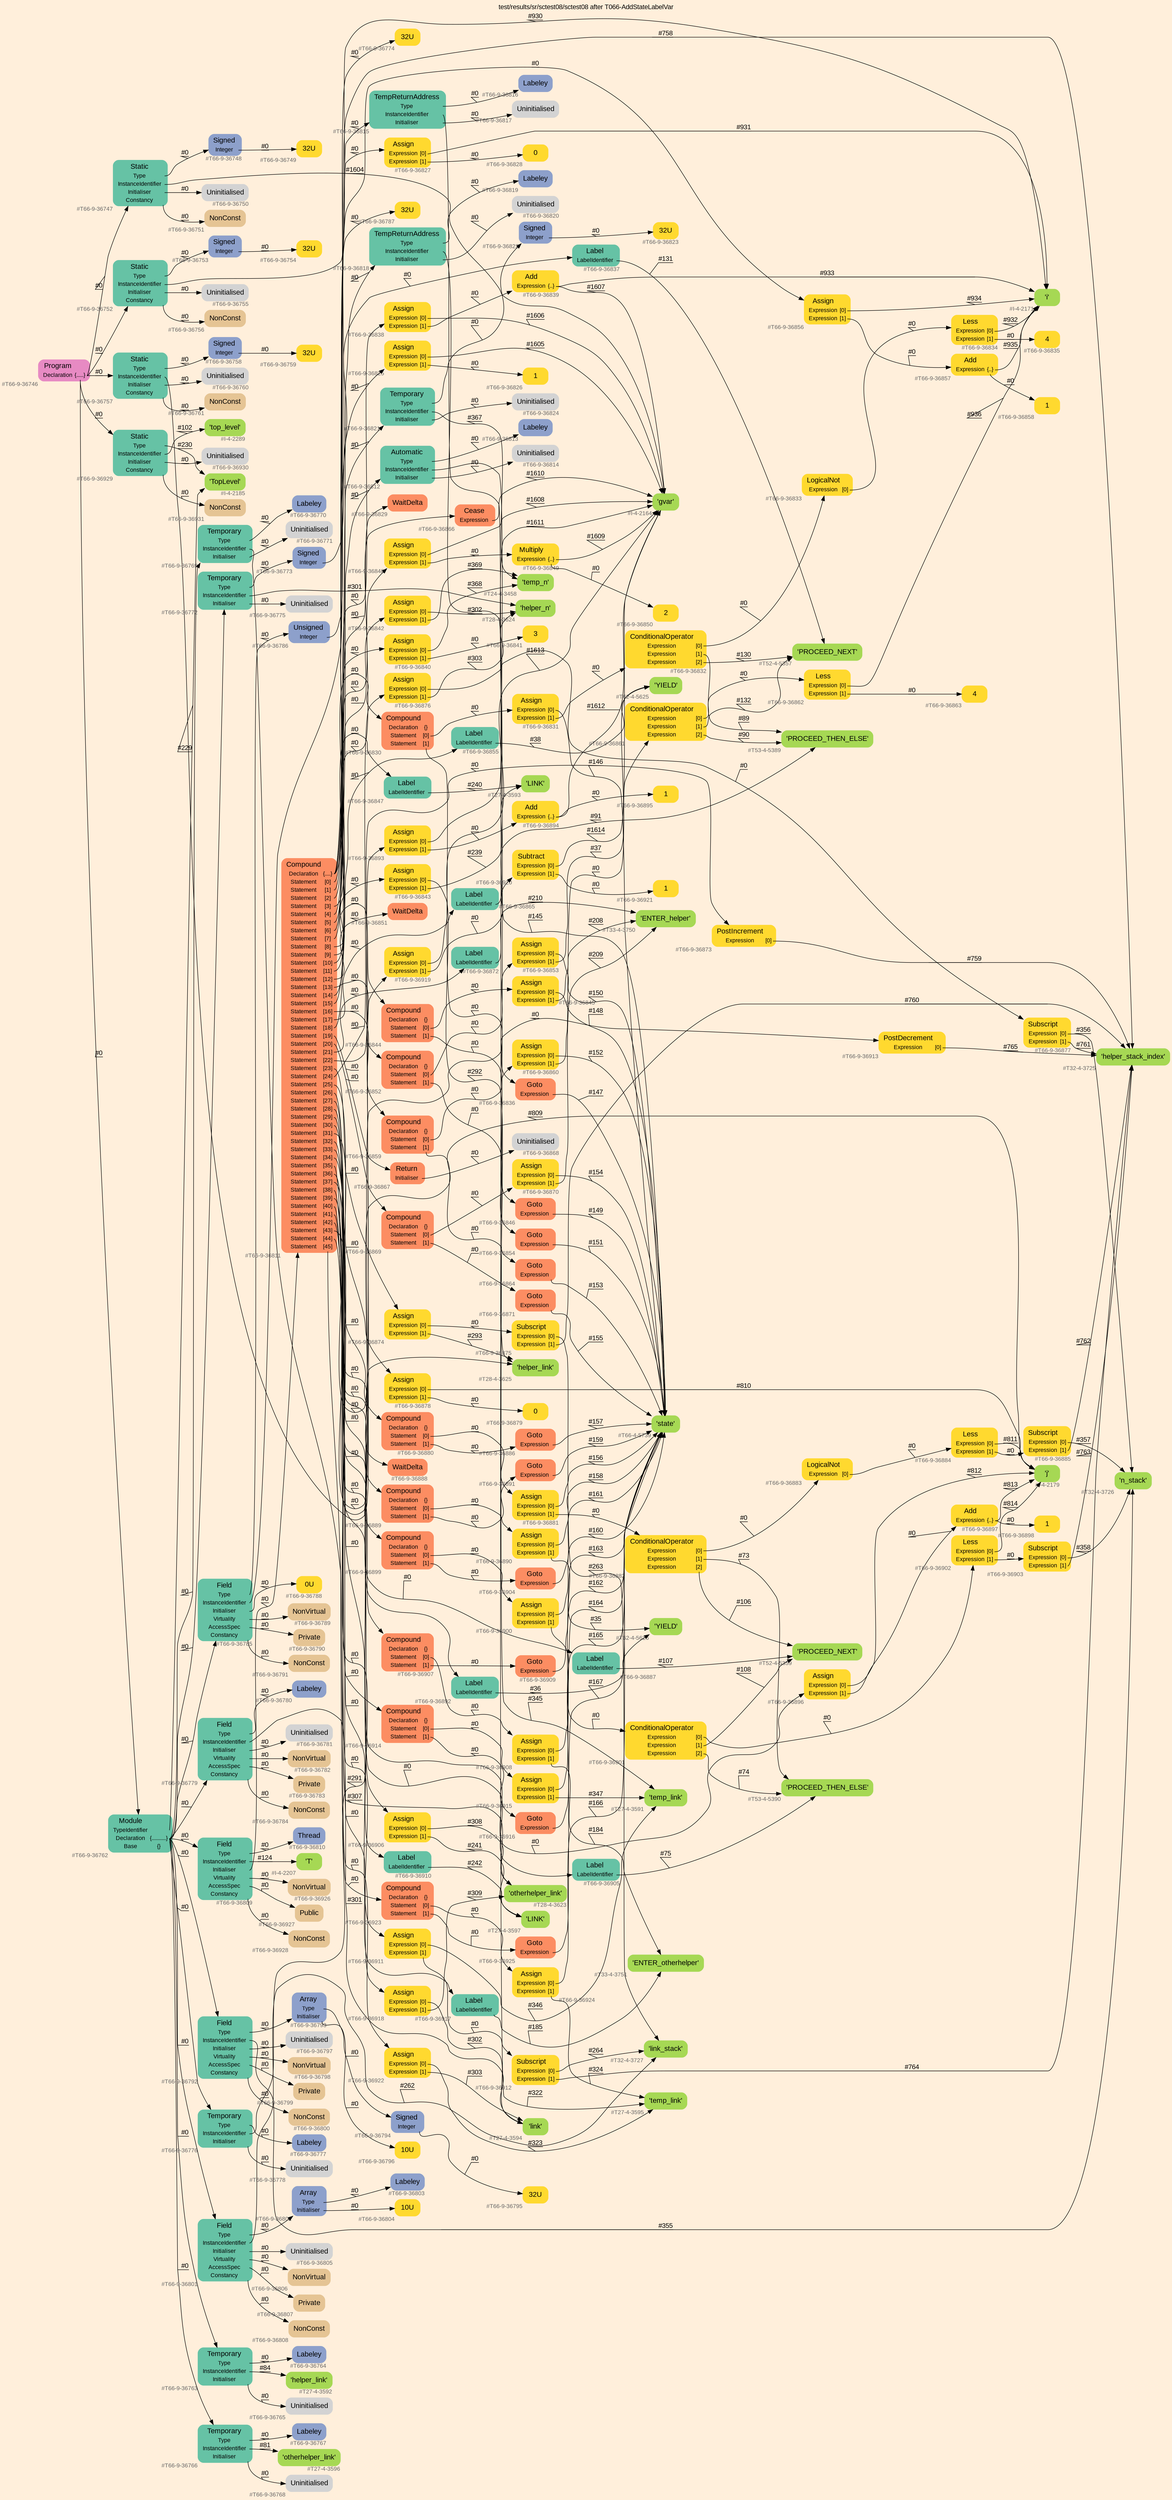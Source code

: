 digraph "test/results/sr/sctest08/sctest08 after T066-AddStateLabelVar" {
label = "test/results/sr/sctest08/sctest08 after T066-AddStateLabelVar"
labelloc = t
graph [
    rankdir = "LR"
    ranksep = 0.3
    bgcolor = antiquewhite1
    color = black
    fontcolor = black
    fontname = "Arial"
];
node [
    fontname = "Arial"
];
edge [
    fontname = "Arial"
];

// -------------------- node figure --------------------
// -------- block #T66-9-36746 ----------
"#T66-9-36746" [
    fillcolor = "/set28/4"
    xlabel = "#T66-9-36746"
    fontsize = "12"
    fontcolor = grey40
    shape = "plaintext"
    label = <<TABLE BORDER="0" CELLBORDER="0" CELLSPACING="0">
     <TR><TD><FONT COLOR="black" POINT-SIZE="15">Program</FONT></TD></TR>
     <TR><TD><FONT COLOR="black" POINT-SIZE="12">Declaration</FONT></TD><TD PORT="port0"><FONT COLOR="black" POINT-SIZE="12">{.....}</FONT></TD></TR>
    </TABLE>>
    style = "rounded,filled"
];

// -------- block #T66-9-36747 ----------
"#T66-9-36747" [
    fillcolor = "/set28/1"
    xlabel = "#T66-9-36747"
    fontsize = "12"
    fontcolor = grey40
    shape = "plaintext"
    label = <<TABLE BORDER="0" CELLBORDER="0" CELLSPACING="0">
     <TR><TD><FONT COLOR="black" POINT-SIZE="15">Static</FONT></TD></TR>
     <TR><TD><FONT COLOR="black" POINT-SIZE="12">Type</FONT></TD><TD PORT="port0"></TD></TR>
     <TR><TD><FONT COLOR="black" POINT-SIZE="12">InstanceIdentifier</FONT></TD><TD PORT="port1"></TD></TR>
     <TR><TD><FONT COLOR="black" POINT-SIZE="12">Initialiser</FONT></TD><TD PORT="port2"></TD></TR>
     <TR><TD><FONT COLOR="black" POINT-SIZE="12">Constancy</FONT></TD><TD PORT="port3"></TD></TR>
    </TABLE>>
    style = "rounded,filled"
];

// -------- block #T66-9-36748 ----------
"#T66-9-36748" [
    fillcolor = "/set28/3"
    xlabel = "#T66-9-36748"
    fontsize = "12"
    fontcolor = grey40
    shape = "plaintext"
    label = <<TABLE BORDER="0" CELLBORDER="0" CELLSPACING="0">
     <TR><TD><FONT COLOR="black" POINT-SIZE="15">Signed</FONT></TD></TR>
     <TR><TD><FONT COLOR="black" POINT-SIZE="12">Integer</FONT></TD><TD PORT="port0"></TD></TR>
    </TABLE>>
    style = "rounded,filled"
];

// -------- block #T66-9-36749 ----------
"#T66-9-36749" [
    fillcolor = "/set28/6"
    xlabel = "#T66-9-36749"
    fontsize = "12"
    fontcolor = grey40
    shape = "plaintext"
    label = <<TABLE BORDER="0" CELLBORDER="0" CELLSPACING="0">
     <TR><TD><FONT COLOR="black" POINT-SIZE="15">32U</FONT></TD></TR>
    </TABLE>>
    style = "rounded,filled"
];

// -------- block #I-4-2164 ----------
"#I-4-2164" [
    fillcolor = "/set28/5"
    xlabel = "#I-4-2164"
    fontsize = "12"
    fontcolor = grey40
    shape = "plaintext"
    label = <<TABLE BORDER="0" CELLBORDER="0" CELLSPACING="0">
     <TR><TD><FONT COLOR="black" POINT-SIZE="15">'gvar'</FONT></TD></TR>
    </TABLE>>
    style = "rounded,filled"
];

// -------- block #T66-9-36750 ----------
"#T66-9-36750" [
    xlabel = "#T66-9-36750"
    fontsize = "12"
    fontcolor = grey40
    shape = "plaintext"
    label = <<TABLE BORDER="0" CELLBORDER="0" CELLSPACING="0">
     <TR><TD><FONT COLOR="black" POINT-SIZE="15">Uninitialised</FONT></TD></TR>
    </TABLE>>
    style = "rounded,filled"
];

// -------- block #T66-9-36751 ----------
"#T66-9-36751" [
    fillcolor = "/set28/7"
    xlabel = "#T66-9-36751"
    fontsize = "12"
    fontcolor = grey40
    shape = "plaintext"
    label = <<TABLE BORDER="0" CELLBORDER="0" CELLSPACING="0">
     <TR><TD><FONT COLOR="black" POINT-SIZE="15">NonConst</FONT></TD></TR>
    </TABLE>>
    style = "rounded,filled"
];

// -------- block #T66-9-36752 ----------
"#T66-9-36752" [
    fillcolor = "/set28/1"
    xlabel = "#T66-9-36752"
    fontsize = "12"
    fontcolor = grey40
    shape = "plaintext"
    label = <<TABLE BORDER="0" CELLBORDER="0" CELLSPACING="0">
     <TR><TD><FONT COLOR="black" POINT-SIZE="15">Static</FONT></TD></TR>
     <TR><TD><FONT COLOR="black" POINT-SIZE="12">Type</FONT></TD><TD PORT="port0"></TD></TR>
     <TR><TD><FONT COLOR="black" POINT-SIZE="12">InstanceIdentifier</FONT></TD><TD PORT="port1"></TD></TR>
     <TR><TD><FONT COLOR="black" POINT-SIZE="12">Initialiser</FONT></TD><TD PORT="port2"></TD></TR>
     <TR><TD><FONT COLOR="black" POINT-SIZE="12">Constancy</FONT></TD><TD PORT="port3"></TD></TR>
    </TABLE>>
    style = "rounded,filled"
];

// -------- block #T66-9-36753 ----------
"#T66-9-36753" [
    fillcolor = "/set28/3"
    xlabel = "#T66-9-36753"
    fontsize = "12"
    fontcolor = grey40
    shape = "plaintext"
    label = <<TABLE BORDER="0" CELLBORDER="0" CELLSPACING="0">
     <TR><TD><FONT COLOR="black" POINT-SIZE="15">Signed</FONT></TD></TR>
     <TR><TD><FONT COLOR="black" POINT-SIZE="12">Integer</FONT></TD><TD PORT="port0"></TD></TR>
    </TABLE>>
    style = "rounded,filled"
];

// -------- block #T66-9-36754 ----------
"#T66-9-36754" [
    fillcolor = "/set28/6"
    xlabel = "#T66-9-36754"
    fontsize = "12"
    fontcolor = grey40
    shape = "plaintext"
    label = <<TABLE BORDER="0" CELLBORDER="0" CELLSPACING="0">
     <TR><TD><FONT COLOR="black" POINT-SIZE="15">32U</FONT></TD></TR>
    </TABLE>>
    style = "rounded,filled"
];

// -------- block #I-4-2171 ----------
"#I-4-2171" [
    fillcolor = "/set28/5"
    xlabel = "#I-4-2171"
    fontsize = "12"
    fontcolor = grey40
    shape = "plaintext"
    label = <<TABLE BORDER="0" CELLBORDER="0" CELLSPACING="0">
     <TR><TD><FONT COLOR="black" POINT-SIZE="15">'i'</FONT></TD></TR>
    </TABLE>>
    style = "rounded,filled"
];

// -------- block #T66-9-36755 ----------
"#T66-9-36755" [
    xlabel = "#T66-9-36755"
    fontsize = "12"
    fontcolor = grey40
    shape = "plaintext"
    label = <<TABLE BORDER="0" CELLBORDER="0" CELLSPACING="0">
     <TR><TD><FONT COLOR="black" POINT-SIZE="15">Uninitialised</FONT></TD></TR>
    </TABLE>>
    style = "rounded,filled"
];

// -------- block #T66-9-36756 ----------
"#T66-9-36756" [
    fillcolor = "/set28/7"
    xlabel = "#T66-9-36756"
    fontsize = "12"
    fontcolor = grey40
    shape = "plaintext"
    label = <<TABLE BORDER="0" CELLBORDER="0" CELLSPACING="0">
     <TR><TD><FONT COLOR="black" POINT-SIZE="15">NonConst</FONT></TD></TR>
    </TABLE>>
    style = "rounded,filled"
];

// -------- block #T66-9-36757 ----------
"#T66-9-36757" [
    fillcolor = "/set28/1"
    xlabel = "#T66-9-36757"
    fontsize = "12"
    fontcolor = grey40
    shape = "plaintext"
    label = <<TABLE BORDER="0" CELLBORDER="0" CELLSPACING="0">
     <TR><TD><FONT COLOR="black" POINT-SIZE="15">Static</FONT></TD></TR>
     <TR><TD><FONT COLOR="black" POINT-SIZE="12">Type</FONT></TD><TD PORT="port0"></TD></TR>
     <TR><TD><FONT COLOR="black" POINT-SIZE="12">InstanceIdentifier</FONT></TD><TD PORT="port1"></TD></TR>
     <TR><TD><FONT COLOR="black" POINT-SIZE="12">Initialiser</FONT></TD><TD PORT="port2"></TD></TR>
     <TR><TD><FONT COLOR="black" POINT-SIZE="12">Constancy</FONT></TD><TD PORT="port3"></TD></TR>
    </TABLE>>
    style = "rounded,filled"
];

// -------- block #T66-9-36758 ----------
"#T66-9-36758" [
    fillcolor = "/set28/3"
    xlabel = "#T66-9-36758"
    fontsize = "12"
    fontcolor = grey40
    shape = "plaintext"
    label = <<TABLE BORDER="0" CELLBORDER="0" CELLSPACING="0">
     <TR><TD><FONT COLOR="black" POINT-SIZE="15">Signed</FONT></TD></TR>
     <TR><TD><FONT COLOR="black" POINT-SIZE="12">Integer</FONT></TD><TD PORT="port0"></TD></TR>
    </TABLE>>
    style = "rounded,filled"
];

// -------- block #T66-9-36759 ----------
"#T66-9-36759" [
    fillcolor = "/set28/6"
    xlabel = "#T66-9-36759"
    fontsize = "12"
    fontcolor = grey40
    shape = "plaintext"
    label = <<TABLE BORDER="0" CELLBORDER="0" CELLSPACING="0">
     <TR><TD><FONT COLOR="black" POINT-SIZE="15">32U</FONT></TD></TR>
    </TABLE>>
    style = "rounded,filled"
];

// -------- block #I-4-2179 ----------
"#I-4-2179" [
    fillcolor = "/set28/5"
    xlabel = "#I-4-2179"
    fontsize = "12"
    fontcolor = grey40
    shape = "plaintext"
    label = <<TABLE BORDER="0" CELLBORDER="0" CELLSPACING="0">
     <TR><TD><FONT COLOR="black" POINT-SIZE="15">'j'</FONT></TD></TR>
    </TABLE>>
    style = "rounded,filled"
];

// -------- block #T66-9-36760 ----------
"#T66-9-36760" [
    xlabel = "#T66-9-36760"
    fontsize = "12"
    fontcolor = grey40
    shape = "plaintext"
    label = <<TABLE BORDER="0" CELLBORDER="0" CELLSPACING="0">
     <TR><TD><FONT COLOR="black" POINT-SIZE="15">Uninitialised</FONT></TD></TR>
    </TABLE>>
    style = "rounded,filled"
];

// -------- block #T66-9-36761 ----------
"#T66-9-36761" [
    fillcolor = "/set28/7"
    xlabel = "#T66-9-36761"
    fontsize = "12"
    fontcolor = grey40
    shape = "plaintext"
    label = <<TABLE BORDER="0" CELLBORDER="0" CELLSPACING="0">
     <TR><TD><FONT COLOR="black" POINT-SIZE="15">NonConst</FONT></TD></TR>
    </TABLE>>
    style = "rounded,filled"
];

// -------- block #T66-9-36762 ----------
"#T66-9-36762" [
    fillcolor = "/set28/1"
    xlabel = "#T66-9-36762"
    fontsize = "12"
    fontcolor = grey40
    shape = "plaintext"
    label = <<TABLE BORDER="0" CELLBORDER="0" CELLSPACING="0">
     <TR><TD><FONT COLOR="black" POINT-SIZE="15">Module</FONT></TD></TR>
     <TR><TD><FONT COLOR="black" POINT-SIZE="12">TypeIdentifier</FONT></TD><TD PORT="port0"></TD></TR>
     <TR><TD><FONT COLOR="black" POINT-SIZE="12">Declaration</FONT></TD><TD PORT="port1"><FONT COLOR="black" POINT-SIZE="12">{..........}</FONT></TD></TR>
     <TR><TD><FONT COLOR="black" POINT-SIZE="12">Base</FONT></TD><TD PORT="port2"><FONT COLOR="black" POINT-SIZE="12">{}</FONT></TD></TR>
    </TABLE>>
    style = "rounded,filled"
];

// -------- block #I-4-2185 ----------
"#I-4-2185" [
    fillcolor = "/set28/5"
    xlabel = "#I-4-2185"
    fontsize = "12"
    fontcolor = grey40
    shape = "plaintext"
    label = <<TABLE BORDER="0" CELLBORDER="0" CELLSPACING="0">
     <TR><TD><FONT COLOR="black" POINT-SIZE="15">'TopLevel'</FONT></TD></TR>
    </TABLE>>
    style = "rounded,filled"
];

// -------- block #T66-9-36763 ----------
"#T66-9-36763" [
    fillcolor = "/set28/1"
    xlabel = "#T66-9-36763"
    fontsize = "12"
    fontcolor = grey40
    shape = "plaintext"
    label = <<TABLE BORDER="0" CELLBORDER="0" CELLSPACING="0">
     <TR><TD><FONT COLOR="black" POINT-SIZE="15">Temporary</FONT></TD></TR>
     <TR><TD><FONT COLOR="black" POINT-SIZE="12">Type</FONT></TD><TD PORT="port0"></TD></TR>
     <TR><TD><FONT COLOR="black" POINT-SIZE="12">InstanceIdentifier</FONT></TD><TD PORT="port1"></TD></TR>
     <TR><TD><FONT COLOR="black" POINT-SIZE="12">Initialiser</FONT></TD><TD PORT="port2"></TD></TR>
    </TABLE>>
    style = "rounded,filled"
];

// -------- block #T66-9-36764 ----------
"#T66-9-36764" [
    fillcolor = "/set28/3"
    xlabel = "#T66-9-36764"
    fontsize = "12"
    fontcolor = grey40
    shape = "plaintext"
    label = <<TABLE BORDER="0" CELLBORDER="0" CELLSPACING="0">
     <TR><TD><FONT COLOR="black" POINT-SIZE="15">Labeley</FONT></TD></TR>
    </TABLE>>
    style = "rounded,filled"
];

// -------- block #T27-4-3592 ----------
"#T27-4-3592" [
    fillcolor = "/set28/5"
    xlabel = "#T27-4-3592"
    fontsize = "12"
    fontcolor = grey40
    shape = "plaintext"
    label = <<TABLE BORDER="0" CELLBORDER="0" CELLSPACING="0">
     <TR><TD><FONT COLOR="black" POINT-SIZE="15">'helper_link'</FONT></TD></TR>
    </TABLE>>
    style = "rounded,filled"
];

// -------- block #T66-9-36765 ----------
"#T66-9-36765" [
    xlabel = "#T66-9-36765"
    fontsize = "12"
    fontcolor = grey40
    shape = "plaintext"
    label = <<TABLE BORDER="0" CELLBORDER="0" CELLSPACING="0">
     <TR><TD><FONT COLOR="black" POINT-SIZE="15">Uninitialised</FONT></TD></TR>
    </TABLE>>
    style = "rounded,filled"
];

// -------- block #T66-9-36766 ----------
"#T66-9-36766" [
    fillcolor = "/set28/1"
    xlabel = "#T66-9-36766"
    fontsize = "12"
    fontcolor = grey40
    shape = "plaintext"
    label = <<TABLE BORDER="0" CELLBORDER="0" CELLSPACING="0">
     <TR><TD><FONT COLOR="black" POINT-SIZE="15">Temporary</FONT></TD></TR>
     <TR><TD><FONT COLOR="black" POINT-SIZE="12">Type</FONT></TD><TD PORT="port0"></TD></TR>
     <TR><TD><FONT COLOR="black" POINT-SIZE="12">InstanceIdentifier</FONT></TD><TD PORT="port1"></TD></TR>
     <TR><TD><FONT COLOR="black" POINT-SIZE="12">Initialiser</FONT></TD><TD PORT="port2"></TD></TR>
    </TABLE>>
    style = "rounded,filled"
];

// -------- block #T66-9-36767 ----------
"#T66-9-36767" [
    fillcolor = "/set28/3"
    xlabel = "#T66-9-36767"
    fontsize = "12"
    fontcolor = grey40
    shape = "plaintext"
    label = <<TABLE BORDER="0" CELLBORDER="0" CELLSPACING="0">
     <TR><TD><FONT COLOR="black" POINT-SIZE="15">Labeley</FONT></TD></TR>
    </TABLE>>
    style = "rounded,filled"
];

// -------- block #T27-4-3596 ----------
"#T27-4-3596" [
    fillcolor = "/set28/5"
    xlabel = "#T27-4-3596"
    fontsize = "12"
    fontcolor = grey40
    shape = "plaintext"
    label = <<TABLE BORDER="0" CELLBORDER="0" CELLSPACING="0">
     <TR><TD><FONT COLOR="black" POINT-SIZE="15">'otherhelper_link'</FONT></TD></TR>
    </TABLE>>
    style = "rounded,filled"
];

// -------- block #T66-9-36768 ----------
"#T66-9-36768" [
    xlabel = "#T66-9-36768"
    fontsize = "12"
    fontcolor = grey40
    shape = "plaintext"
    label = <<TABLE BORDER="0" CELLBORDER="0" CELLSPACING="0">
     <TR><TD><FONT COLOR="black" POINT-SIZE="15">Uninitialised</FONT></TD></TR>
    </TABLE>>
    style = "rounded,filled"
];

// -------- block #T66-9-36769 ----------
"#T66-9-36769" [
    fillcolor = "/set28/1"
    xlabel = "#T66-9-36769"
    fontsize = "12"
    fontcolor = grey40
    shape = "plaintext"
    label = <<TABLE BORDER="0" CELLBORDER="0" CELLSPACING="0">
     <TR><TD><FONT COLOR="black" POINT-SIZE="15">Temporary</FONT></TD></TR>
     <TR><TD><FONT COLOR="black" POINT-SIZE="12">Type</FONT></TD><TD PORT="port0"></TD></TR>
     <TR><TD><FONT COLOR="black" POINT-SIZE="12">InstanceIdentifier</FONT></TD><TD PORT="port1"></TD></TR>
     <TR><TD><FONT COLOR="black" POINT-SIZE="12">Initialiser</FONT></TD><TD PORT="port2"></TD></TR>
    </TABLE>>
    style = "rounded,filled"
];

// -------- block #T66-9-36770 ----------
"#T66-9-36770" [
    fillcolor = "/set28/3"
    xlabel = "#T66-9-36770"
    fontsize = "12"
    fontcolor = grey40
    shape = "plaintext"
    label = <<TABLE BORDER="0" CELLBORDER="0" CELLSPACING="0">
     <TR><TD><FONT COLOR="black" POINT-SIZE="15">Labeley</FONT></TD></TR>
    </TABLE>>
    style = "rounded,filled"
];

// -------- block #T28-4-3623 ----------
"#T28-4-3623" [
    fillcolor = "/set28/5"
    xlabel = "#T28-4-3623"
    fontsize = "12"
    fontcolor = grey40
    shape = "plaintext"
    label = <<TABLE BORDER="0" CELLBORDER="0" CELLSPACING="0">
     <TR><TD><FONT COLOR="black" POINT-SIZE="15">'otherhelper_link'</FONT></TD></TR>
    </TABLE>>
    style = "rounded,filled"
];

// -------- block #T66-9-36771 ----------
"#T66-9-36771" [
    xlabel = "#T66-9-36771"
    fontsize = "12"
    fontcolor = grey40
    shape = "plaintext"
    label = <<TABLE BORDER="0" CELLBORDER="0" CELLSPACING="0">
     <TR><TD><FONT COLOR="black" POINT-SIZE="15">Uninitialised</FONT></TD></TR>
    </TABLE>>
    style = "rounded,filled"
];

// -------- block #T66-9-36772 ----------
"#T66-9-36772" [
    fillcolor = "/set28/1"
    xlabel = "#T66-9-36772"
    fontsize = "12"
    fontcolor = grey40
    shape = "plaintext"
    label = <<TABLE BORDER="0" CELLBORDER="0" CELLSPACING="0">
     <TR><TD><FONT COLOR="black" POINT-SIZE="15">Temporary</FONT></TD></TR>
     <TR><TD><FONT COLOR="black" POINT-SIZE="12">Type</FONT></TD><TD PORT="port0"></TD></TR>
     <TR><TD><FONT COLOR="black" POINT-SIZE="12">InstanceIdentifier</FONT></TD><TD PORT="port1"></TD></TR>
     <TR><TD><FONT COLOR="black" POINT-SIZE="12">Initialiser</FONT></TD><TD PORT="port2"></TD></TR>
    </TABLE>>
    style = "rounded,filled"
];

// -------- block #T66-9-36773 ----------
"#T66-9-36773" [
    fillcolor = "/set28/3"
    xlabel = "#T66-9-36773"
    fontsize = "12"
    fontcolor = grey40
    shape = "plaintext"
    label = <<TABLE BORDER="0" CELLBORDER="0" CELLSPACING="0">
     <TR><TD><FONT COLOR="black" POINT-SIZE="15">Signed</FONT></TD></TR>
     <TR><TD><FONT COLOR="black" POINT-SIZE="12">Integer</FONT></TD><TD PORT="port0"></TD></TR>
    </TABLE>>
    style = "rounded,filled"
];

// -------- block #T66-9-36774 ----------
"#T66-9-36774" [
    fillcolor = "/set28/6"
    xlabel = "#T66-9-36774"
    fontsize = "12"
    fontcolor = grey40
    shape = "plaintext"
    label = <<TABLE BORDER="0" CELLBORDER="0" CELLSPACING="0">
     <TR><TD><FONT COLOR="black" POINT-SIZE="15">32U</FONT></TD></TR>
    </TABLE>>
    style = "rounded,filled"
];

// -------- block #T28-4-3624 ----------
"#T28-4-3624" [
    fillcolor = "/set28/5"
    xlabel = "#T28-4-3624"
    fontsize = "12"
    fontcolor = grey40
    shape = "plaintext"
    label = <<TABLE BORDER="0" CELLBORDER="0" CELLSPACING="0">
     <TR><TD><FONT COLOR="black" POINT-SIZE="15">'helper_n'</FONT></TD></TR>
    </TABLE>>
    style = "rounded,filled"
];

// -------- block #T66-9-36775 ----------
"#T66-9-36775" [
    xlabel = "#T66-9-36775"
    fontsize = "12"
    fontcolor = grey40
    shape = "plaintext"
    label = <<TABLE BORDER="0" CELLBORDER="0" CELLSPACING="0">
     <TR><TD><FONT COLOR="black" POINT-SIZE="15">Uninitialised</FONT></TD></TR>
    </TABLE>>
    style = "rounded,filled"
];

// -------- block #T66-9-36776 ----------
"#T66-9-36776" [
    fillcolor = "/set28/1"
    xlabel = "#T66-9-36776"
    fontsize = "12"
    fontcolor = grey40
    shape = "plaintext"
    label = <<TABLE BORDER="0" CELLBORDER="0" CELLSPACING="0">
     <TR><TD><FONT COLOR="black" POINT-SIZE="15">Temporary</FONT></TD></TR>
     <TR><TD><FONT COLOR="black" POINT-SIZE="12">Type</FONT></TD><TD PORT="port0"></TD></TR>
     <TR><TD><FONT COLOR="black" POINT-SIZE="12">InstanceIdentifier</FONT></TD><TD PORT="port1"></TD></TR>
     <TR><TD><FONT COLOR="black" POINT-SIZE="12">Initialiser</FONT></TD><TD PORT="port2"></TD></TR>
    </TABLE>>
    style = "rounded,filled"
];

// -------- block #T66-9-36777 ----------
"#T66-9-36777" [
    fillcolor = "/set28/3"
    xlabel = "#T66-9-36777"
    fontsize = "12"
    fontcolor = grey40
    shape = "plaintext"
    label = <<TABLE BORDER="0" CELLBORDER="0" CELLSPACING="0">
     <TR><TD><FONT COLOR="black" POINT-SIZE="15">Labeley</FONT></TD></TR>
    </TABLE>>
    style = "rounded,filled"
];

// -------- block #T28-4-3625 ----------
"#T28-4-3625" [
    fillcolor = "/set28/5"
    xlabel = "#T28-4-3625"
    fontsize = "12"
    fontcolor = grey40
    shape = "plaintext"
    label = <<TABLE BORDER="0" CELLBORDER="0" CELLSPACING="0">
     <TR><TD><FONT COLOR="black" POINT-SIZE="15">'helper_link'</FONT></TD></TR>
    </TABLE>>
    style = "rounded,filled"
];

// -------- block #T66-9-36778 ----------
"#T66-9-36778" [
    xlabel = "#T66-9-36778"
    fontsize = "12"
    fontcolor = grey40
    shape = "plaintext"
    label = <<TABLE BORDER="0" CELLBORDER="0" CELLSPACING="0">
     <TR><TD><FONT COLOR="black" POINT-SIZE="15">Uninitialised</FONT></TD></TR>
    </TABLE>>
    style = "rounded,filled"
];

// -------- block #T66-9-36779 ----------
"#T66-9-36779" [
    fillcolor = "/set28/1"
    xlabel = "#T66-9-36779"
    fontsize = "12"
    fontcolor = grey40
    shape = "plaintext"
    label = <<TABLE BORDER="0" CELLBORDER="0" CELLSPACING="0">
     <TR><TD><FONT COLOR="black" POINT-SIZE="15">Field</FONT></TD></TR>
     <TR><TD><FONT COLOR="black" POINT-SIZE="12">Type</FONT></TD><TD PORT="port0"></TD></TR>
     <TR><TD><FONT COLOR="black" POINT-SIZE="12">InstanceIdentifier</FONT></TD><TD PORT="port1"></TD></TR>
     <TR><TD><FONT COLOR="black" POINT-SIZE="12">Initialiser</FONT></TD><TD PORT="port2"></TD></TR>
     <TR><TD><FONT COLOR="black" POINT-SIZE="12">Virtuality</FONT></TD><TD PORT="port3"></TD></TR>
     <TR><TD><FONT COLOR="black" POINT-SIZE="12">AccessSpec</FONT></TD><TD PORT="port4"></TD></TR>
     <TR><TD><FONT COLOR="black" POINT-SIZE="12">Constancy</FONT></TD><TD PORT="port5"></TD></TR>
    </TABLE>>
    style = "rounded,filled"
];

// -------- block #T66-9-36780 ----------
"#T66-9-36780" [
    fillcolor = "/set28/3"
    xlabel = "#T66-9-36780"
    fontsize = "12"
    fontcolor = grey40
    shape = "plaintext"
    label = <<TABLE BORDER="0" CELLBORDER="0" CELLSPACING="0">
     <TR><TD><FONT COLOR="black" POINT-SIZE="15">Labeley</FONT></TD></TR>
    </TABLE>>
    style = "rounded,filled"
];

// -------- block #T27-4-3594 ----------
"#T27-4-3594" [
    fillcolor = "/set28/5"
    xlabel = "#T27-4-3594"
    fontsize = "12"
    fontcolor = grey40
    shape = "plaintext"
    label = <<TABLE BORDER="0" CELLBORDER="0" CELLSPACING="0">
     <TR><TD><FONT COLOR="black" POINT-SIZE="15">'link'</FONT></TD></TR>
    </TABLE>>
    style = "rounded,filled"
];

// -------- block #T66-9-36781 ----------
"#T66-9-36781" [
    xlabel = "#T66-9-36781"
    fontsize = "12"
    fontcolor = grey40
    shape = "plaintext"
    label = <<TABLE BORDER="0" CELLBORDER="0" CELLSPACING="0">
     <TR><TD><FONT COLOR="black" POINT-SIZE="15">Uninitialised</FONT></TD></TR>
    </TABLE>>
    style = "rounded,filled"
];

// -------- block #T66-9-36782 ----------
"#T66-9-36782" [
    fillcolor = "/set28/7"
    xlabel = "#T66-9-36782"
    fontsize = "12"
    fontcolor = grey40
    shape = "plaintext"
    label = <<TABLE BORDER="0" CELLBORDER="0" CELLSPACING="0">
     <TR><TD><FONT COLOR="black" POINT-SIZE="15">NonVirtual</FONT></TD></TR>
    </TABLE>>
    style = "rounded,filled"
];

// -------- block #T66-9-36783 ----------
"#T66-9-36783" [
    fillcolor = "/set28/7"
    xlabel = "#T66-9-36783"
    fontsize = "12"
    fontcolor = grey40
    shape = "plaintext"
    label = <<TABLE BORDER="0" CELLBORDER="0" CELLSPACING="0">
     <TR><TD><FONT COLOR="black" POINT-SIZE="15">Private</FONT></TD></TR>
    </TABLE>>
    style = "rounded,filled"
];

// -------- block #T66-9-36784 ----------
"#T66-9-36784" [
    fillcolor = "/set28/7"
    xlabel = "#T66-9-36784"
    fontsize = "12"
    fontcolor = grey40
    shape = "plaintext"
    label = <<TABLE BORDER="0" CELLBORDER="0" CELLSPACING="0">
     <TR><TD><FONT COLOR="black" POINT-SIZE="15">NonConst</FONT></TD></TR>
    </TABLE>>
    style = "rounded,filled"
];

// -------- block #T66-9-36785 ----------
"#T66-9-36785" [
    fillcolor = "/set28/1"
    xlabel = "#T66-9-36785"
    fontsize = "12"
    fontcolor = grey40
    shape = "plaintext"
    label = <<TABLE BORDER="0" CELLBORDER="0" CELLSPACING="0">
     <TR><TD><FONT COLOR="black" POINT-SIZE="15">Field</FONT></TD></TR>
     <TR><TD><FONT COLOR="black" POINT-SIZE="12">Type</FONT></TD><TD PORT="port0"></TD></TR>
     <TR><TD><FONT COLOR="black" POINT-SIZE="12">InstanceIdentifier</FONT></TD><TD PORT="port1"></TD></TR>
     <TR><TD><FONT COLOR="black" POINT-SIZE="12">Initialiser</FONT></TD><TD PORT="port2"></TD></TR>
     <TR><TD><FONT COLOR="black" POINT-SIZE="12">Virtuality</FONT></TD><TD PORT="port3"></TD></TR>
     <TR><TD><FONT COLOR="black" POINT-SIZE="12">AccessSpec</FONT></TD><TD PORT="port4"></TD></TR>
     <TR><TD><FONT COLOR="black" POINT-SIZE="12">Constancy</FONT></TD><TD PORT="port5"></TD></TR>
    </TABLE>>
    style = "rounded,filled"
];

// -------- block #T66-9-36786 ----------
"#T66-9-36786" [
    fillcolor = "/set28/3"
    xlabel = "#T66-9-36786"
    fontsize = "12"
    fontcolor = grey40
    shape = "plaintext"
    label = <<TABLE BORDER="0" CELLBORDER="0" CELLSPACING="0">
     <TR><TD><FONT COLOR="black" POINT-SIZE="15">Unsigned</FONT></TD></TR>
     <TR><TD><FONT COLOR="black" POINT-SIZE="12">Integer</FONT></TD><TD PORT="port0"></TD></TR>
    </TABLE>>
    style = "rounded,filled"
];

// -------- block #T66-9-36787 ----------
"#T66-9-36787" [
    fillcolor = "/set28/6"
    xlabel = "#T66-9-36787"
    fontsize = "12"
    fontcolor = grey40
    shape = "plaintext"
    label = <<TABLE BORDER="0" CELLBORDER="0" CELLSPACING="0">
     <TR><TD><FONT COLOR="black" POINT-SIZE="15">32U</FONT></TD></TR>
    </TABLE>>
    style = "rounded,filled"
];

// -------- block #T32-4-3725 ----------
"#T32-4-3725" [
    fillcolor = "/set28/5"
    xlabel = "#T32-4-3725"
    fontsize = "12"
    fontcolor = grey40
    shape = "plaintext"
    label = <<TABLE BORDER="0" CELLBORDER="0" CELLSPACING="0">
     <TR><TD><FONT COLOR="black" POINT-SIZE="15">'helper_stack_index'</FONT></TD></TR>
    </TABLE>>
    style = "rounded,filled"
];

// -------- block #T66-9-36788 ----------
"#T66-9-36788" [
    fillcolor = "/set28/6"
    xlabel = "#T66-9-36788"
    fontsize = "12"
    fontcolor = grey40
    shape = "plaintext"
    label = <<TABLE BORDER="0" CELLBORDER="0" CELLSPACING="0">
     <TR><TD><FONT COLOR="black" POINT-SIZE="15">0U</FONT></TD></TR>
    </TABLE>>
    style = "rounded,filled"
];

// -------- block #T66-9-36789 ----------
"#T66-9-36789" [
    fillcolor = "/set28/7"
    xlabel = "#T66-9-36789"
    fontsize = "12"
    fontcolor = grey40
    shape = "plaintext"
    label = <<TABLE BORDER="0" CELLBORDER="0" CELLSPACING="0">
     <TR><TD><FONT COLOR="black" POINT-SIZE="15">NonVirtual</FONT></TD></TR>
    </TABLE>>
    style = "rounded,filled"
];

// -------- block #T66-9-36790 ----------
"#T66-9-36790" [
    fillcolor = "/set28/7"
    xlabel = "#T66-9-36790"
    fontsize = "12"
    fontcolor = grey40
    shape = "plaintext"
    label = <<TABLE BORDER="0" CELLBORDER="0" CELLSPACING="0">
     <TR><TD><FONT COLOR="black" POINT-SIZE="15">Private</FONT></TD></TR>
    </TABLE>>
    style = "rounded,filled"
];

// -------- block #T66-9-36791 ----------
"#T66-9-36791" [
    fillcolor = "/set28/7"
    xlabel = "#T66-9-36791"
    fontsize = "12"
    fontcolor = grey40
    shape = "plaintext"
    label = <<TABLE BORDER="0" CELLBORDER="0" CELLSPACING="0">
     <TR><TD><FONT COLOR="black" POINT-SIZE="15">NonConst</FONT></TD></TR>
    </TABLE>>
    style = "rounded,filled"
];

// -------- block #T66-9-36792 ----------
"#T66-9-36792" [
    fillcolor = "/set28/1"
    xlabel = "#T66-9-36792"
    fontsize = "12"
    fontcolor = grey40
    shape = "plaintext"
    label = <<TABLE BORDER="0" CELLBORDER="0" CELLSPACING="0">
     <TR><TD><FONT COLOR="black" POINT-SIZE="15">Field</FONT></TD></TR>
     <TR><TD><FONT COLOR="black" POINT-SIZE="12">Type</FONT></TD><TD PORT="port0"></TD></TR>
     <TR><TD><FONT COLOR="black" POINT-SIZE="12">InstanceIdentifier</FONT></TD><TD PORT="port1"></TD></TR>
     <TR><TD><FONT COLOR="black" POINT-SIZE="12">Initialiser</FONT></TD><TD PORT="port2"></TD></TR>
     <TR><TD><FONT COLOR="black" POINT-SIZE="12">Virtuality</FONT></TD><TD PORT="port3"></TD></TR>
     <TR><TD><FONT COLOR="black" POINT-SIZE="12">AccessSpec</FONT></TD><TD PORT="port4"></TD></TR>
     <TR><TD><FONT COLOR="black" POINT-SIZE="12">Constancy</FONT></TD><TD PORT="port5"></TD></TR>
    </TABLE>>
    style = "rounded,filled"
];

// -------- block #T66-9-36793 ----------
"#T66-9-36793" [
    fillcolor = "/set28/3"
    xlabel = "#T66-9-36793"
    fontsize = "12"
    fontcolor = grey40
    shape = "plaintext"
    label = <<TABLE BORDER="0" CELLBORDER="0" CELLSPACING="0">
     <TR><TD><FONT COLOR="black" POINT-SIZE="15">Array</FONT></TD></TR>
     <TR><TD><FONT COLOR="black" POINT-SIZE="12">Type</FONT></TD><TD PORT="port0"></TD></TR>
     <TR><TD><FONT COLOR="black" POINT-SIZE="12">Initialiser</FONT></TD><TD PORT="port1"></TD></TR>
    </TABLE>>
    style = "rounded,filled"
];

// -------- block #T66-9-36794 ----------
"#T66-9-36794" [
    fillcolor = "/set28/3"
    xlabel = "#T66-9-36794"
    fontsize = "12"
    fontcolor = grey40
    shape = "plaintext"
    label = <<TABLE BORDER="0" CELLBORDER="0" CELLSPACING="0">
     <TR><TD><FONT COLOR="black" POINT-SIZE="15">Signed</FONT></TD></TR>
     <TR><TD><FONT COLOR="black" POINT-SIZE="12">Integer</FONT></TD><TD PORT="port0"></TD></TR>
    </TABLE>>
    style = "rounded,filled"
];

// -------- block #T66-9-36795 ----------
"#T66-9-36795" [
    fillcolor = "/set28/6"
    xlabel = "#T66-9-36795"
    fontsize = "12"
    fontcolor = grey40
    shape = "plaintext"
    label = <<TABLE BORDER="0" CELLBORDER="0" CELLSPACING="0">
     <TR><TD><FONT COLOR="black" POINT-SIZE="15">32U</FONT></TD></TR>
    </TABLE>>
    style = "rounded,filled"
];

// -------- block #T66-9-36796 ----------
"#T66-9-36796" [
    fillcolor = "/set28/6"
    xlabel = "#T66-9-36796"
    fontsize = "12"
    fontcolor = grey40
    shape = "plaintext"
    label = <<TABLE BORDER="0" CELLBORDER="0" CELLSPACING="0">
     <TR><TD><FONT COLOR="black" POINT-SIZE="15">10U</FONT></TD></TR>
    </TABLE>>
    style = "rounded,filled"
];

// -------- block #T32-4-3726 ----------
"#T32-4-3726" [
    fillcolor = "/set28/5"
    xlabel = "#T32-4-3726"
    fontsize = "12"
    fontcolor = grey40
    shape = "plaintext"
    label = <<TABLE BORDER="0" CELLBORDER="0" CELLSPACING="0">
     <TR><TD><FONT COLOR="black" POINT-SIZE="15">'n_stack'</FONT></TD></TR>
    </TABLE>>
    style = "rounded,filled"
];

// -------- block #T66-9-36797 ----------
"#T66-9-36797" [
    xlabel = "#T66-9-36797"
    fontsize = "12"
    fontcolor = grey40
    shape = "plaintext"
    label = <<TABLE BORDER="0" CELLBORDER="0" CELLSPACING="0">
     <TR><TD><FONT COLOR="black" POINT-SIZE="15">Uninitialised</FONT></TD></TR>
    </TABLE>>
    style = "rounded,filled"
];

// -------- block #T66-9-36798 ----------
"#T66-9-36798" [
    fillcolor = "/set28/7"
    xlabel = "#T66-9-36798"
    fontsize = "12"
    fontcolor = grey40
    shape = "plaintext"
    label = <<TABLE BORDER="0" CELLBORDER="0" CELLSPACING="0">
     <TR><TD><FONT COLOR="black" POINT-SIZE="15">NonVirtual</FONT></TD></TR>
    </TABLE>>
    style = "rounded,filled"
];

// -------- block #T66-9-36799 ----------
"#T66-9-36799" [
    fillcolor = "/set28/7"
    xlabel = "#T66-9-36799"
    fontsize = "12"
    fontcolor = grey40
    shape = "plaintext"
    label = <<TABLE BORDER="0" CELLBORDER="0" CELLSPACING="0">
     <TR><TD><FONT COLOR="black" POINT-SIZE="15">Private</FONT></TD></TR>
    </TABLE>>
    style = "rounded,filled"
];

// -------- block #T66-9-36800 ----------
"#T66-9-36800" [
    fillcolor = "/set28/7"
    xlabel = "#T66-9-36800"
    fontsize = "12"
    fontcolor = grey40
    shape = "plaintext"
    label = <<TABLE BORDER="0" CELLBORDER="0" CELLSPACING="0">
     <TR><TD><FONT COLOR="black" POINT-SIZE="15">NonConst</FONT></TD></TR>
    </TABLE>>
    style = "rounded,filled"
];

// -------- block #T66-9-36801 ----------
"#T66-9-36801" [
    fillcolor = "/set28/1"
    xlabel = "#T66-9-36801"
    fontsize = "12"
    fontcolor = grey40
    shape = "plaintext"
    label = <<TABLE BORDER="0" CELLBORDER="0" CELLSPACING="0">
     <TR><TD><FONT COLOR="black" POINT-SIZE="15">Field</FONT></TD></TR>
     <TR><TD><FONT COLOR="black" POINT-SIZE="12">Type</FONT></TD><TD PORT="port0"></TD></TR>
     <TR><TD><FONT COLOR="black" POINT-SIZE="12">InstanceIdentifier</FONT></TD><TD PORT="port1"></TD></TR>
     <TR><TD><FONT COLOR="black" POINT-SIZE="12">Initialiser</FONT></TD><TD PORT="port2"></TD></TR>
     <TR><TD><FONT COLOR="black" POINT-SIZE="12">Virtuality</FONT></TD><TD PORT="port3"></TD></TR>
     <TR><TD><FONT COLOR="black" POINT-SIZE="12">AccessSpec</FONT></TD><TD PORT="port4"></TD></TR>
     <TR><TD><FONT COLOR="black" POINT-SIZE="12">Constancy</FONT></TD><TD PORT="port5"></TD></TR>
    </TABLE>>
    style = "rounded,filled"
];

// -------- block #T66-9-36802 ----------
"#T66-9-36802" [
    fillcolor = "/set28/3"
    xlabel = "#T66-9-36802"
    fontsize = "12"
    fontcolor = grey40
    shape = "plaintext"
    label = <<TABLE BORDER="0" CELLBORDER="0" CELLSPACING="0">
     <TR><TD><FONT COLOR="black" POINT-SIZE="15">Array</FONT></TD></TR>
     <TR><TD><FONT COLOR="black" POINT-SIZE="12">Type</FONT></TD><TD PORT="port0"></TD></TR>
     <TR><TD><FONT COLOR="black" POINT-SIZE="12">Initialiser</FONT></TD><TD PORT="port1"></TD></TR>
    </TABLE>>
    style = "rounded,filled"
];

// -------- block #T66-9-36803 ----------
"#T66-9-36803" [
    fillcolor = "/set28/3"
    xlabel = "#T66-9-36803"
    fontsize = "12"
    fontcolor = grey40
    shape = "plaintext"
    label = <<TABLE BORDER="0" CELLBORDER="0" CELLSPACING="0">
     <TR><TD><FONT COLOR="black" POINT-SIZE="15">Labeley</FONT></TD></TR>
    </TABLE>>
    style = "rounded,filled"
];

// -------- block #T66-9-36804 ----------
"#T66-9-36804" [
    fillcolor = "/set28/6"
    xlabel = "#T66-9-36804"
    fontsize = "12"
    fontcolor = grey40
    shape = "plaintext"
    label = <<TABLE BORDER="0" CELLBORDER="0" CELLSPACING="0">
     <TR><TD><FONT COLOR="black" POINT-SIZE="15">10U</FONT></TD></TR>
    </TABLE>>
    style = "rounded,filled"
];

// -------- block #T32-4-3727 ----------
"#T32-4-3727" [
    fillcolor = "/set28/5"
    xlabel = "#T32-4-3727"
    fontsize = "12"
    fontcolor = grey40
    shape = "plaintext"
    label = <<TABLE BORDER="0" CELLBORDER="0" CELLSPACING="0">
     <TR><TD><FONT COLOR="black" POINT-SIZE="15">'link_stack'</FONT></TD></TR>
    </TABLE>>
    style = "rounded,filled"
];

// -------- block #T66-9-36805 ----------
"#T66-9-36805" [
    xlabel = "#T66-9-36805"
    fontsize = "12"
    fontcolor = grey40
    shape = "plaintext"
    label = <<TABLE BORDER="0" CELLBORDER="0" CELLSPACING="0">
     <TR><TD><FONT COLOR="black" POINT-SIZE="15">Uninitialised</FONT></TD></TR>
    </TABLE>>
    style = "rounded,filled"
];

// -------- block #T66-9-36806 ----------
"#T66-9-36806" [
    fillcolor = "/set28/7"
    xlabel = "#T66-9-36806"
    fontsize = "12"
    fontcolor = grey40
    shape = "plaintext"
    label = <<TABLE BORDER="0" CELLBORDER="0" CELLSPACING="0">
     <TR><TD><FONT COLOR="black" POINT-SIZE="15">NonVirtual</FONT></TD></TR>
    </TABLE>>
    style = "rounded,filled"
];

// -------- block #T66-9-36807 ----------
"#T66-9-36807" [
    fillcolor = "/set28/7"
    xlabel = "#T66-9-36807"
    fontsize = "12"
    fontcolor = grey40
    shape = "plaintext"
    label = <<TABLE BORDER="0" CELLBORDER="0" CELLSPACING="0">
     <TR><TD><FONT COLOR="black" POINT-SIZE="15">Private</FONT></TD></TR>
    </TABLE>>
    style = "rounded,filled"
];

// -------- block #T66-9-36808 ----------
"#T66-9-36808" [
    fillcolor = "/set28/7"
    xlabel = "#T66-9-36808"
    fontsize = "12"
    fontcolor = grey40
    shape = "plaintext"
    label = <<TABLE BORDER="0" CELLBORDER="0" CELLSPACING="0">
     <TR><TD><FONT COLOR="black" POINT-SIZE="15">NonConst</FONT></TD></TR>
    </TABLE>>
    style = "rounded,filled"
];

// -------- block #T66-9-36809 ----------
"#T66-9-36809" [
    fillcolor = "/set28/1"
    xlabel = "#T66-9-36809"
    fontsize = "12"
    fontcolor = grey40
    shape = "plaintext"
    label = <<TABLE BORDER="0" CELLBORDER="0" CELLSPACING="0">
     <TR><TD><FONT COLOR="black" POINT-SIZE="15">Field</FONT></TD></TR>
     <TR><TD><FONT COLOR="black" POINT-SIZE="12">Type</FONT></TD><TD PORT="port0"></TD></TR>
     <TR><TD><FONT COLOR="black" POINT-SIZE="12">InstanceIdentifier</FONT></TD><TD PORT="port1"></TD></TR>
     <TR><TD><FONT COLOR="black" POINT-SIZE="12">Initialiser</FONT></TD><TD PORT="port2"></TD></TR>
     <TR><TD><FONT COLOR="black" POINT-SIZE="12">Virtuality</FONT></TD><TD PORT="port3"></TD></TR>
     <TR><TD><FONT COLOR="black" POINT-SIZE="12">AccessSpec</FONT></TD><TD PORT="port4"></TD></TR>
     <TR><TD><FONT COLOR="black" POINT-SIZE="12">Constancy</FONT></TD><TD PORT="port5"></TD></TR>
    </TABLE>>
    style = "rounded,filled"
];

// -------- block #T66-9-36810 ----------
"#T66-9-36810" [
    fillcolor = "/set28/3"
    xlabel = "#T66-9-36810"
    fontsize = "12"
    fontcolor = grey40
    shape = "plaintext"
    label = <<TABLE BORDER="0" CELLBORDER="0" CELLSPACING="0">
     <TR><TD><FONT COLOR="black" POINT-SIZE="15">Thread</FONT></TD></TR>
    </TABLE>>
    style = "rounded,filled"
];

// -------- block #I-4-2207 ----------
"#I-4-2207" [
    fillcolor = "/set28/5"
    xlabel = "#I-4-2207"
    fontsize = "12"
    fontcolor = grey40
    shape = "plaintext"
    label = <<TABLE BORDER="0" CELLBORDER="0" CELLSPACING="0">
     <TR><TD><FONT COLOR="black" POINT-SIZE="15">'T'</FONT></TD></TR>
    </TABLE>>
    style = "rounded,filled"
];

// -------- block #T66-9-36811 ----------
"#T66-9-36811" [
    fillcolor = "/set28/2"
    xlabel = "#T66-9-36811"
    fontsize = "12"
    fontcolor = grey40
    shape = "plaintext"
    label = <<TABLE BORDER="0" CELLBORDER="0" CELLSPACING="0">
     <TR><TD><FONT COLOR="black" POINT-SIZE="15">Compound</FONT></TD></TR>
     <TR><TD><FONT COLOR="black" POINT-SIZE="12">Declaration</FONT></TD><TD PORT="port0"><FONT COLOR="black" POINT-SIZE="12">{....}</FONT></TD></TR>
     <TR><TD><FONT COLOR="black" POINT-SIZE="12">Statement</FONT></TD><TD PORT="port1"><FONT COLOR="black" POINT-SIZE="12">[0]</FONT></TD></TR>
     <TR><TD><FONT COLOR="black" POINT-SIZE="12">Statement</FONT></TD><TD PORT="port2"><FONT COLOR="black" POINT-SIZE="12">[1]</FONT></TD></TR>
     <TR><TD><FONT COLOR="black" POINT-SIZE="12">Statement</FONT></TD><TD PORT="port3"><FONT COLOR="black" POINT-SIZE="12">[2]</FONT></TD></TR>
     <TR><TD><FONT COLOR="black" POINT-SIZE="12">Statement</FONT></TD><TD PORT="port4"><FONT COLOR="black" POINT-SIZE="12">[3]</FONT></TD></TR>
     <TR><TD><FONT COLOR="black" POINT-SIZE="12">Statement</FONT></TD><TD PORT="port5"><FONT COLOR="black" POINT-SIZE="12">[4]</FONT></TD></TR>
     <TR><TD><FONT COLOR="black" POINT-SIZE="12">Statement</FONT></TD><TD PORT="port6"><FONT COLOR="black" POINT-SIZE="12">[5]</FONT></TD></TR>
     <TR><TD><FONT COLOR="black" POINT-SIZE="12">Statement</FONT></TD><TD PORT="port7"><FONT COLOR="black" POINT-SIZE="12">[6]</FONT></TD></TR>
     <TR><TD><FONT COLOR="black" POINT-SIZE="12">Statement</FONT></TD><TD PORT="port8"><FONT COLOR="black" POINT-SIZE="12">[7]</FONT></TD></TR>
     <TR><TD><FONT COLOR="black" POINT-SIZE="12">Statement</FONT></TD><TD PORT="port9"><FONT COLOR="black" POINT-SIZE="12">[8]</FONT></TD></TR>
     <TR><TD><FONT COLOR="black" POINT-SIZE="12">Statement</FONT></TD><TD PORT="port10"><FONT COLOR="black" POINT-SIZE="12">[9]</FONT></TD></TR>
     <TR><TD><FONT COLOR="black" POINT-SIZE="12">Statement</FONT></TD><TD PORT="port11"><FONT COLOR="black" POINT-SIZE="12">[10]</FONT></TD></TR>
     <TR><TD><FONT COLOR="black" POINT-SIZE="12">Statement</FONT></TD><TD PORT="port12"><FONT COLOR="black" POINT-SIZE="12">[11]</FONT></TD></TR>
     <TR><TD><FONT COLOR="black" POINT-SIZE="12">Statement</FONT></TD><TD PORT="port13"><FONT COLOR="black" POINT-SIZE="12">[12]</FONT></TD></TR>
     <TR><TD><FONT COLOR="black" POINT-SIZE="12">Statement</FONT></TD><TD PORT="port14"><FONT COLOR="black" POINT-SIZE="12">[13]</FONT></TD></TR>
     <TR><TD><FONT COLOR="black" POINT-SIZE="12">Statement</FONT></TD><TD PORT="port15"><FONT COLOR="black" POINT-SIZE="12">[14]</FONT></TD></TR>
     <TR><TD><FONT COLOR="black" POINT-SIZE="12">Statement</FONT></TD><TD PORT="port16"><FONT COLOR="black" POINT-SIZE="12">[15]</FONT></TD></TR>
     <TR><TD><FONT COLOR="black" POINT-SIZE="12">Statement</FONT></TD><TD PORT="port17"><FONT COLOR="black" POINT-SIZE="12">[16]</FONT></TD></TR>
     <TR><TD><FONT COLOR="black" POINT-SIZE="12">Statement</FONT></TD><TD PORT="port18"><FONT COLOR="black" POINT-SIZE="12">[17]</FONT></TD></TR>
     <TR><TD><FONT COLOR="black" POINT-SIZE="12">Statement</FONT></TD><TD PORT="port19"><FONT COLOR="black" POINT-SIZE="12">[18]</FONT></TD></TR>
     <TR><TD><FONT COLOR="black" POINT-SIZE="12">Statement</FONT></TD><TD PORT="port20"><FONT COLOR="black" POINT-SIZE="12">[19]</FONT></TD></TR>
     <TR><TD><FONT COLOR="black" POINT-SIZE="12">Statement</FONT></TD><TD PORT="port21"><FONT COLOR="black" POINT-SIZE="12">[20]</FONT></TD></TR>
     <TR><TD><FONT COLOR="black" POINT-SIZE="12">Statement</FONT></TD><TD PORT="port22"><FONT COLOR="black" POINT-SIZE="12">[21]</FONT></TD></TR>
     <TR><TD><FONT COLOR="black" POINT-SIZE="12">Statement</FONT></TD><TD PORT="port23"><FONT COLOR="black" POINT-SIZE="12">[22]</FONT></TD></TR>
     <TR><TD><FONT COLOR="black" POINT-SIZE="12">Statement</FONT></TD><TD PORT="port24"><FONT COLOR="black" POINT-SIZE="12">[23]</FONT></TD></TR>
     <TR><TD><FONT COLOR="black" POINT-SIZE="12">Statement</FONT></TD><TD PORT="port25"><FONT COLOR="black" POINT-SIZE="12">[24]</FONT></TD></TR>
     <TR><TD><FONT COLOR="black" POINT-SIZE="12">Statement</FONT></TD><TD PORT="port26"><FONT COLOR="black" POINT-SIZE="12">[25]</FONT></TD></TR>
     <TR><TD><FONT COLOR="black" POINT-SIZE="12">Statement</FONT></TD><TD PORT="port27"><FONT COLOR="black" POINT-SIZE="12">[26]</FONT></TD></TR>
     <TR><TD><FONT COLOR="black" POINT-SIZE="12">Statement</FONT></TD><TD PORT="port28"><FONT COLOR="black" POINT-SIZE="12">[27]</FONT></TD></TR>
     <TR><TD><FONT COLOR="black" POINT-SIZE="12">Statement</FONT></TD><TD PORT="port29"><FONT COLOR="black" POINT-SIZE="12">[28]</FONT></TD></TR>
     <TR><TD><FONT COLOR="black" POINT-SIZE="12">Statement</FONT></TD><TD PORT="port30"><FONT COLOR="black" POINT-SIZE="12">[29]</FONT></TD></TR>
     <TR><TD><FONT COLOR="black" POINT-SIZE="12">Statement</FONT></TD><TD PORT="port31"><FONT COLOR="black" POINT-SIZE="12">[30]</FONT></TD></TR>
     <TR><TD><FONT COLOR="black" POINT-SIZE="12">Statement</FONT></TD><TD PORT="port32"><FONT COLOR="black" POINT-SIZE="12">[31]</FONT></TD></TR>
     <TR><TD><FONT COLOR="black" POINT-SIZE="12">Statement</FONT></TD><TD PORT="port33"><FONT COLOR="black" POINT-SIZE="12">[32]</FONT></TD></TR>
     <TR><TD><FONT COLOR="black" POINT-SIZE="12">Statement</FONT></TD><TD PORT="port34"><FONT COLOR="black" POINT-SIZE="12">[33]</FONT></TD></TR>
     <TR><TD><FONT COLOR="black" POINT-SIZE="12">Statement</FONT></TD><TD PORT="port35"><FONT COLOR="black" POINT-SIZE="12">[34]</FONT></TD></TR>
     <TR><TD><FONT COLOR="black" POINT-SIZE="12">Statement</FONT></TD><TD PORT="port36"><FONT COLOR="black" POINT-SIZE="12">[35]</FONT></TD></TR>
     <TR><TD><FONT COLOR="black" POINT-SIZE="12">Statement</FONT></TD><TD PORT="port37"><FONT COLOR="black" POINT-SIZE="12">[36]</FONT></TD></TR>
     <TR><TD><FONT COLOR="black" POINT-SIZE="12">Statement</FONT></TD><TD PORT="port38"><FONT COLOR="black" POINT-SIZE="12">[37]</FONT></TD></TR>
     <TR><TD><FONT COLOR="black" POINT-SIZE="12">Statement</FONT></TD><TD PORT="port39"><FONT COLOR="black" POINT-SIZE="12">[38]</FONT></TD></TR>
     <TR><TD><FONT COLOR="black" POINT-SIZE="12">Statement</FONT></TD><TD PORT="port40"><FONT COLOR="black" POINT-SIZE="12">[39]</FONT></TD></TR>
     <TR><TD><FONT COLOR="black" POINT-SIZE="12">Statement</FONT></TD><TD PORT="port41"><FONT COLOR="black" POINT-SIZE="12">[40]</FONT></TD></TR>
     <TR><TD><FONT COLOR="black" POINT-SIZE="12">Statement</FONT></TD><TD PORT="port42"><FONT COLOR="black" POINT-SIZE="12">[41]</FONT></TD></TR>
     <TR><TD><FONT COLOR="black" POINT-SIZE="12">Statement</FONT></TD><TD PORT="port43"><FONT COLOR="black" POINT-SIZE="12">[42]</FONT></TD></TR>
     <TR><TD><FONT COLOR="black" POINT-SIZE="12">Statement</FONT></TD><TD PORT="port44"><FONT COLOR="black" POINT-SIZE="12">[43]</FONT></TD></TR>
     <TR><TD><FONT COLOR="black" POINT-SIZE="12">Statement</FONT></TD><TD PORT="port45"><FONT COLOR="black" POINT-SIZE="12">[44]</FONT></TD></TR>
     <TR><TD><FONT COLOR="black" POINT-SIZE="12">Statement</FONT></TD><TD PORT="port46"><FONT COLOR="black" POINT-SIZE="12">[45]</FONT></TD></TR>
    </TABLE>>
    style = "rounded,filled"
];

// -------- block #T66-9-36812 ----------
"#T66-9-36812" [
    fillcolor = "/set28/1"
    xlabel = "#T66-9-36812"
    fontsize = "12"
    fontcolor = grey40
    shape = "plaintext"
    label = <<TABLE BORDER="0" CELLBORDER="0" CELLSPACING="0">
     <TR><TD><FONT COLOR="black" POINT-SIZE="15">Automatic</FONT></TD></TR>
     <TR><TD><FONT COLOR="black" POINT-SIZE="12">Type</FONT></TD><TD PORT="port0"></TD></TR>
     <TR><TD><FONT COLOR="black" POINT-SIZE="12">InstanceIdentifier</FONT></TD><TD PORT="port1"></TD></TR>
     <TR><TD><FONT COLOR="black" POINT-SIZE="12">Initialiser</FONT></TD><TD PORT="port2"></TD></TR>
    </TABLE>>
    style = "rounded,filled"
];

// -------- block #T66-9-36813 ----------
"#T66-9-36813" [
    fillcolor = "/set28/3"
    xlabel = "#T66-9-36813"
    fontsize = "12"
    fontcolor = grey40
    shape = "plaintext"
    label = <<TABLE BORDER="0" CELLBORDER="0" CELLSPACING="0">
     <TR><TD><FONT COLOR="black" POINT-SIZE="15">Labeley</FONT></TD></TR>
    </TABLE>>
    style = "rounded,filled"
];

// -------- block #T66-4-5739 ----------
"#T66-4-5739" [
    fillcolor = "/set28/5"
    xlabel = "#T66-4-5739"
    fontsize = "12"
    fontcolor = grey40
    shape = "plaintext"
    label = <<TABLE BORDER="0" CELLBORDER="0" CELLSPACING="0">
     <TR><TD><FONT COLOR="black" POINT-SIZE="15">'state'</FONT></TD></TR>
    </TABLE>>
    style = "rounded,filled"
];

// -------- block #T66-9-36814 ----------
"#T66-9-36814" [
    xlabel = "#T66-9-36814"
    fontsize = "12"
    fontcolor = grey40
    shape = "plaintext"
    label = <<TABLE BORDER="0" CELLBORDER="0" CELLSPACING="0">
     <TR><TD><FONT COLOR="black" POINT-SIZE="15">Uninitialised</FONT></TD></TR>
    </TABLE>>
    style = "rounded,filled"
];

// -------- block #T66-9-36815 ----------
"#T66-9-36815" [
    fillcolor = "/set28/1"
    xlabel = "#T66-9-36815"
    fontsize = "12"
    fontcolor = grey40
    shape = "plaintext"
    label = <<TABLE BORDER="0" CELLBORDER="0" CELLSPACING="0">
     <TR><TD><FONT COLOR="black" POINT-SIZE="15">TempReturnAddress</FONT></TD></TR>
     <TR><TD><FONT COLOR="black" POINT-SIZE="12">Type</FONT></TD><TD PORT="port0"></TD></TR>
     <TR><TD><FONT COLOR="black" POINT-SIZE="12">InstanceIdentifier</FONT></TD><TD PORT="port1"></TD></TR>
     <TR><TD><FONT COLOR="black" POINT-SIZE="12">Initialiser</FONT></TD><TD PORT="port2"></TD></TR>
    </TABLE>>
    style = "rounded,filled"
];

// -------- block #T66-9-36816 ----------
"#T66-9-36816" [
    fillcolor = "/set28/3"
    xlabel = "#T66-9-36816"
    fontsize = "12"
    fontcolor = grey40
    shape = "plaintext"
    label = <<TABLE BORDER="0" CELLBORDER="0" CELLSPACING="0">
     <TR><TD><FONT COLOR="black" POINT-SIZE="15">Labeley</FONT></TD></TR>
    </TABLE>>
    style = "rounded,filled"
];

// -------- block #T27-4-3595 ----------
"#T27-4-3595" [
    fillcolor = "/set28/5"
    xlabel = "#T27-4-3595"
    fontsize = "12"
    fontcolor = grey40
    shape = "plaintext"
    label = <<TABLE BORDER="0" CELLBORDER="0" CELLSPACING="0">
     <TR><TD><FONT COLOR="black" POINT-SIZE="15">'temp_link'</FONT></TD></TR>
    </TABLE>>
    style = "rounded,filled"
];

// -------- block #T66-9-36817 ----------
"#T66-9-36817" [
    xlabel = "#T66-9-36817"
    fontsize = "12"
    fontcolor = grey40
    shape = "plaintext"
    label = <<TABLE BORDER="0" CELLBORDER="0" CELLSPACING="0">
     <TR><TD><FONT COLOR="black" POINT-SIZE="15">Uninitialised</FONT></TD></TR>
    </TABLE>>
    style = "rounded,filled"
];

// -------- block #T66-9-36818 ----------
"#T66-9-36818" [
    fillcolor = "/set28/1"
    xlabel = "#T66-9-36818"
    fontsize = "12"
    fontcolor = grey40
    shape = "plaintext"
    label = <<TABLE BORDER="0" CELLBORDER="0" CELLSPACING="0">
     <TR><TD><FONT COLOR="black" POINT-SIZE="15">TempReturnAddress</FONT></TD></TR>
     <TR><TD><FONT COLOR="black" POINT-SIZE="12">Type</FONT></TD><TD PORT="port0"></TD></TR>
     <TR><TD><FONT COLOR="black" POINT-SIZE="12">InstanceIdentifier</FONT></TD><TD PORT="port1"></TD></TR>
     <TR><TD><FONT COLOR="black" POINT-SIZE="12">Initialiser</FONT></TD><TD PORT="port2"></TD></TR>
    </TABLE>>
    style = "rounded,filled"
];

// -------- block #T66-9-36819 ----------
"#T66-9-36819" [
    fillcolor = "/set28/3"
    xlabel = "#T66-9-36819"
    fontsize = "12"
    fontcolor = grey40
    shape = "plaintext"
    label = <<TABLE BORDER="0" CELLBORDER="0" CELLSPACING="0">
     <TR><TD><FONT COLOR="black" POINT-SIZE="15">Labeley</FONT></TD></TR>
    </TABLE>>
    style = "rounded,filled"
];

// -------- block #T27-4-3591 ----------
"#T27-4-3591" [
    fillcolor = "/set28/5"
    xlabel = "#T27-4-3591"
    fontsize = "12"
    fontcolor = grey40
    shape = "plaintext"
    label = <<TABLE BORDER="0" CELLBORDER="0" CELLSPACING="0">
     <TR><TD><FONT COLOR="black" POINT-SIZE="15">'temp_link'</FONT></TD></TR>
    </TABLE>>
    style = "rounded,filled"
];

// -------- block #T66-9-36820 ----------
"#T66-9-36820" [
    xlabel = "#T66-9-36820"
    fontsize = "12"
    fontcolor = grey40
    shape = "plaintext"
    label = <<TABLE BORDER="0" CELLBORDER="0" CELLSPACING="0">
     <TR><TD><FONT COLOR="black" POINT-SIZE="15">Uninitialised</FONT></TD></TR>
    </TABLE>>
    style = "rounded,filled"
];

// -------- block #T66-9-36821 ----------
"#T66-9-36821" [
    fillcolor = "/set28/1"
    xlabel = "#T66-9-36821"
    fontsize = "12"
    fontcolor = grey40
    shape = "plaintext"
    label = <<TABLE BORDER="0" CELLBORDER="0" CELLSPACING="0">
     <TR><TD><FONT COLOR="black" POINT-SIZE="15">Temporary</FONT></TD></TR>
     <TR><TD><FONT COLOR="black" POINT-SIZE="12">Type</FONT></TD><TD PORT="port0"></TD></TR>
     <TR><TD><FONT COLOR="black" POINT-SIZE="12">InstanceIdentifier</FONT></TD><TD PORT="port1"></TD></TR>
     <TR><TD><FONT COLOR="black" POINT-SIZE="12">Initialiser</FONT></TD><TD PORT="port2"></TD></TR>
    </TABLE>>
    style = "rounded,filled"
];

// -------- block #T66-9-36822 ----------
"#T66-9-36822" [
    fillcolor = "/set28/3"
    xlabel = "#T66-9-36822"
    fontsize = "12"
    fontcolor = grey40
    shape = "plaintext"
    label = <<TABLE BORDER="0" CELLBORDER="0" CELLSPACING="0">
     <TR><TD><FONT COLOR="black" POINT-SIZE="15">Signed</FONT></TD></TR>
     <TR><TD><FONT COLOR="black" POINT-SIZE="12">Integer</FONT></TD><TD PORT="port0"></TD></TR>
    </TABLE>>
    style = "rounded,filled"
];

// -------- block #T66-9-36823 ----------
"#T66-9-36823" [
    fillcolor = "/set28/6"
    xlabel = "#T66-9-36823"
    fontsize = "12"
    fontcolor = grey40
    shape = "plaintext"
    label = <<TABLE BORDER="0" CELLBORDER="0" CELLSPACING="0">
     <TR><TD><FONT COLOR="black" POINT-SIZE="15">32U</FONT></TD></TR>
    </TABLE>>
    style = "rounded,filled"
];

// -------- block #T24-4-3458 ----------
"#T24-4-3458" [
    fillcolor = "/set28/5"
    xlabel = "#T24-4-3458"
    fontsize = "12"
    fontcolor = grey40
    shape = "plaintext"
    label = <<TABLE BORDER="0" CELLBORDER="0" CELLSPACING="0">
     <TR><TD><FONT COLOR="black" POINT-SIZE="15">'temp_n'</FONT></TD></TR>
    </TABLE>>
    style = "rounded,filled"
];

// -------- block #T66-9-36824 ----------
"#T66-9-36824" [
    xlabel = "#T66-9-36824"
    fontsize = "12"
    fontcolor = grey40
    shape = "plaintext"
    label = <<TABLE BORDER="0" CELLBORDER="0" CELLSPACING="0">
     <TR><TD><FONT COLOR="black" POINT-SIZE="15">Uninitialised</FONT></TD></TR>
    </TABLE>>
    style = "rounded,filled"
];

// -------- block #T66-9-36825 ----------
"#T66-9-36825" [
    fillcolor = "/set28/6"
    xlabel = "#T66-9-36825"
    fontsize = "12"
    fontcolor = grey40
    shape = "plaintext"
    label = <<TABLE BORDER="0" CELLBORDER="0" CELLSPACING="0">
     <TR><TD><FONT COLOR="black" POINT-SIZE="15">Assign</FONT></TD></TR>
     <TR><TD><FONT COLOR="black" POINT-SIZE="12">Expression</FONT></TD><TD PORT="port0"><FONT COLOR="black" POINT-SIZE="12">[0]</FONT></TD></TR>
     <TR><TD><FONT COLOR="black" POINT-SIZE="12">Expression</FONT></TD><TD PORT="port1"><FONT COLOR="black" POINT-SIZE="12">[1]</FONT></TD></TR>
    </TABLE>>
    style = "rounded,filled"
];

// -------- block #T66-9-36826 ----------
"#T66-9-36826" [
    fillcolor = "/set28/6"
    xlabel = "#T66-9-36826"
    fontsize = "12"
    fontcolor = grey40
    shape = "plaintext"
    label = <<TABLE BORDER="0" CELLBORDER="0" CELLSPACING="0">
     <TR><TD><FONT COLOR="black" POINT-SIZE="15">1</FONT></TD></TR>
    </TABLE>>
    style = "rounded,filled"
];

// -------- block #T66-9-36827 ----------
"#T66-9-36827" [
    fillcolor = "/set28/6"
    xlabel = "#T66-9-36827"
    fontsize = "12"
    fontcolor = grey40
    shape = "plaintext"
    label = <<TABLE BORDER="0" CELLBORDER="0" CELLSPACING="0">
     <TR><TD><FONT COLOR="black" POINT-SIZE="15">Assign</FONT></TD></TR>
     <TR><TD><FONT COLOR="black" POINT-SIZE="12">Expression</FONT></TD><TD PORT="port0"><FONT COLOR="black" POINT-SIZE="12">[0]</FONT></TD></TR>
     <TR><TD><FONT COLOR="black" POINT-SIZE="12">Expression</FONT></TD><TD PORT="port1"><FONT COLOR="black" POINT-SIZE="12">[1]</FONT></TD></TR>
    </TABLE>>
    style = "rounded,filled"
];

// -------- block #T66-9-36828 ----------
"#T66-9-36828" [
    fillcolor = "/set28/6"
    xlabel = "#T66-9-36828"
    fontsize = "12"
    fontcolor = grey40
    shape = "plaintext"
    label = <<TABLE BORDER="0" CELLBORDER="0" CELLSPACING="0">
     <TR><TD><FONT COLOR="black" POINT-SIZE="15">0</FONT></TD></TR>
    </TABLE>>
    style = "rounded,filled"
];

// -------- block #T66-9-36829 ----------
"#T66-9-36829" [
    fillcolor = "/set28/2"
    xlabel = "#T66-9-36829"
    fontsize = "12"
    fontcolor = grey40
    shape = "plaintext"
    label = <<TABLE BORDER="0" CELLBORDER="0" CELLSPACING="0">
     <TR><TD><FONT COLOR="black" POINT-SIZE="15">WaitDelta</FONT></TD></TR>
    </TABLE>>
    style = "rounded,filled"
];

// -------- block #T66-9-36830 ----------
"#T66-9-36830" [
    fillcolor = "/set28/2"
    xlabel = "#T66-9-36830"
    fontsize = "12"
    fontcolor = grey40
    shape = "plaintext"
    label = <<TABLE BORDER="0" CELLBORDER="0" CELLSPACING="0">
     <TR><TD><FONT COLOR="black" POINT-SIZE="15">Compound</FONT></TD></TR>
     <TR><TD><FONT COLOR="black" POINT-SIZE="12">Declaration</FONT></TD><TD PORT="port0"><FONT COLOR="black" POINT-SIZE="12">{}</FONT></TD></TR>
     <TR><TD><FONT COLOR="black" POINT-SIZE="12">Statement</FONT></TD><TD PORT="port1"><FONT COLOR="black" POINT-SIZE="12">[0]</FONT></TD></TR>
     <TR><TD><FONT COLOR="black" POINT-SIZE="12">Statement</FONT></TD><TD PORT="port2"><FONT COLOR="black" POINT-SIZE="12">[1]</FONT></TD></TR>
    </TABLE>>
    style = "rounded,filled"
];

// -------- block #T66-9-36831 ----------
"#T66-9-36831" [
    fillcolor = "/set28/6"
    xlabel = "#T66-9-36831"
    fontsize = "12"
    fontcolor = grey40
    shape = "plaintext"
    label = <<TABLE BORDER="0" CELLBORDER="0" CELLSPACING="0">
     <TR><TD><FONT COLOR="black" POINT-SIZE="15">Assign</FONT></TD></TR>
     <TR><TD><FONT COLOR="black" POINT-SIZE="12">Expression</FONT></TD><TD PORT="port0"><FONT COLOR="black" POINT-SIZE="12">[0]</FONT></TD></TR>
     <TR><TD><FONT COLOR="black" POINT-SIZE="12">Expression</FONT></TD><TD PORT="port1"><FONT COLOR="black" POINT-SIZE="12">[1]</FONT></TD></TR>
    </TABLE>>
    style = "rounded,filled"
];

// -------- block #T66-9-36832 ----------
"#T66-9-36832" [
    fillcolor = "/set28/6"
    xlabel = "#T66-9-36832"
    fontsize = "12"
    fontcolor = grey40
    shape = "plaintext"
    label = <<TABLE BORDER="0" CELLBORDER="0" CELLSPACING="0">
     <TR><TD><FONT COLOR="black" POINT-SIZE="15">ConditionalOperator</FONT></TD></TR>
     <TR><TD><FONT COLOR="black" POINT-SIZE="12">Expression</FONT></TD><TD PORT="port0"><FONT COLOR="black" POINT-SIZE="12">[0]</FONT></TD></TR>
     <TR><TD><FONT COLOR="black" POINT-SIZE="12">Expression</FONT></TD><TD PORT="port1"><FONT COLOR="black" POINT-SIZE="12">[1]</FONT></TD></TR>
     <TR><TD><FONT COLOR="black" POINT-SIZE="12">Expression</FONT></TD><TD PORT="port2"><FONT COLOR="black" POINT-SIZE="12">[2]</FONT></TD></TR>
    </TABLE>>
    style = "rounded,filled"
];

// -------- block #T66-9-36833 ----------
"#T66-9-36833" [
    fillcolor = "/set28/6"
    xlabel = "#T66-9-36833"
    fontsize = "12"
    fontcolor = grey40
    shape = "plaintext"
    label = <<TABLE BORDER="0" CELLBORDER="0" CELLSPACING="0">
     <TR><TD><FONT COLOR="black" POINT-SIZE="15">LogicalNot</FONT></TD></TR>
     <TR><TD><FONT COLOR="black" POINT-SIZE="12">Expression</FONT></TD><TD PORT="port0"><FONT COLOR="black" POINT-SIZE="12">[0]</FONT></TD></TR>
    </TABLE>>
    style = "rounded,filled"
];

// -------- block #T66-9-36834 ----------
"#T66-9-36834" [
    fillcolor = "/set28/6"
    xlabel = "#T66-9-36834"
    fontsize = "12"
    fontcolor = grey40
    shape = "plaintext"
    label = <<TABLE BORDER="0" CELLBORDER="0" CELLSPACING="0">
     <TR><TD><FONT COLOR="black" POINT-SIZE="15">Less</FONT></TD></TR>
     <TR><TD><FONT COLOR="black" POINT-SIZE="12">Expression</FONT></TD><TD PORT="port0"><FONT COLOR="black" POINT-SIZE="12">[0]</FONT></TD></TR>
     <TR><TD><FONT COLOR="black" POINT-SIZE="12">Expression</FONT></TD><TD PORT="port1"><FONT COLOR="black" POINT-SIZE="12">[1]</FONT></TD></TR>
    </TABLE>>
    style = "rounded,filled"
];

// -------- block #T66-9-36835 ----------
"#T66-9-36835" [
    fillcolor = "/set28/6"
    xlabel = "#T66-9-36835"
    fontsize = "12"
    fontcolor = grey40
    shape = "plaintext"
    label = <<TABLE BORDER="0" CELLBORDER="0" CELLSPACING="0">
     <TR><TD><FONT COLOR="black" POINT-SIZE="15">4</FONT></TD></TR>
    </TABLE>>
    style = "rounded,filled"
];

// -------- block #T53-4-5389 ----------
"#T53-4-5389" [
    fillcolor = "/set28/5"
    xlabel = "#T53-4-5389"
    fontsize = "12"
    fontcolor = grey40
    shape = "plaintext"
    label = <<TABLE BORDER="0" CELLBORDER="0" CELLSPACING="0">
     <TR><TD><FONT COLOR="black" POINT-SIZE="15">'PROCEED_THEN_ELSE'</FONT></TD></TR>
    </TABLE>>
    style = "rounded,filled"
];

// -------- block #T52-4-5357 ----------
"#T52-4-5357" [
    fillcolor = "/set28/5"
    xlabel = "#T52-4-5357"
    fontsize = "12"
    fontcolor = grey40
    shape = "plaintext"
    label = <<TABLE BORDER="0" CELLBORDER="0" CELLSPACING="0">
     <TR><TD><FONT COLOR="black" POINT-SIZE="15">'PROCEED_NEXT'</FONT></TD></TR>
    </TABLE>>
    style = "rounded,filled"
];

// -------- block #T66-9-36836 ----------
"#T66-9-36836" [
    fillcolor = "/set28/2"
    xlabel = "#T66-9-36836"
    fontsize = "12"
    fontcolor = grey40
    shape = "plaintext"
    label = <<TABLE BORDER="0" CELLBORDER="0" CELLSPACING="0">
     <TR><TD><FONT COLOR="black" POINT-SIZE="15">Goto</FONT></TD></TR>
     <TR><TD><FONT COLOR="black" POINT-SIZE="12">Expression</FONT></TD><TD PORT="port0"></TD></TR>
    </TABLE>>
    style = "rounded,filled"
];

// -------- block #T66-9-36837 ----------
"#T66-9-36837" [
    fillcolor = "/set28/1"
    xlabel = "#T66-9-36837"
    fontsize = "12"
    fontcolor = grey40
    shape = "plaintext"
    label = <<TABLE BORDER="0" CELLBORDER="0" CELLSPACING="0">
     <TR><TD><FONT COLOR="black" POINT-SIZE="15">Label</FONT></TD></TR>
     <TR><TD><FONT COLOR="black" POINT-SIZE="12">LabelIdentifier</FONT></TD><TD PORT="port0"></TD></TR>
    </TABLE>>
    style = "rounded,filled"
];

// -------- block #T66-9-36838 ----------
"#T66-9-36838" [
    fillcolor = "/set28/6"
    xlabel = "#T66-9-36838"
    fontsize = "12"
    fontcolor = grey40
    shape = "plaintext"
    label = <<TABLE BORDER="0" CELLBORDER="0" CELLSPACING="0">
     <TR><TD><FONT COLOR="black" POINT-SIZE="15">Assign</FONT></TD></TR>
     <TR><TD><FONT COLOR="black" POINT-SIZE="12">Expression</FONT></TD><TD PORT="port0"><FONT COLOR="black" POINT-SIZE="12">[0]</FONT></TD></TR>
     <TR><TD><FONT COLOR="black" POINT-SIZE="12">Expression</FONT></TD><TD PORT="port1"><FONT COLOR="black" POINT-SIZE="12">[1]</FONT></TD></TR>
    </TABLE>>
    style = "rounded,filled"
];

// -------- block #T66-9-36839 ----------
"#T66-9-36839" [
    fillcolor = "/set28/6"
    xlabel = "#T66-9-36839"
    fontsize = "12"
    fontcolor = grey40
    shape = "plaintext"
    label = <<TABLE BORDER="0" CELLBORDER="0" CELLSPACING="0">
     <TR><TD><FONT COLOR="black" POINT-SIZE="15">Add</FONT></TD></TR>
     <TR><TD><FONT COLOR="black" POINT-SIZE="12">Expression</FONT></TD><TD PORT="port0"><FONT COLOR="black" POINT-SIZE="12">{..}</FONT></TD></TR>
    </TABLE>>
    style = "rounded,filled"
];

// -------- block #T66-9-36840 ----------
"#T66-9-36840" [
    fillcolor = "/set28/6"
    xlabel = "#T66-9-36840"
    fontsize = "12"
    fontcolor = grey40
    shape = "plaintext"
    label = <<TABLE BORDER="0" CELLBORDER="0" CELLSPACING="0">
     <TR><TD><FONT COLOR="black" POINT-SIZE="15">Assign</FONT></TD></TR>
     <TR><TD><FONT COLOR="black" POINT-SIZE="12">Expression</FONT></TD><TD PORT="port0"><FONT COLOR="black" POINT-SIZE="12">[0]</FONT></TD></TR>
     <TR><TD><FONT COLOR="black" POINT-SIZE="12">Expression</FONT></TD><TD PORT="port1"><FONT COLOR="black" POINT-SIZE="12">[1]</FONT></TD></TR>
    </TABLE>>
    style = "rounded,filled"
];

// -------- block #T66-9-36841 ----------
"#T66-9-36841" [
    fillcolor = "/set28/6"
    xlabel = "#T66-9-36841"
    fontsize = "12"
    fontcolor = grey40
    shape = "plaintext"
    label = <<TABLE BORDER="0" CELLBORDER="0" CELLSPACING="0">
     <TR><TD><FONT COLOR="black" POINT-SIZE="15">3</FONT></TD></TR>
    </TABLE>>
    style = "rounded,filled"
];

// -------- block #T66-9-36842 ----------
"#T66-9-36842" [
    fillcolor = "/set28/6"
    xlabel = "#T66-9-36842"
    fontsize = "12"
    fontcolor = grey40
    shape = "plaintext"
    label = <<TABLE BORDER="0" CELLBORDER="0" CELLSPACING="0">
     <TR><TD><FONT COLOR="black" POINT-SIZE="15">Assign</FONT></TD></TR>
     <TR><TD><FONT COLOR="black" POINT-SIZE="12">Expression</FONT></TD><TD PORT="port0"><FONT COLOR="black" POINT-SIZE="12">[0]</FONT></TD></TR>
     <TR><TD><FONT COLOR="black" POINT-SIZE="12">Expression</FONT></TD><TD PORT="port1"><FONT COLOR="black" POINT-SIZE="12">[1]</FONT></TD></TR>
    </TABLE>>
    style = "rounded,filled"
];

// -------- block #T66-9-36843 ----------
"#T66-9-36843" [
    fillcolor = "/set28/6"
    xlabel = "#T66-9-36843"
    fontsize = "12"
    fontcolor = grey40
    shape = "plaintext"
    label = <<TABLE BORDER="0" CELLBORDER="0" CELLSPACING="0">
     <TR><TD><FONT COLOR="black" POINT-SIZE="15">Assign</FONT></TD></TR>
     <TR><TD><FONT COLOR="black" POINT-SIZE="12">Expression</FONT></TD><TD PORT="port0"><FONT COLOR="black" POINT-SIZE="12">[0]</FONT></TD></TR>
     <TR><TD><FONT COLOR="black" POINT-SIZE="12">Expression</FONT></TD><TD PORT="port1"><FONT COLOR="black" POINT-SIZE="12">[1]</FONT></TD></TR>
    </TABLE>>
    style = "rounded,filled"
];

// -------- block #T27-4-3593 ----------
"#T27-4-3593" [
    fillcolor = "/set28/5"
    xlabel = "#T27-4-3593"
    fontsize = "12"
    fontcolor = grey40
    shape = "plaintext"
    label = <<TABLE BORDER="0" CELLBORDER="0" CELLSPACING="0">
     <TR><TD><FONT COLOR="black" POINT-SIZE="15">'LINK'</FONT></TD></TR>
    </TABLE>>
    style = "rounded,filled"
];

// -------- block #T66-9-36844 ----------
"#T66-9-36844" [
    fillcolor = "/set28/2"
    xlabel = "#T66-9-36844"
    fontsize = "12"
    fontcolor = grey40
    shape = "plaintext"
    label = <<TABLE BORDER="0" CELLBORDER="0" CELLSPACING="0">
     <TR><TD><FONT COLOR="black" POINT-SIZE="15">Compound</FONT></TD></TR>
     <TR><TD><FONT COLOR="black" POINT-SIZE="12">Declaration</FONT></TD><TD PORT="port0"><FONT COLOR="black" POINT-SIZE="12">{}</FONT></TD></TR>
     <TR><TD><FONT COLOR="black" POINT-SIZE="12">Statement</FONT></TD><TD PORT="port1"><FONT COLOR="black" POINT-SIZE="12">[0]</FONT></TD></TR>
     <TR><TD><FONT COLOR="black" POINT-SIZE="12">Statement</FONT></TD><TD PORT="port2"><FONT COLOR="black" POINT-SIZE="12">[1]</FONT></TD></TR>
    </TABLE>>
    style = "rounded,filled"
];

// -------- block #T66-9-36845 ----------
"#T66-9-36845" [
    fillcolor = "/set28/6"
    xlabel = "#T66-9-36845"
    fontsize = "12"
    fontcolor = grey40
    shape = "plaintext"
    label = <<TABLE BORDER="0" CELLBORDER="0" CELLSPACING="0">
     <TR><TD><FONT COLOR="black" POINT-SIZE="15">Assign</FONT></TD></TR>
     <TR><TD><FONT COLOR="black" POINT-SIZE="12">Expression</FONT></TD><TD PORT="port0"><FONT COLOR="black" POINT-SIZE="12">[0]</FONT></TD></TR>
     <TR><TD><FONT COLOR="black" POINT-SIZE="12">Expression</FONT></TD><TD PORT="port1"><FONT COLOR="black" POINT-SIZE="12">[1]</FONT></TD></TR>
    </TABLE>>
    style = "rounded,filled"
];

// -------- block #T33-4-3750 ----------
"#T33-4-3750" [
    fillcolor = "/set28/5"
    xlabel = "#T33-4-3750"
    fontsize = "12"
    fontcolor = grey40
    shape = "plaintext"
    label = <<TABLE BORDER="0" CELLBORDER="0" CELLSPACING="0">
     <TR><TD><FONT COLOR="black" POINT-SIZE="15">'ENTER_helper'</FONT></TD></TR>
    </TABLE>>
    style = "rounded,filled"
];

// -------- block #T66-9-36846 ----------
"#T66-9-36846" [
    fillcolor = "/set28/2"
    xlabel = "#T66-9-36846"
    fontsize = "12"
    fontcolor = grey40
    shape = "plaintext"
    label = <<TABLE BORDER="0" CELLBORDER="0" CELLSPACING="0">
     <TR><TD><FONT COLOR="black" POINT-SIZE="15">Goto</FONT></TD></TR>
     <TR><TD><FONT COLOR="black" POINT-SIZE="12">Expression</FONT></TD><TD PORT="port0"></TD></TR>
    </TABLE>>
    style = "rounded,filled"
];

// -------- block #T66-9-36847 ----------
"#T66-9-36847" [
    fillcolor = "/set28/1"
    xlabel = "#T66-9-36847"
    fontsize = "12"
    fontcolor = grey40
    shape = "plaintext"
    label = <<TABLE BORDER="0" CELLBORDER="0" CELLSPACING="0">
     <TR><TD><FONT COLOR="black" POINT-SIZE="15">Label</FONT></TD></TR>
     <TR><TD><FONT COLOR="black" POINT-SIZE="12">LabelIdentifier</FONT></TD><TD PORT="port0"></TD></TR>
    </TABLE>>
    style = "rounded,filled"
];

// -------- block #T66-9-36848 ----------
"#T66-9-36848" [
    fillcolor = "/set28/6"
    xlabel = "#T66-9-36848"
    fontsize = "12"
    fontcolor = grey40
    shape = "plaintext"
    label = <<TABLE BORDER="0" CELLBORDER="0" CELLSPACING="0">
     <TR><TD><FONT COLOR="black" POINT-SIZE="15">Assign</FONT></TD></TR>
     <TR><TD><FONT COLOR="black" POINT-SIZE="12">Expression</FONT></TD><TD PORT="port0"><FONT COLOR="black" POINT-SIZE="12">[0]</FONT></TD></TR>
     <TR><TD><FONT COLOR="black" POINT-SIZE="12">Expression</FONT></TD><TD PORT="port1"><FONT COLOR="black" POINT-SIZE="12">[1]</FONT></TD></TR>
    </TABLE>>
    style = "rounded,filled"
];

// -------- block #T66-9-36849 ----------
"#T66-9-36849" [
    fillcolor = "/set28/6"
    xlabel = "#T66-9-36849"
    fontsize = "12"
    fontcolor = grey40
    shape = "plaintext"
    label = <<TABLE BORDER="0" CELLBORDER="0" CELLSPACING="0">
     <TR><TD><FONT COLOR="black" POINT-SIZE="15">Multiply</FONT></TD></TR>
     <TR><TD><FONT COLOR="black" POINT-SIZE="12">Expression</FONT></TD><TD PORT="port0"><FONT COLOR="black" POINT-SIZE="12">{..}</FONT></TD></TR>
    </TABLE>>
    style = "rounded,filled"
];

// -------- block #T66-9-36850 ----------
"#T66-9-36850" [
    fillcolor = "/set28/6"
    xlabel = "#T66-9-36850"
    fontsize = "12"
    fontcolor = grey40
    shape = "plaintext"
    label = <<TABLE BORDER="0" CELLBORDER="0" CELLSPACING="0">
     <TR><TD><FONT COLOR="black" POINT-SIZE="15">2</FONT></TD></TR>
    </TABLE>>
    style = "rounded,filled"
];

// -------- block #T66-9-36851 ----------
"#T66-9-36851" [
    fillcolor = "/set28/2"
    xlabel = "#T66-9-36851"
    fontsize = "12"
    fontcolor = grey40
    shape = "plaintext"
    label = <<TABLE BORDER="0" CELLBORDER="0" CELLSPACING="0">
     <TR><TD><FONT COLOR="black" POINT-SIZE="15">WaitDelta</FONT></TD></TR>
    </TABLE>>
    style = "rounded,filled"
];

// -------- block #T66-9-36852 ----------
"#T66-9-36852" [
    fillcolor = "/set28/2"
    xlabel = "#T66-9-36852"
    fontsize = "12"
    fontcolor = grey40
    shape = "plaintext"
    label = <<TABLE BORDER="0" CELLBORDER="0" CELLSPACING="0">
     <TR><TD><FONT COLOR="black" POINT-SIZE="15">Compound</FONT></TD></TR>
     <TR><TD><FONT COLOR="black" POINT-SIZE="12">Declaration</FONT></TD><TD PORT="port0"><FONT COLOR="black" POINT-SIZE="12">{}</FONT></TD></TR>
     <TR><TD><FONT COLOR="black" POINT-SIZE="12">Statement</FONT></TD><TD PORT="port1"><FONT COLOR="black" POINT-SIZE="12">[0]</FONT></TD></TR>
     <TR><TD><FONT COLOR="black" POINT-SIZE="12">Statement</FONT></TD><TD PORT="port2"><FONT COLOR="black" POINT-SIZE="12">[1]</FONT></TD></TR>
    </TABLE>>
    style = "rounded,filled"
];

// -------- block #T66-9-36853 ----------
"#T66-9-36853" [
    fillcolor = "/set28/6"
    xlabel = "#T66-9-36853"
    fontsize = "12"
    fontcolor = grey40
    shape = "plaintext"
    label = <<TABLE BORDER="0" CELLBORDER="0" CELLSPACING="0">
     <TR><TD><FONT COLOR="black" POINT-SIZE="15">Assign</FONT></TD></TR>
     <TR><TD><FONT COLOR="black" POINT-SIZE="12">Expression</FONT></TD><TD PORT="port0"><FONT COLOR="black" POINT-SIZE="12">[0]</FONT></TD></TR>
     <TR><TD><FONT COLOR="black" POINT-SIZE="12">Expression</FONT></TD><TD PORT="port1"><FONT COLOR="black" POINT-SIZE="12">[1]</FONT></TD></TR>
    </TABLE>>
    style = "rounded,filled"
];

// -------- block #T62-4-5625 ----------
"#T62-4-5625" [
    fillcolor = "/set28/5"
    xlabel = "#T62-4-5625"
    fontsize = "12"
    fontcolor = grey40
    shape = "plaintext"
    label = <<TABLE BORDER="0" CELLBORDER="0" CELLSPACING="0">
     <TR><TD><FONT COLOR="black" POINT-SIZE="15">'YIELD'</FONT></TD></TR>
    </TABLE>>
    style = "rounded,filled"
];

// -------- block #T66-9-36854 ----------
"#T66-9-36854" [
    fillcolor = "/set28/2"
    xlabel = "#T66-9-36854"
    fontsize = "12"
    fontcolor = grey40
    shape = "plaintext"
    label = <<TABLE BORDER="0" CELLBORDER="0" CELLSPACING="0">
     <TR><TD><FONT COLOR="black" POINT-SIZE="15">Goto</FONT></TD></TR>
     <TR><TD><FONT COLOR="black" POINT-SIZE="12">Expression</FONT></TD><TD PORT="port0"></TD></TR>
    </TABLE>>
    style = "rounded,filled"
];

// -------- block #T66-9-36855 ----------
"#T66-9-36855" [
    fillcolor = "/set28/1"
    xlabel = "#T66-9-36855"
    fontsize = "12"
    fontcolor = grey40
    shape = "plaintext"
    label = <<TABLE BORDER="0" CELLBORDER="0" CELLSPACING="0">
     <TR><TD><FONT COLOR="black" POINT-SIZE="15">Label</FONT></TD></TR>
     <TR><TD><FONT COLOR="black" POINT-SIZE="12">LabelIdentifier</FONT></TD><TD PORT="port0"></TD></TR>
    </TABLE>>
    style = "rounded,filled"
];

// -------- block #T66-9-36856 ----------
"#T66-9-36856" [
    fillcolor = "/set28/6"
    xlabel = "#T66-9-36856"
    fontsize = "12"
    fontcolor = grey40
    shape = "plaintext"
    label = <<TABLE BORDER="0" CELLBORDER="0" CELLSPACING="0">
     <TR><TD><FONT COLOR="black" POINT-SIZE="15">Assign</FONT></TD></TR>
     <TR><TD><FONT COLOR="black" POINT-SIZE="12">Expression</FONT></TD><TD PORT="port0"><FONT COLOR="black" POINT-SIZE="12">[0]</FONT></TD></TR>
     <TR><TD><FONT COLOR="black" POINT-SIZE="12">Expression</FONT></TD><TD PORT="port1"><FONT COLOR="black" POINT-SIZE="12">[1]</FONT></TD></TR>
    </TABLE>>
    style = "rounded,filled"
];

// -------- block #T66-9-36857 ----------
"#T66-9-36857" [
    fillcolor = "/set28/6"
    xlabel = "#T66-9-36857"
    fontsize = "12"
    fontcolor = grey40
    shape = "plaintext"
    label = <<TABLE BORDER="0" CELLBORDER="0" CELLSPACING="0">
     <TR><TD><FONT COLOR="black" POINT-SIZE="15">Add</FONT></TD></TR>
     <TR><TD><FONT COLOR="black" POINT-SIZE="12">Expression</FONT></TD><TD PORT="port0"><FONT COLOR="black" POINT-SIZE="12">{..}</FONT></TD></TR>
    </TABLE>>
    style = "rounded,filled"
];

// -------- block #T66-9-36858 ----------
"#T66-9-36858" [
    fillcolor = "/set28/6"
    xlabel = "#T66-9-36858"
    fontsize = "12"
    fontcolor = grey40
    shape = "plaintext"
    label = <<TABLE BORDER="0" CELLBORDER="0" CELLSPACING="0">
     <TR><TD><FONT COLOR="black" POINT-SIZE="15">1</FONT></TD></TR>
    </TABLE>>
    style = "rounded,filled"
];

// -------- block #T66-9-36859 ----------
"#T66-9-36859" [
    fillcolor = "/set28/2"
    xlabel = "#T66-9-36859"
    fontsize = "12"
    fontcolor = grey40
    shape = "plaintext"
    label = <<TABLE BORDER="0" CELLBORDER="0" CELLSPACING="0">
     <TR><TD><FONT COLOR="black" POINT-SIZE="15">Compound</FONT></TD></TR>
     <TR><TD><FONT COLOR="black" POINT-SIZE="12">Declaration</FONT></TD><TD PORT="port0"><FONT COLOR="black" POINT-SIZE="12">{}</FONT></TD></TR>
     <TR><TD><FONT COLOR="black" POINT-SIZE="12">Statement</FONT></TD><TD PORT="port1"><FONT COLOR="black" POINT-SIZE="12">[0]</FONT></TD></TR>
     <TR><TD><FONT COLOR="black" POINT-SIZE="12">Statement</FONT></TD><TD PORT="port2"><FONT COLOR="black" POINT-SIZE="12">[1]</FONT></TD></TR>
    </TABLE>>
    style = "rounded,filled"
];

// -------- block #T66-9-36860 ----------
"#T66-9-36860" [
    fillcolor = "/set28/6"
    xlabel = "#T66-9-36860"
    fontsize = "12"
    fontcolor = grey40
    shape = "plaintext"
    label = <<TABLE BORDER="0" CELLBORDER="0" CELLSPACING="0">
     <TR><TD><FONT COLOR="black" POINT-SIZE="15">Assign</FONT></TD></TR>
     <TR><TD><FONT COLOR="black" POINT-SIZE="12">Expression</FONT></TD><TD PORT="port0"><FONT COLOR="black" POINT-SIZE="12">[0]</FONT></TD></TR>
     <TR><TD><FONT COLOR="black" POINT-SIZE="12">Expression</FONT></TD><TD PORT="port1"><FONT COLOR="black" POINT-SIZE="12">[1]</FONT></TD></TR>
    </TABLE>>
    style = "rounded,filled"
];

// -------- block #T66-9-36861 ----------
"#T66-9-36861" [
    fillcolor = "/set28/6"
    xlabel = "#T66-9-36861"
    fontsize = "12"
    fontcolor = grey40
    shape = "plaintext"
    label = <<TABLE BORDER="0" CELLBORDER="0" CELLSPACING="0">
     <TR><TD><FONT COLOR="black" POINT-SIZE="15">ConditionalOperator</FONT></TD></TR>
     <TR><TD><FONT COLOR="black" POINT-SIZE="12">Expression</FONT></TD><TD PORT="port0"><FONT COLOR="black" POINT-SIZE="12">[0]</FONT></TD></TR>
     <TR><TD><FONT COLOR="black" POINT-SIZE="12">Expression</FONT></TD><TD PORT="port1"><FONT COLOR="black" POINT-SIZE="12">[1]</FONT></TD></TR>
     <TR><TD><FONT COLOR="black" POINT-SIZE="12">Expression</FONT></TD><TD PORT="port2"><FONT COLOR="black" POINT-SIZE="12">[2]</FONT></TD></TR>
    </TABLE>>
    style = "rounded,filled"
];

// -------- block #T66-9-36862 ----------
"#T66-9-36862" [
    fillcolor = "/set28/6"
    xlabel = "#T66-9-36862"
    fontsize = "12"
    fontcolor = grey40
    shape = "plaintext"
    label = <<TABLE BORDER="0" CELLBORDER="0" CELLSPACING="0">
     <TR><TD><FONT COLOR="black" POINT-SIZE="15">Less</FONT></TD></TR>
     <TR><TD><FONT COLOR="black" POINT-SIZE="12">Expression</FONT></TD><TD PORT="port0"><FONT COLOR="black" POINT-SIZE="12">[0]</FONT></TD></TR>
     <TR><TD><FONT COLOR="black" POINT-SIZE="12">Expression</FONT></TD><TD PORT="port1"><FONT COLOR="black" POINT-SIZE="12">[1]</FONT></TD></TR>
    </TABLE>>
    style = "rounded,filled"
];

// -------- block #T66-9-36863 ----------
"#T66-9-36863" [
    fillcolor = "/set28/6"
    xlabel = "#T66-9-36863"
    fontsize = "12"
    fontcolor = grey40
    shape = "plaintext"
    label = <<TABLE BORDER="0" CELLBORDER="0" CELLSPACING="0">
     <TR><TD><FONT COLOR="black" POINT-SIZE="15">4</FONT></TD></TR>
    </TABLE>>
    style = "rounded,filled"
];

// -------- block #T66-9-36864 ----------
"#T66-9-36864" [
    fillcolor = "/set28/2"
    xlabel = "#T66-9-36864"
    fontsize = "12"
    fontcolor = grey40
    shape = "plaintext"
    label = <<TABLE BORDER="0" CELLBORDER="0" CELLSPACING="0">
     <TR><TD><FONT COLOR="black" POINT-SIZE="15">Goto</FONT></TD></TR>
     <TR><TD><FONT COLOR="black" POINT-SIZE="12">Expression</FONT></TD><TD PORT="port0"></TD></TR>
    </TABLE>>
    style = "rounded,filled"
];

// -------- block #T66-9-36865 ----------
"#T66-9-36865" [
    fillcolor = "/set28/1"
    xlabel = "#T66-9-36865"
    fontsize = "12"
    fontcolor = grey40
    shape = "plaintext"
    label = <<TABLE BORDER="0" CELLBORDER="0" CELLSPACING="0">
     <TR><TD><FONT COLOR="black" POINT-SIZE="15">Label</FONT></TD></TR>
     <TR><TD><FONT COLOR="black" POINT-SIZE="12">LabelIdentifier</FONT></TD><TD PORT="port0"></TD></TR>
    </TABLE>>
    style = "rounded,filled"
];

// -------- block #T66-9-36866 ----------
"#T66-9-36866" [
    fillcolor = "/set28/2"
    xlabel = "#T66-9-36866"
    fontsize = "12"
    fontcolor = grey40
    shape = "plaintext"
    label = <<TABLE BORDER="0" CELLBORDER="0" CELLSPACING="0">
     <TR><TD><FONT COLOR="black" POINT-SIZE="15">Cease</FONT></TD></TR>
     <TR><TD><FONT COLOR="black" POINT-SIZE="12">Expression</FONT></TD><TD PORT="port0"></TD></TR>
    </TABLE>>
    style = "rounded,filled"
];

// -------- block #T66-9-36867 ----------
"#T66-9-36867" [
    fillcolor = "/set28/2"
    xlabel = "#T66-9-36867"
    fontsize = "12"
    fontcolor = grey40
    shape = "plaintext"
    label = <<TABLE BORDER="0" CELLBORDER="0" CELLSPACING="0">
     <TR><TD><FONT COLOR="black" POINT-SIZE="15">Return</FONT></TD></TR>
     <TR><TD><FONT COLOR="black" POINT-SIZE="12">Initialiser</FONT></TD><TD PORT="port0"></TD></TR>
    </TABLE>>
    style = "rounded,filled"
];

// -------- block #T66-9-36868 ----------
"#T66-9-36868" [
    xlabel = "#T66-9-36868"
    fontsize = "12"
    fontcolor = grey40
    shape = "plaintext"
    label = <<TABLE BORDER="0" CELLBORDER="0" CELLSPACING="0">
     <TR><TD><FONT COLOR="black" POINT-SIZE="15">Uninitialised</FONT></TD></TR>
    </TABLE>>
    style = "rounded,filled"
];

// -------- block #T66-9-36869 ----------
"#T66-9-36869" [
    fillcolor = "/set28/2"
    xlabel = "#T66-9-36869"
    fontsize = "12"
    fontcolor = grey40
    shape = "plaintext"
    label = <<TABLE BORDER="0" CELLBORDER="0" CELLSPACING="0">
     <TR><TD><FONT COLOR="black" POINT-SIZE="15">Compound</FONT></TD></TR>
     <TR><TD><FONT COLOR="black" POINT-SIZE="12">Declaration</FONT></TD><TD PORT="port0"><FONT COLOR="black" POINT-SIZE="12">{}</FONT></TD></TR>
     <TR><TD><FONT COLOR="black" POINT-SIZE="12">Statement</FONT></TD><TD PORT="port1"><FONT COLOR="black" POINT-SIZE="12">[0]</FONT></TD></TR>
     <TR><TD><FONT COLOR="black" POINT-SIZE="12">Statement</FONT></TD><TD PORT="port2"><FONT COLOR="black" POINT-SIZE="12">[1]</FONT></TD></TR>
    </TABLE>>
    style = "rounded,filled"
];

// -------- block #T66-9-36870 ----------
"#T66-9-36870" [
    fillcolor = "/set28/6"
    xlabel = "#T66-9-36870"
    fontsize = "12"
    fontcolor = grey40
    shape = "plaintext"
    label = <<TABLE BORDER="0" CELLBORDER="0" CELLSPACING="0">
     <TR><TD><FONT COLOR="black" POINT-SIZE="15">Assign</FONT></TD></TR>
     <TR><TD><FONT COLOR="black" POINT-SIZE="12">Expression</FONT></TD><TD PORT="port0"><FONT COLOR="black" POINT-SIZE="12">[0]</FONT></TD></TR>
     <TR><TD><FONT COLOR="black" POINT-SIZE="12">Expression</FONT></TD><TD PORT="port1"><FONT COLOR="black" POINT-SIZE="12">[1]</FONT></TD></TR>
    </TABLE>>
    style = "rounded,filled"
];

// -------- block #T66-9-36871 ----------
"#T66-9-36871" [
    fillcolor = "/set28/2"
    xlabel = "#T66-9-36871"
    fontsize = "12"
    fontcolor = grey40
    shape = "plaintext"
    label = <<TABLE BORDER="0" CELLBORDER="0" CELLSPACING="0">
     <TR><TD><FONT COLOR="black" POINT-SIZE="15">Goto</FONT></TD></TR>
     <TR><TD><FONT COLOR="black" POINT-SIZE="12">Expression</FONT></TD><TD PORT="port0"></TD></TR>
    </TABLE>>
    style = "rounded,filled"
];

// -------- block #T66-9-36872 ----------
"#T66-9-36872" [
    fillcolor = "/set28/1"
    xlabel = "#T66-9-36872"
    fontsize = "12"
    fontcolor = grey40
    shape = "plaintext"
    label = <<TABLE BORDER="0" CELLBORDER="0" CELLSPACING="0">
     <TR><TD><FONT COLOR="black" POINT-SIZE="15">Label</FONT></TD></TR>
     <TR><TD><FONT COLOR="black" POINT-SIZE="12">LabelIdentifier</FONT></TD><TD PORT="port0"></TD></TR>
    </TABLE>>
    style = "rounded,filled"
];

// -------- block #T66-9-36873 ----------
"#T66-9-36873" [
    fillcolor = "/set28/6"
    xlabel = "#T66-9-36873"
    fontsize = "12"
    fontcolor = grey40
    shape = "plaintext"
    label = <<TABLE BORDER="0" CELLBORDER="0" CELLSPACING="0">
     <TR><TD><FONT COLOR="black" POINT-SIZE="15">PostIncrement</FONT></TD></TR>
     <TR><TD><FONT COLOR="black" POINT-SIZE="12">Expression</FONT></TD><TD PORT="port0"><FONT COLOR="black" POINT-SIZE="12">[0]</FONT></TD></TR>
    </TABLE>>
    style = "rounded,filled"
];

// -------- block #T66-9-36874 ----------
"#T66-9-36874" [
    fillcolor = "/set28/6"
    xlabel = "#T66-9-36874"
    fontsize = "12"
    fontcolor = grey40
    shape = "plaintext"
    label = <<TABLE BORDER="0" CELLBORDER="0" CELLSPACING="0">
     <TR><TD><FONT COLOR="black" POINT-SIZE="15">Assign</FONT></TD></TR>
     <TR><TD><FONT COLOR="black" POINT-SIZE="12">Expression</FONT></TD><TD PORT="port0"><FONT COLOR="black" POINT-SIZE="12">[0]</FONT></TD></TR>
     <TR><TD><FONT COLOR="black" POINT-SIZE="12">Expression</FONT></TD><TD PORT="port1"><FONT COLOR="black" POINT-SIZE="12">[1]</FONT></TD></TR>
    </TABLE>>
    style = "rounded,filled"
];

// -------- block #T66-9-36875 ----------
"#T66-9-36875" [
    fillcolor = "/set28/6"
    xlabel = "#T66-9-36875"
    fontsize = "12"
    fontcolor = grey40
    shape = "plaintext"
    label = <<TABLE BORDER="0" CELLBORDER="0" CELLSPACING="0">
     <TR><TD><FONT COLOR="black" POINT-SIZE="15">Subscript</FONT></TD></TR>
     <TR><TD><FONT COLOR="black" POINT-SIZE="12">Expression</FONT></TD><TD PORT="port0"><FONT COLOR="black" POINT-SIZE="12">[0]</FONT></TD></TR>
     <TR><TD><FONT COLOR="black" POINT-SIZE="12">Expression</FONT></TD><TD PORT="port1"><FONT COLOR="black" POINT-SIZE="12">[1]</FONT></TD></TR>
    </TABLE>>
    style = "rounded,filled"
];

// -------- block #T66-9-36876 ----------
"#T66-9-36876" [
    fillcolor = "/set28/6"
    xlabel = "#T66-9-36876"
    fontsize = "12"
    fontcolor = grey40
    shape = "plaintext"
    label = <<TABLE BORDER="0" CELLBORDER="0" CELLSPACING="0">
     <TR><TD><FONT COLOR="black" POINT-SIZE="15">Assign</FONT></TD></TR>
     <TR><TD><FONT COLOR="black" POINT-SIZE="12">Expression</FONT></TD><TD PORT="port0"><FONT COLOR="black" POINT-SIZE="12">[0]</FONT></TD></TR>
     <TR><TD><FONT COLOR="black" POINT-SIZE="12">Expression</FONT></TD><TD PORT="port1"><FONT COLOR="black" POINT-SIZE="12">[1]</FONT></TD></TR>
    </TABLE>>
    style = "rounded,filled"
];

// -------- block #T66-9-36877 ----------
"#T66-9-36877" [
    fillcolor = "/set28/6"
    xlabel = "#T66-9-36877"
    fontsize = "12"
    fontcolor = grey40
    shape = "plaintext"
    label = <<TABLE BORDER="0" CELLBORDER="0" CELLSPACING="0">
     <TR><TD><FONT COLOR="black" POINT-SIZE="15">Subscript</FONT></TD></TR>
     <TR><TD><FONT COLOR="black" POINT-SIZE="12">Expression</FONT></TD><TD PORT="port0"><FONT COLOR="black" POINT-SIZE="12">[0]</FONT></TD></TR>
     <TR><TD><FONT COLOR="black" POINT-SIZE="12">Expression</FONT></TD><TD PORT="port1"><FONT COLOR="black" POINT-SIZE="12">[1]</FONT></TD></TR>
    </TABLE>>
    style = "rounded,filled"
];

// -------- block #T66-9-36878 ----------
"#T66-9-36878" [
    fillcolor = "/set28/6"
    xlabel = "#T66-9-36878"
    fontsize = "12"
    fontcolor = grey40
    shape = "plaintext"
    label = <<TABLE BORDER="0" CELLBORDER="0" CELLSPACING="0">
     <TR><TD><FONT COLOR="black" POINT-SIZE="15">Assign</FONT></TD></TR>
     <TR><TD><FONT COLOR="black" POINT-SIZE="12">Expression</FONT></TD><TD PORT="port0"><FONT COLOR="black" POINT-SIZE="12">[0]</FONT></TD></TR>
     <TR><TD><FONT COLOR="black" POINT-SIZE="12">Expression</FONT></TD><TD PORT="port1"><FONT COLOR="black" POINT-SIZE="12">[1]</FONT></TD></TR>
    </TABLE>>
    style = "rounded,filled"
];

// -------- block #T66-9-36879 ----------
"#T66-9-36879" [
    fillcolor = "/set28/6"
    xlabel = "#T66-9-36879"
    fontsize = "12"
    fontcolor = grey40
    shape = "plaintext"
    label = <<TABLE BORDER="0" CELLBORDER="0" CELLSPACING="0">
     <TR><TD><FONT COLOR="black" POINT-SIZE="15">0</FONT></TD></TR>
    </TABLE>>
    style = "rounded,filled"
];

// -------- block #T66-9-36880 ----------
"#T66-9-36880" [
    fillcolor = "/set28/2"
    xlabel = "#T66-9-36880"
    fontsize = "12"
    fontcolor = grey40
    shape = "plaintext"
    label = <<TABLE BORDER="0" CELLBORDER="0" CELLSPACING="0">
     <TR><TD><FONT COLOR="black" POINT-SIZE="15">Compound</FONT></TD></TR>
     <TR><TD><FONT COLOR="black" POINT-SIZE="12">Declaration</FONT></TD><TD PORT="port0"><FONT COLOR="black" POINT-SIZE="12">{}</FONT></TD></TR>
     <TR><TD><FONT COLOR="black" POINT-SIZE="12">Statement</FONT></TD><TD PORT="port1"><FONT COLOR="black" POINT-SIZE="12">[0]</FONT></TD></TR>
     <TR><TD><FONT COLOR="black" POINT-SIZE="12">Statement</FONT></TD><TD PORT="port2"><FONT COLOR="black" POINT-SIZE="12">[1]</FONT></TD></TR>
    </TABLE>>
    style = "rounded,filled"
];

// -------- block #T66-9-36881 ----------
"#T66-9-36881" [
    fillcolor = "/set28/6"
    xlabel = "#T66-9-36881"
    fontsize = "12"
    fontcolor = grey40
    shape = "plaintext"
    label = <<TABLE BORDER="0" CELLBORDER="0" CELLSPACING="0">
     <TR><TD><FONT COLOR="black" POINT-SIZE="15">Assign</FONT></TD></TR>
     <TR><TD><FONT COLOR="black" POINT-SIZE="12">Expression</FONT></TD><TD PORT="port0"><FONT COLOR="black" POINT-SIZE="12">[0]</FONT></TD></TR>
     <TR><TD><FONT COLOR="black" POINT-SIZE="12">Expression</FONT></TD><TD PORT="port1"><FONT COLOR="black" POINT-SIZE="12">[1]</FONT></TD></TR>
    </TABLE>>
    style = "rounded,filled"
];

// -------- block #T66-9-36882 ----------
"#T66-9-36882" [
    fillcolor = "/set28/6"
    xlabel = "#T66-9-36882"
    fontsize = "12"
    fontcolor = grey40
    shape = "plaintext"
    label = <<TABLE BORDER="0" CELLBORDER="0" CELLSPACING="0">
     <TR><TD><FONT COLOR="black" POINT-SIZE="15">ConditionalOperator</FONT></TD></TR>
     <TR><TD><FONT COLOR="black" POINT-SIZE="12">Expression</FONT></TD><TD PORT="port0"><FONT COLOR="black" POINT-SIZE="12">[0]</FONT></TD></TR>
     <TR><TD><FONT COLOR="black" POINT-SIZE="12">Expression</FONT></TD><TD PORT="port1"><FONT COLOR="black" POINT-SIZE="12">[1]</FONT></TD></TR>
     <TR><TD><FONT COLOR="black" POINT-SIZE="12">Expression</FONT></TD><TD PORT="port2"><FONT COLOR="black" POINT-SIZE="12">[2]</FONT></TD></TR>
    </TABLE>>
    style = "rounded,filled"
];

// -------- block #T66-9-36883 ----------
"#T66-9-36883" [
    fillcolor = "/set28/6"
    xlabel = "#T66-9-36883"
    fontsize = "12"
    fontcolor = grey40
    shape = "plaintext"
    label = <<TABLE BORDER="0" CELLBORDER="0" CELLSPACING="0">
     <TR><TD><FONT COLOR="black" POINT-SIZE="15">LogicalNot</FONT></TD></TR>
     <TR><TD><FONT COLOR="black" POINT-SIZE="12">Expression</FONT></TD><TD PORT="port0"><FONT COLOR="black" POINT-SIZE="12">[0]</FONT></TD></TR>
    </TABLE>>
    style = "rounded,filled"
];

// -------- block #T66-9-36884 ----------
"#T66-9-36884" [
    fillcolor = "/set28/6"
    xlabel = "#T66-9-36884"
    fontsize = "12"
    fontcolor = grey40
    shape = "plaintext"
    label = <<TABLE BORDER="0" CELLBORDER="0" CELLSPACING="0">
     <TR><TD><FONT COLOR="black" POINT-SIZE="15">Less</FONT></TD></TR>
     <TR><TD><FONT COLOR="black" POINT-SIZE="12">Expression</FONT></TD><TD PORT="port0"><FONT COLOR="black" POINT-SIZE="12">[0]</FONT></TD></TR>
     <TR><TD><FONT COLOR="black" POINT-SIZE="12">Expression</FONT></TD><TD PORT="port1"><FONT COLOR="black" POINT-SIZE="12">[1]</FONT></TD></TR>
    </TABLE>>
    style = "rounded,filled"
];

// -------- block #T66-9-36885 ----------
"#T66-9-36885" [
    fillcolor = "/set28/6"
    xlabel = "#T66-9-36885"
    fontsize = "12"
    fontcolor = grey40
    shape = "plaintext"
    label = <<TABLE BORDER="0" CELLBORDER="0" CELLSPACING="0">
     <TR><TD><FONT COLOR="black" POINT-SIZE="15">Subscript</FONT></TD></TR>
     <TR><TD><FONT COLOR="black" POINT-SIZE="12">Expression</FONT></TD><TD PORT="port0"><FONT COLOR="black" POINT-SIZE="12">[0]</FONT></TD></TR>
     <TR><TD><FONT COLOR="black" POINT-SIZE="12">Expression</FONT></TD><TD PORT="port1"><FONT COLOR="black" POINT-SIZE="12">[1]</FONT></TD></TR>
    </TABLE>>
    style = "rounded,filled"
];

// -------- block #T53-4-5390 ----------
"#T53-4-5390" [
    fillcolor = "/set28/5"
    xlabel = "#T53-4-5390"
    fontsize = "12"
    fontcolor = grey40
    shape = "plaintext"
    label = <<TABLE BORDER="0" CELLBORDER="0" CELLSPACING="0">
     <TR><TD><FONT COLOR="black" POINT-SIZE="15">'PROCEED_THEN_ELSE'</FONT></TD></TR>
    </TABLE>>
    style = "rounded,filled"
];

// -------- block #T52-4-5359 ----------
"#T52-4-5359" [
    fillcolor = "/set28/5"
    xlabel = "#T52-4-5359"
    fontsize = "12"
    fontcolor = grey40
    shape = "plaintext"
    label = <<TABLE BORDER="0" CELLBORDER="0" CELLSPACING="0">
     <TR><TD><FONT COLOR="black" POINT-SIZE="15">'PROCEED_NEXT'</FONT></TD></TR>
    </TABLE>>
    style = "rounded,filled"
];

// -------- block #T66-9-36886 ----------
"#T66-9-36886" [
    fillcolor = "/set28/2"
    xlabel = "#T66-9-36886"
    fontsize = "12"
    fontcolor = grey40
    shape = "plaintext"
    label = <<TABLE BORDER="0" CELLBORDER="0" CELLSPACING="0">
     <TR><TD><FONT COLOR="black" POINT-SIZE="15">Goto</FONT></TD></TR>
     <TR><TD><FONT COLOR="black" POINT-SIZE="12">Expression</FONT></TD><TD PORT="port0"></TD></TR>
    </TABLE>>
    style = "rounded,filled"
];

// -------- block #T66-9-36887 ----------
"#T66-9-36887" [
    fillcolor = "/set28/1"
    xlabel = "#T66-9-36887"
    fontsize = "12"
    fontcolor = grey40
    shape = "plaintext"
    label = <<TABLE BORDER="0" CELLBORDER="0" CELLSPACING="0">
     <TR><TD><FONT COLOR="black" POINT-SIZE="15">Label</FONT></TD></TR>
     <TR><TD><FONT COLOR="black" POINT-SIZE="12">LabelIdentifier</FONT></TD><TD PORT="port0"></TD></TR>
    </TABLE>>
    style = "rounded,filled"
];

// -------- block #T66-9-36888 ----------
"#T66-9-36888" [
    fillcolor = "/set28/2"
    xlabel = "#T66-9-36888"
    fontsize = "12"
    fontcolor = grey40
    shape = "plaintext"
    label = <<TABLE BORDER="0" CELLBORDER="0" CELLSPACING="0">
     <TR><TD><FONT COLOR="black" POINT-SIZE="15">WaitDelta</FONT></TD></TR>
    </TABLE>>
    style = "rounded,filled"
];

// -------- block #T66-9-36889 ----------
"#T66-9-36889" [
    fillcolor = "/set28/2"
    xlabel = "#T66-9-36889"
    fontsize = "12"
    fontcolor = grey40
    shape = "plaintext"
    label = <<TABLE BORDER="0" CELLBORDER="0" CELLSPACING="0">
     <TR><TD><FONT COLOR="black" POINT-SIZE="15">Compound</FONT></TD></TR>
     <TR><TD><FONT COLOR="black" POINT-SIZE="12">Declaration</FONT></TD><TD PORT="port0"><FONT COLOR="black" POINT-SIZE="12">{}</FONT></TD></TR>
     <TR><TD><FONT COLOR="black" POINT-SIZE="12">Statement</FONT></TD><TD PORT="port1"><FONT COLOR="black" POINT-SIZE="12">[0]</FONT></TD></TR>
     <TR><TD><FONT COLOR="black" POINT-SIZE="12">Statement</FONT></TD><TD PORT="port2"><FONT COLOR="black" POINT-SIZE="12">[1]</FONT></TD></TR>
    </TABLE>>
    style = "rounded,filled"
];

// -------- block #T66-9-36890 ----------
"#T66-9-36890" [
    fillcolor = "/set28/6"
    xlabel = "#T66-9-36890"
    fontsize = "12"
    fontcolor = grey40
    shape = "plaintext"
    label = <<TABLE BORDER="0" CELLBORDER="0" CELLSPACING="0">
     <TR><TD><FONT COLOR="black" POINT-SIZE="15">Assign</FONT></TD></TR>
     <TR><TD><FONT COLOR="black" POINT-SIZE="12">Expression</FONT></TD><TD PORT="port0"><FONT COLOR="black" POINT-SIZE="12">[0]</FONT></TD></TR>
     <TR><TD><FONT COLOR="black" POINT-SIZE="12">Expression</FONT></TD><TD PORT="port1"><FONT COLOR="black" POINT-SIZE="12">[1]</FONT></TD></TR>
    </TABLE>>
    style = "rounded,filled"
];

// -------- block #T62-4-5626 ----------
"#T62-4-5626" [
    fillcolor = "/set28/5"
    xlabel = "#T62-4-5626"
    fontsize = "12"
    fontcolor = grey40
    shape = "plaintext"
    label = <<TABLE BORDER="0" CELLBORDER="0" CELLSPACING="0">
     <TR><TD><FONT COLOR="black" POINT-SIZE="15">'YIELD'</FONT></TD></TR>
    </TABLE>>
    style = "rounded,filled"
];

// -------- block #T66-9-36891 ----------
"#T66-9-36891" [
    fillcolor = "/set28/2"
    xlabel = "#T66-9-36891"
    fontsize = "12"
    fontcolor = grey40
    shape = "plaintext"
    label = <<TABLE BORDER="0" CELLBORDER="0" CELLSPACING="0">
     <TR><TD><FONT COLOR="black" POINT-SIZE="15">Goto</FONT></TD></TR>
     <TR><TD><FONT COLOR="black" POINT-SIZE="12">Expression</FONT></TD><TD PORT="port0"></TD></TR>
    </TABLE>>
    style = "rounded,filled"
];

// -------- block #T66-9-36892 ----------
"#T66-9-36892" [
    fillcolor = "/set28/1"
    xlabel = "#T66-9-36892"
    fontsize = "12"
    fontcolor = grey40
    shape = "plaintext"
    label = <<TABLE BORDER="0" CELLBORDER="0" CELLSPACING="0">
     <TR><TD><FONT COLOR="black" POINT-SIZE="15">Label</FONT></TD></TR>
     <TR><TD><FONT COLOR="black" POINT-SIZE="12">LabelIdentifier</FONT></TD><TD PORT="port0"></TD></TR>
    </TABLE>>
    style = "rounded,filled"
];

// -------- block #T66-9-36893 ----------
"#T66-9-36893" [
    fillcolor = "/set28/6"
    xlabel = "#T66-9-36893"
    fontsize = "12"
    fontcolor = grey40
    shape = "plaintext"
    label = <<TABLE BORDER="0" CELLBORDER="0" CELLSPACING="0">
     <TR><TD><FONT COLOR="black" POINT-SIZE="15">Assign</FONT></TD></TR>
     <TR><TD><FONT COLOR="black" POINT-SIZE="12">Expression</FONT></TD><TD PORT="port0"><FONT COLOR="black" POINT-SIZE="12">[0]</FONT></TD></TR>
     <TR><TD><FONT COLOR="black" POINT-SIZE="12">Expression</FONT></TD><TD PORT="port1"><FONT COLOR="black" POINT-SIZE="12">[1]</FONT></TD></TR>
    </TABLE>>
    style = "rounded,filled"
];

// -------- block #T66-9-36894 ----------
"#T66-9-36894" [
    fillcolor = "/set28/6"
    xlabel = "#T66-9-36894"
    fontsize = "12"
    fontcolor = grey40
    shape = "plaintext"
    label = <<TABLE BORDER="0" CELLBORDER="0" CELLSPACING="0">
     <TR><TD><FONT COLOR="black" POINT-SIZE="15">Add</FONT></TD></TR>
     <TR><TD><FONT COLOR="black" POINT-SIZE="12">Expression</FONT></TD><TD PORT="port0"><FONT COLOR="black" POINT-SIZE="12">{..}</FONT></TD></TR>
    </TABLE>>
    style = "rounded,filled"
];

// -------- block #T66-9-36895 ----------
"#T66-9-36895" [
    fillcolor = "/set28/6"
    xlabel = "#T66-9-36895"
    fontsize = "12"
    fontcolor = grey40
    shape = "plaintext"
    label = <<TABLE BORDER="0" CELLBORDER="0" CELLSPACING="0">
     <TR><TD><FONT COLOR="black" POINT-SIZE="15">1</FONT></TD></TR>
    </TABLE>>
    style = "rounded,filled"
];

// -------- block #T66-9-36896 ----------
"#T66-9-36896" [
    fillcolor = "/set28/6"
    xlabel = "#T66-9-36896"
    fontsize = "12"
    fontcolor = grey40
    shape = "plaintext"
    label = <<TABLE BORDER="0" CELLBORDER="0" CELLSPACING="0">
     <TR><TD><FONT COLOR="black" POINT-SIZE="15">Assign</FONT></TD></TR>
     <TR><TD><FONT COLOR="black" POINT-SIZE="12">Expression</FONT></TD><TD PORT="port0"><FONT COLOR="black" POINT-SIZE="12">[0]</FONT></TD></TR>
     <TR><TD><FONT COLOR="black" POINT-SIZE="12">Expression</FONT></TD><TD PORT="port1"><FONT COLOR="black" POINT-SIZE="12">[1]</FONT></TD></TR>
    </TABLE>>
    style = "rounded,filled"
];

// -------- block #T66-9-36897 ----------
"#T66-9-36897" [
    fillcolor = "/set28/6"
    xlabel = "#T66-9-36897"
    fontsize = "12"
    fontcolor = grey40
    shape = "plaintext"
    label = <<TABLE BORDER="0" CELLBORDER="0" CELLSPACING="0">
     <TR><TD><FONT COLOR="black" POINT-SIZE="15">Add</FONT></TD></TR>
     <TR><TD><FONT COLOR="black" POINT-SIZE="12">Expression</FONT></TD><TD PORT="port0"><FONT COLOR="black" POINT-SIZE="12">{..}</FONT></TD></TR>
    </TABLE>>
    style = "rounded,filled"
];

// -------- block #T66-9-36898 ----------
"#T66-9-36898" [
    fillcolor = "/set28/6"
    xlabel = "#T66-9-36898"
    fontsize = "12"
    fontcolor = grey40
    shape = "plaintext"
    label = <<TABLE BORDER="0" CELLBORDER="0" CELLSPACING="0">
     <TR><TD><FONT COLOR="black" POINT-SIZE="15">1</FONT></TD></TR>
    </TABLE>>
    style = "rounded,filled"
];

// -------- block #T66-9-36899 ----------
"#T66-9-36899" [
    fillcolor = "/set28/2"
    xlabel = "#T66-9-36899"
    fontsize = "12"
    fontcolor = grey40
    shape = "plaintext"
    label = <<TABLE BORDER="0" CELLBORDER="0" CELLSPACING="0">
     <TR><TD><FONT COLOR="black" POINT-SIZE="15">Compound</FONT></TD></TR>
     <TR><TD><FONT COLOR="black" POINT-SIZE="12">Declaration</FONT></TD><TD PORT="port0"><FONT COLOR="black" POINT-SIZE="12">{}</FONT></TD></TR>
     <TR><TD><FONT COLOR="black" POINT-SIZE="12">Statement</FONT></TD><TD PORT="port1"><FONT COLOR="black" POINT-SIZE="12">[0]</FONT></TD></TR>
     <TR><TD><FONT COLOR="black" POINT-SIZE="12">Statement</FONT></TD><TD PORT="port2"><FONT COLOR="black" POINT-SIZE="12">[1]</FONT></TD></TR>
    </TABLE>>
    style = "rounded,filled"
];

// -------- block #T66-9-36900 ----------
"#T66-9-36900" [
    fillcolor = "/set28/6"
    xlabel = "#T66-9-36900"
    fontsize = "12"
    fontcolor = grey40
    shape = "plaintext"
    label = <<TABLE BORDER="0" CELLBORDER="0" CELLSPACING="0">
     <TR><TD><FONT COLOR="black" POINT-SIZE="15">Assign</FONT></TD></TR>
     <TR><TD><FONT COLOR="black" POINT-SIZE="12">Expression</FONT></TD><TD PORT="port0"><FONT COLOR="black" POINT-SIZE="12">[0]</FONT></TD></TR>
     <TR><TD><FONT COLOR="black" POINT-SIZE="12">Expression</FONT></TD><TD PORT="port1"><FONT COLOR="black" POINT-SIZE="12">[1]</FONT></TD></TR>
    </TABLE>>
    style = "rounded,filled"
];

// -------- block #T66-9-36901 ----------
"#T66-9-36901" [
    fillcolor = "/set28/6"
    xlabel = "#T66-9-36901"
    fontsize = "12"
    fontcolor = grey40
    shape = "plaintext"
    label = <<TABLE BORDER="0" CELLBORDER="0" CELLSPACING="0">
     <TR><TD><FONT COLOR="black" POINT-SIZE="15">ConditionalOperator</FONT></TD></TR>
     <TR><TD><FONT COLOR="black" POINT-SIZE="12">Expression</FONT></TD><TD PORT="port0"><FONT COLOR="black" POINT-SIZE="12">[0]</FONT></TD></TR>
     <TR><TD><FONT COLOR="black" POINT-SIZE="12">Expression</FONT></TD><TD PORT="port1"><FONT COLOR="black" POINT-SIZE="12">[1]</FONT></TD></TR>
     <TR><TD><FONT COLOR="black" POINT-SIZE="12">Expression</FONT></TD><TD PORT="port2"><FONT COLOR="black" POINT-SIZE="12">[2]</FONT></TD></TR>
    </TABLE>>
    style = "rounded,filled"
];

// -------- block #T66-9-36902 ----------
"#T66-9-36902" [
    fillcolor = "/set28/6"
    xlabel = "#T66-9-36902"
    fontsize = "12"
    fontcolor = grey40
    shape = "plaintext"
    label = <<TABLE BORDER="0" CELLBORDER="0" CELLSPACING="0">
     <TR><TD><FONT COLOR="black" POINT-SIZE="15">Less</FONT></TD></TR>
     <TR><TD><FONT COLOR="black" POINT-SIZE="12">Expression</FONT></TD><TD PORT="port0"><FONT COLOR="black" POINT-SIZE="12">[0]</FONT></TD></TR>
     <TR><TD><FONT COLOR="black" POINT-SIZE="12">Expression</FONT></TD><TD PORT="port1"><FONT COLOR="black" POINT-SIZE="12">[1]</FONT></TD></TR>
    </TABLE>>
    style = "rounded,filled"
];

// -------- block #T66-9-36903 ----------
"#T66-9-36903" [
    fillcolor = "/set28/6"
    xlabel = "#T66-9-36903"
    fontsize = "12"
    fontcolor = grey40
    shape = "plaintext"
    label = <<TABLE BORDER="0" CELLBORDER="0" CELLSPACING="0">
     <TR><TD><FONT COLOR="black" POINT-SIZE="15">Subscript</FONT></TD></TR>
     <TR><TD><FONT COLOR="black" POINT-SIZE="12">Expression</FONT></TD><TD PORT="port0"><FONT COLOR="black" POINT-SIZE="12">[0]</FONT></TD></TR>
     <TR><TD><FONT COLOR="black" POINT-SIZE="12">Expression</FONT></TD><TD PORT="port1"><FONT COLOR="black" POINT-SIZE="12">[1]</FONT></TD></TR>
    </TABLE>>
    style = "rounded,filled"
];

// -------- block #T66-9-36904 ----------
"#T66-9-36904" [
    fillcolor = "/set28/2"
    xlabel = "#T66-9-36904"
    fontsize = "12"
    fontcolor = grey40
    shape = "plaintext"
    label = <<TABLE BORDER="0" CELLBORDER="0" CELLSPACING="0">
     <TR><TD><FONT COLOR="black" POINT-SIZE="15">Goto</FONT></TD></TR>
     <TR><TD><FONT COLOR="black" POINT-SIZE="12">Expression</FONT></TD><TD PORT="port0"></TD></TR>
    </TABLE>>
    style = "rounded,filled"
];

// -------- block #T66-9-36905 ----------
"#T66-9-36905" [
    fillcolor = "/set28/1"
    xlabel = "#T66-9-36905"
    fontsize = "12"
    fontcolor = grey40
    shape = "plaintext"
    label = <<TABLE BORDER="0" CELLBORDER="0" CELLSPACING="0">
     <TR><TD><FONT COLOR="black" POINT-SIZE="15">Label</FONT></TD></TR>
     <TR><TD><FONT COLOR="black" POINT-SIZE="12">LabelIdentifier</FONT></TD><TD PORT="port0"></TD></TR>
    </TABLE>>
    style = "rounded,filled"
];

// -------- block #T66-9-36906 ----------
"#T66-9-36906" [
    fillcolor = "/set28/6"
    xlabel = "#T66-9-36906"
    fontsize = "12"
    fontcolor = grey40
    shape = "plaintext"
    label = <<TABLE BORDER="0" CELLBORDER="0" CELLSPACING="0">
     <TR><TD><FONT COLOR="black" POINT-SIZE="15">Assign</FONT></TD></TR>
     <TR><TD><FONT COLOR="black" POINT-SIZE="12">Expression</FONT></TD><TD PORT="port0"><FONT COLOR="black" POINT-SIZE="12">[0]</FONT></TD></TR>
     <TR><TD><FONT COLOR="black" POINT-SIZE="12">Expression</FONT></TD><TD PORT="port1"><FONT COLOR="black" POINT-SIZE="12">[1]</FONT></TD></TR>
    </TABLE>>
    style = "rounded,filled"
];

// -------- block #T27-4-3597 ----------
"#T27-4-3597" [
    fillcolor = "/set28/5"
    xlabel = "#T27-4-3597"
    fontsize = "12"
    fontcolor = grey40
    shape = "plaintext"
    label = <<TABLE BORDER="0" CELLBORDER="0" CELLSPACING="0">
     <TR><TD><FONT COLOR="black" POINT-SIZE="15">'LINK'</FONT></TD></TR>
    </TABLE>>
    style = "rounded,filled"
];

// -------- block #T66-9-36907 ----------
"#T66-9-36907" [
    fillcolor = "/set28/2"
    xlabel = "#T66-9-36907"
    fontsize = "12"
    fontcolor = grey40
    shape = "plaintext"
    label = <<TABLE BORDER="0" CELLBORDER="0" CELLSPACING="0">
     <TR><TD><FONT COLOR="black" POINT-SIZE="15">Compound</FONT></TD></TR>
     <TR><TD><FONT COLOR="black" POINT-SIZE="12">Declaration</FONT></TD><TD PORT="port0"><FONT COLOR="black" POINT-SIZE="12">{}</FONT></TD></TR>
     <TR><TD><FONT COLOR="black" POINT-SIZE="12">Statement</FONT></TD><TD PORT="port1"><FONT COLOR="black" POINT-SIZE="12">[0]</FONT></TD></TR>
     <TR><TD><FONT COLOR="black" POINT-SIZE="12">Statement</FONT></TD><TD PORT="port2"><FONT COLOR="black" POINT-SIZE="12">[1]</FONT></TD></TR>
    </TABLE>>
    style = "rounded,filled"
];

// -------- block #T66-9-36908 ----------
"#T66-9-36908" [
    fillcolor = "/set28/6"
    xlabel = "#T66-9-36908"
    fontsize = "12"
    fontcolor = grey40
    shape = "plaintext"
    label = <<TABLE BORDER="0" CELLBORDER="0" CELLSPACING="0">
     <TR><TD><FONT COLOR="black" POINT-SIZE="15">Assign</FONT></TD></TR>
     <TR><TD><FONT COLOR="black" POINT-SIZE="12">Expression</FONT></TD><TD PORT="port0"><FONT COLOR="black" POINT-SIZE="12">[0]</FONT></TD></TR>
     <TR><TD><FONT COLOR="black" POINT-SIZE="12">Expression</FONT></TD><TD PORT="port1"><FONT COLOR="black" POINT-SIZE="12">[1]</FONT></TD></TR>
    </TABLE>>
    style = "rounded,filled"
];

// -------- block #T33-4-3751 ----------
"#T33-4-3751" [
    fillcolor = "/set28/5"
    xlabel = "#T33-4-3751"
    fontsize = "12"
    fontcolor = grey40
    shape = "plaintext"
    label = <<TABLE BORDER="0" CELLBORDER="0" CELLSPACING="0">
     <TR><TD><FONT COLOR="black" POINT-SIZE="15">'ENTER_otherhelper'</FONT></TD></TR>
    </TABLE>>
    style = "rounded,filled"
];

// -------- block #T66-9-36909 ----------
"#T66-9-36909" [
    fillcolor = "/set28/2"
    xlabel = "#T66-9-36909"
    fontsize = "12"
    fontcolor = grey40
    shape = "plaintext"
    label = <<TABLE BORDER="0" CELLBORDER="0" CELLSPACING="0">
     <TR><TD><FONT COLOR="black" POINT-SIZE="15">Goto</FONT></TD></TR>
     <TR><TD><FONT COLOR="black" POINT-SIZE="12">Expression</FONT></TD><TD PORT="port0"></TD></TR>
    </TABLE>>
    style = "rounded,filled"
];

// -------- block #T66-9-36910 ----------
"#T66-9-36910" [
    fillcolor = "/set28/1"
    xlabel = "#T66-9-36910"
    fontsize = "12"
    fontcolor = grey40
    shape = "plaintext"
    label = <<TABLE BORDER="0" CELLBORDER="0" CELLSPACING="0">
     <TR><TD><FONT COLOR="black" POINT-SIZE="15">Label</FONT></TD></TR>
     <TR><TD><FONT COLOR="black" POINT-SIZE="12">LabelIdentifier</FONT></TD><TD PORT="port0"></TD></TR>
    </TABLE>>
    style = "rounded,filled"
];

// -------- block #T66-9-36911 ----------
"#T66-9-36911" [
    fillcolor = "/set28/6"
    xlabel = "#T66-9-36911"
    fontsize = "12"
    fontcolor = grey40
    shape = "plaintext"
    label = <<TABLE BORDER="0" CELLBORDER="0" CELLSPACING="0">
     <TR><TD><FONT COLOR="black" POINT-SIZE="15">Assign</FONT></TD></TR>
     <TR><TD><FONT COLOR="black" POINT-SIZE="12">Expression</FONT></TD><TD PORT="port0"><FONT COLOR="black" POINT-SIZE="12">[0]</FONT></TD></TR>
     <TR><TD><FONT COLOR="black" POINT-SIZE="12">Expression</FONT></TD><TD PORT="port1"><FONT COLOR="black" POINT-SIZE="12">[1]</FONT></TD></TR>
    </TABLE>>
    style = "rounded,filled"
];

// -------- block #T66-9-36912 ----------
"#T66-9-36912" [
    fillcolor = "/set28/6"
    xlabel = "#T66-9-36912"
    fontsize = "12"
    fontcolor = grey40
    shape = "plaintext"
    label = <<TABLE BORDER="0" CELLBORDER="0" CELLSPACING="0">
     <TR><TD><FONT COLOR="black" POINT-SIZE="15">Subscript</FONT></TD></TR>
     <TR><TD><FONT COLOR="black" POINT-SIZE="12">Expression</FONT></TD><TD PORT="port0"><FONT COLOR="black" POINT-SIZE="12">[0]</FONT></TD></TR>
     <TR><TD><FONT COLOR="black" POINT-SIZE="12">Expression</FONT></TD><TD PORT="port1"><FONT COLOR="black" POINT-SIZE="12">[1]</FONT></TD></TR>
    </TABLE>>
    style = "rounded,filled"
];

// -------- block #T66-9-36913 ----------
"#T66-9-36913" [
    fillcolor = "/set28/6"
    xlabel = "#T66-9-36913"
    fontsize = "12"
    fontcolor = grey40
    shape = "plaintext"
    label = <<TABLE BORDER="0" CELLBORDER="0" CELLSPACING="0">
     <TR><TD><FONT COLOR="black" POINT-SIZE="15">PostDecrement</FONT></TD></TR>
     <TR><TD><FONT COLOR="black" POINT-SIZE="12">Expression</FONT></TD><TD PORT="port0"><FONT COLOR="black" POINT-SIZE="12">[0]</FONT></TD></TR>
    </TABLE>>
    style = "rounded,filled"
];

// -------- block #T66-9-36914 ----------
"#T66-9-36914" [
    fillcolor = "/set28/2"
    xlabel = "#T66-9-36914"
    fontsize = "12"
    fontcolor = grey40
    shape = "plaintext"
    label = <<TABLE BORDER="0" CELLBORDER="0" CELLSPACING="0">
     <TR><TD><FONT COLOR="black" POINT-SIZE="15">Compound</FONT></TD></TR>
     <TR><TD><FONT COLOR="black" POINT-SIZE="12">Declaration</FONT></TD><TD PORT="port0"><FONT COLOR="black" POINT-SIZE="12">{}</FONT></TD></TR>
     <TR><TD><FONT COLOR="black" POINT-SIZE="12">Statement</FONT></TD><TD PORT="port1"><FONT COLOR="black" POINT-SIZE="12">[0]</FONT></TD></TR>
     <TR><TD><FONT COLOR="black" POINT-SIZE="12">Statement</FONT></TD><TD PORT="port2"><FONT COLOR="black" POINT-SIZE="12">[1]</FONT></TD></TR>
    </TABLE>>
    style = "rounded,filled"
];

// -------- block #T66-9-36915 ----------
"#T66-9-36915" [
    fillcolor = "/set28/6"
    xlabel = "#T66-9-36915"
    fontsize = "12"
    fontcolor = grey40
    shape = "plaintext"
    label = <<TABLE BORDER="0" CELLBORDER="0" CELLSPACING="0">
     <TR><TD><FONT COLOR="black" POINT-SIZE="15">Assign</FONT></TD></TR>
     <TR><TD><FONT COLOR="black" POINT-SIZE="12">Expression</FONT></TD><TD PORT="port0"><FONT COLOR="black" POINT-SIZE="12">[0]</FONT></TD></TR>
     <TR><TD><FONT COLOR="black" POINT-SIZE="12">Expression</FONT></TD><TD PORT="port1"><FONT COLOR="black" POINT-SIZE="12">[1]</FONT></TD></TR>
    </TABLE>>
    style = "rounded,filled"
];

// -------- block #T66-9-36916 ----------
"#T66-9-36916" [
    fillcolor = "/set28/2"
    xlabel = "#T66-9-36916"
    fontsize = "12"
    fontcolor = grey40
    shape = "plaintext"
    label = <<TABLE BORDER="0" CELLBORDER="0" CELLSPACING="0">
     <TR><TD><FONT COLOR="black" POINT-SIZE="15">Goto</FONT></TD></TR>
     <TR><TD><FONT COLOR="black" POINT-SIZE="12">Expression</FONT></TD><TD PORT="port0"></TD></TR>
    </TABLE>>
    style = "rounded,filled"
];

// -------- block #T66-9-36917 ----------
"#T66-9-36917" [
    fillcolor = "/set28/1"
    xlabel = "#T66-9-36917"
    fontsize = "12"
    fontcolor = grey40
    shape = "plaintext"
    label = <<TABLE BORDER="0" CELLBORDER="0" CELLSPACING="0">
     <TR><TD><FONT COLOR="black" POINT-SIZE="15">Label</FONT></TD></TR>
     <TR><TD><FONT COLOR="black" POINT-SIZE="12">LabelIdentifier</FONT></TD><TD PORT="port0"></TD></TR>
    </TABLE>>
    style = "rounded,filled"
];

// -------- block #T66-9-36918 ----------
"#T66-9-36918" [
    fillcolor = "/set28/6"
    xlabel = "#T66-9-36918"
    fontsize = "12"
    fontcolor = grey40
    shape = "plaintext"
    label = <<TABLE BORDER="0" CELLBORDER="0" CELLSPACING="0">
     <TR><TD><FONT COLOR="black" POINT-SIZE="15">Assign</FONT></TD></TR>
     <TR><TD><FONT COLOR="black" POINT-SIZE="12">Expression</FONT></TD><TD PORT="port0"><FONT COLOR="black" POINT-SIZE="12">[0]</FONT></TD></TR>
     <TR><TD><FONT COLOR="black" POINT-SIZE="12">Expression</FONT></TD><TD PORT="port1"><FONT COLOR="black" POINT-SIZE="12">[1]</FONT></TD></TR>
    </TABLE>>
    style = "rounded,filled"
];

// -------- block #T66-9-36919 ----------
"#T66-9-36919" [
    fillcolor = "/set28/6"
    xlabel = "#T66-9-36919"
    fontsize = "12"
    fontcolor = grey40
    shape = "plaintext"
    label = <<TABLE BORDER="0" CELLBORDER="0" CELLSPACING="0">
     <TR><TD><FONT COLOR="black" POINT-SIZE="15">Assign</FONT></TD></TR>
     <TR><TD><FONT COLOR="black" POINT-SIZE="12">Expression</FONT></TD><TD PORT="port0"><FONT COLOR="black" POINT-SIZE="12">[0]</FONT></TD></TR>
     <TR><TD><FONT COLOR="black" POINT-SIZE="12">Expression</FONT></TD><TD PORT="port1"><FONT COLOR="black" POINT-SIZE="12">[1]</FONT></TD></TR>
    </TABLE>>
    style = "rounded,filled"
];

// -------- block #T66-9-36920 ----------
"#T66-9-36920" [
    fillcolor = "/set28/6"
    xlabel = "#T66-9-36920"
    fontsize = "12"
    fontcolor = grey40
    shape = "plaintext"
    label = <<TABLE BORDER="0" CELLBORDER="0" CELLSPACING="0">
     <TR><TD><FONT COLOR="black" POINT-SIZE="15">Subtract</FONT></TD></TR>
     <TR><TD><FONT COLOR="black" POINT-SIZE="12">Expression</FONT></TD><TD PORT="port0"><FONT COLOR="black" POINT-SIZE="12">[0]</FONT></TD></TR>
     <TR><TD><FONT COLOR="black" POINT-SIZE="12">Expression</FONT></TD><TD PORT="port1"><FONT COLOR="black" POINT-SIZE="12">[1]</FONT></TD></TR>
    </TABLE>>
    style = "rounded,filled"
];

// -------- block #T66-9-36921 ----------
"#T66-9-36921" [
    fillcolor = "/set28/6"
    xlabel = "#T66-9-36921"
    fontsize = "12"
    fontcolor = grey40
    shape = "plaintext"
    label = <<TABLE BORDER="0" CELLBORDER="0" CELLSPACING="0">
     <TR><TD><FONT COLOR="black" POINT-SIZE="15">1</FONT></TD></TR>
    </TABLE>>
    style = "rounded,filled"
];

// -------- block #T66-9-36922 ----------
"#T66-9-36922" [
    fillcolor = "/set28/6"
    xlabel = "#T66-9-36922"
    fontsize = "12"
    fontcolor = grey40
    shape = "plaintext"
    label = <<TABLE BORDER="0" CELLBORDER="0" CELLSPACING="0">
     <TR><TD><FONT COLOR="black" POINT-SIZE="15">Assign</FONT></TD></TR>
     <TR><TD><FONT COLOR="black" POINT-SIZE="12">Expression</FONT></TD><TD PORT="port0"><FONT COLOR="black" POINT-SIZE="12">[0]</FONT></TD></TR>
     <TR><TD><FONT COLOR="black" POINT-SIZE="12">Expression</FONT></TD><TD PORT="port1"><FONT COLOR="black" POINT-SIZE="12">[1]</FONT></TD></TR>
    </TABLE>>
    style = "rounded,filled"
];

// -------- block #T66-9-36923 ----------
"#T66-9-36923" [
    fillcolor = "/set28/2"
    xlabel = "#T66-9-36923"
    fontsize = "12"
    fontcolor = grey40
    shape = "plaintext"
    label = <<TABLE BORDER="0" CELLBORDER="0" CELLSPACING="0">
     <TR><TD><FONT COLOR="black" POINT-SIZE="15">Compound</FONT></TD></TR>
     <TR><TD><FONT COLOR="black" POINT-SIZE="12">Declaration</FONT></TD><TD PORT="port0"><FONT COLOR="black" POINT-SIZE="12">{}</FONT></TD></TR>
     <TR><TD><FONT COLOR="black" POINT-SIZE="12">Statement</FONT></TD><TD PORT="port1"><FONT COLOR="black" POINT-SIZE="12">[0]</FONT></TD></TR>
     <TR><TD><FONT COLOR="black" POINT-SIZE="12">Statement</FONT></TD><TD PORT="port2"><FONT COLOR="black" POINT-SIZE="12">[1]</FONT></TD></TR>
    </TABLE>>
    style = "rounded,filled"
];

// -------- block #T66-9-36924 ----------
"#T66-9-36924" [
    fillcolor = "/set28/6"
    xlabel = "#T66-9-36924"
    fontsize = "12"
    fontcolor = grey40
    shape = "plaintext"
    label = <<TABLE BORDER="0" CELLBORDER="0" CELLSPACING="0">
     <TR><TD><FONT COLOR="black" POINT-SIZE="15">Assign</FONT></TD></TR>
     <TR><TD><FONT COLOR="black" POINT-SIZE="12">Expression</FONT></TD><TD PORT="port0"><FONT COLOR="black" POINT-SIZE="12">[0]</FONT></TD></TR>
     <TR><TD><FONT COLOR="black" POINT-SIZE="12">Expression</FONT></TD><TD PORT="port1"><FONT COLOR="black" POINT-SIZE="12">[1]</FONT></TD></TR>
    </TABLE>>
    style = "rounded,filled"
];

// -------- block #T66-9-36925 ----------
"#T66-9-36925" [
    fillcolor = "/set28/2"
    xlabel = "#T66-9-36925"
    fontsize = "12"
    fontcolor = grey40
    shape = "plaintext"
    label = <<TABLE BORDER="0" CELLBORDER="0" CELLSPACING="0">
     <TR><TD><FONT COLOR="black" POINT-SIZE="15">Goto</FONT></TD></TR>
     <TR><TD><FONT COLOR="black" POINT-SIZE="12">Expression</FONT></TD><TD PORT="port0"></TD></TR>
    </TABLE>>
    style = "rounded,filled"
];

// -------- block #T66-9-36926 ----------
"#T66-9-36926" [
    fillcolor = "/set28/7"
    xlabel = "#T66-9-36926"
    fontsize = "12"
    fontcolor = grey40
    shape = "plaintext"
    label = <<TABLE BORDER="0" CELLBORDER="0" CELLSPACING="0">
     <TR><TD><FONT COLOR="black" POINT-SIZE="15">NonVirtual</FONT></TD></TR>
    </TABLE>>
    style = "rounded,filled"
];

// -------- block #T66-9-36927 ----------
"#T66-9-36927" [
    fillcolor = "/set28/7"
    xlabel = "#T66-9-36927"
    fontsize = "12"
    fontcolor = grey40
    shape = "plaintext"
    label = <<TABLE BORDER="0" CELLBORDER="0" CELLSPACING="0">
     <TR><TD><FONT COLOR="black" POINT-SIZE="15">Public</FONT></TD></TR>
    </TABLE>>
    style = "rounded,filled"
];

// -------- block #T66-9-36928 ----------
"#T66-9-36928" [
    fillcolor = "/set28/7"
    xlabel = "#T66-9-36928"
    fontsize = "12"
    fontcolor = grey40
    shape = "plaintext"
    label = <<TABLE BORDER="0" CELLBORDER="0" CELLSPACING="0">
     <TR><TD><FONT COLOR="black" POINT-SIZE="15">NonConst</FONT></TD></TR>
    </TABLE>>
    style = "rounded,filled"
];

// -------- block #T66-9-36929 ----------
"#T66-9-36929" [
    fillcolor = "/set28/1"
    xlabel = "#T66-9-36929"
    fontsize = "12"
    fontcolor = grey40
    shape = "plaintext"
    label = <<TABLE BORDER="0" CELLBORDER="0" CELLSPACING="0">
     <TR><TD><FONT COLOR="black" POINT-SIZE="15">Static</FONT></TD></TR>
     <TR><TD><FONT COLOR="black" POINT-SIZE="12">Type</FONT></TD><TD PORT="port0"></TD></TR>
     <TR><TD><FONT COLOR="black" POINT-SIZE="12">InstanceIdentifier</FONT></TD><TD PORT="port1"></TD></TR>
     <TR><TD><FONT COLOR="black" POINT-SIZE="12">Initialiser</FONT></TD><TD PORT="port2"></TD></TR>
     <TR><TD><FONT COLOR="black" POINT-SIZE="12">Constancy</FONT></TD><TD PORT="port3"></TD></TR>
    </TABLE>>
    style = "rounded,filled"
];

// -------- block #I-4-2289 ----------
"#I-4-2289" [
    fillcolor = "/set28/5"
    xlabel = "#I-4-2289"
    fontsize = "12"
    fontcolor = grey40
    shape = "plaintext"
    label = <<TABLE BORDER="0" CELLBORDER="0" CELLSPACING="0">
     <TR><TD><FONT COLOR="black" POINT-SIZE="15">'top_level'</FONT></TD></TR>
    </TABLE>>
    style = "rounded,filled"
];

// -------- block #T66-9-36930 ----------
"#T66-9-36930" [
    xlabel = "#T66-9-36930"
    fontsize = "12"
    fontcolor = grey40
    shape = "plaintext"
    label = <<TABLE BORDER="0" CELLBORDER="0" CELLSPACING="0">
     <TR><TD><FONT COLOR="black" POINT-SIZE="15">Uninitialised</FONT></TD></TR>
    </TABLE>>
    style = "rounded,filled"
];

// -------- block #T66-9-36931 ----------
"#T66-9-36931" [
    fillcolor = "/set28/7"
    xlabel = "#T66-9-36931"
    fontsize = "12"
    fontcolor = grey40
    shape = "plaintext"
    label = <<TABLE BORDER="0" CELLBORDER="0" CELLSPACING="0">
     <TR><TD><FONT COLOR="black" POINT-SIZE="15">NonConst</FONT></TD></TR>
    </TABLE>>
    style = "rounded,filled"
];

"#T66-9-36746":port0 -> "#T66-9-36747" [
    label = "#0"
    decorate = true
    color = black
    fontcolor = black
];

"#T66-9-36746":port0 -> "#T66-9-36752" [
    label = "#0"
    decorate = true
    color = black
    fontcolor = black
];

"#T66-9-36746":port0 -> "#T66-9-36757" [
    label = "#0"
    decorate = true
    color = black
    fontcolor = black
];

"#T66-9-36746":port0 -> "#T66-9-36762" [
    label = "#0"
    decorate = true
    color = black
    fontcolor = black
];

"#T66-9-36746":port0 -> "#T66-9-36929" [
    label = "#0"
    decorate = true
    color = black
    fontcolor = black
];

"#T66-9-36747":port0 -> "#T66-9-36748" [
    label = "#0"
    decorate = true
    color = black
    fontcolor = black
];

"#T66-9-36747":port1 -> "#I-4-2164" [
    label = "#1604"
    decorate = true
    color = black
    fontcolor = black
];

"#T66-9-36747":port2 -> "#T66-9-36750" [
    label = "#0"
    decorate = true
    color = black
    fontcolor = black
];

"#T66-9-36747":port3 -> "#T66-9-36751" [
    label = "#0"
    decorate = true
    color = black
    fontcolor = black
];

"#T66-9-36748":port0 -> "#T66-9-36749" [
    label = "#0"
    decorate = true
    color = black
    fontcolor = black
];

"#T66-9-36752":port0 -> "#T66-9-36753" [
    label = "#0"
    decorate = true
    color = black
    fontcolor = black
];

"#T66-9-36752":port1 -> "#I-4-2171" [
    label = "#930"
    decorate = true
    color = black
    fontcolor = black
];

"#T66-9-36752":port2 -> "#T66-9-36755" [
    label = "#0"
    decorate = true
    color = black
    fontcolor = black
];

"#T66-9-36752":port3 -> "#T66-9-36756" [
    label = "#0"
    decorate = true
    color = black
    fontcolor = black
];

"#T66-9-36753":port0 -> "#T66-9-36754" [
    label = "#0"
    decorate = true
    color = black
    fontcolor = black
];

"#T66-9-36757":port0 -> "#T66-9-36758" [
    label = "#0"
    decorate = true
    color = black
    fontcolor = black
];

"#T66-9-36757":port1 -> "#I-4-2179" [
    label = "#809"
    decorate = true
    color = black
    fontcolor = black
];

"#T66-9-36757":port2 -> "#T66-9-36760" [
    label = "#0"
    decorate = true
    color = black
    fontcolor = black
];

"#T66-9-36757":port3 -> "#T66-9-36761" [
    label = "#0"
    decorate = true
    color = black
    fontcolor = black
];

"#T66-9-36758":port0 -> "#T66-9-36759" [
    label = "#0"
    decorate = true
    color = black
    fontcolor = black
];

"#T66-9-36762":port0 -> "#I-4-2185" [
    label = "#229"
    decorate = true
    color = black
    fontcolor = black
];

"#T66-9-36762":port1 -> "#T66-9-36763" [
    label = "#0"
    decorate = true
    color = black
    fontcolor = black
];

"#T66-9-36762":port1 -> "#T66-9-36766" [
    label = "#0"
    decorate = true
    color = black
    fontcolor = black
];

"#T66-9-36762":port1 -> "#T66-9-36769" [
    label = "#0"
    decorate = true
    color = black
    fontcolor = black
];

"#T66-9-36762":port1 -> "#T66-9-36772" [
    label = "#0"
    decorate = true
    color = black
    fontcolor = black
];

"#T66-9-36762":port1 -> "#T66-9-36776" [
    label = "#0"
    decorate = true
    color = black
    fontcolor = black
];

"#T66-9-36762":port1 -> "#T66-9-36779" [
    label = "#0"
    decorate = true
    color = black
    fontcolor = black
];

"#T66-9-36762":port1 -> "#T66-9-36785" [
    label = "#0"
    decorate = true
    color = black
    fontcolor = black
];

"#T66-9-36762":port1 -> "#T66-9-36792" [
    label = "#0"
    decorate = true
    color = black
    fontcolor = black
];

"#T66-9-36762":port1 -> "#T66-9-36801" [
    label = "#0"
    decorate = true
    color = black
    fontcolor = black
];

"#T66-9-36762":port1 -> "#T66-9-36809" [
    label = "#0"
    decorate = true
    color = black
    fontcolor = black
];

"#T66-9-36763":port0 -> "#T66-9-36764" [
    label = "#0"
    decorate = true
    color = black
    fontcolor = black
];

"#T66-9-36763":port1 -> "#T27-4-3592" [
    label = "#84"
    decorate = true
    color = black
    fontcolor = black
];

"#T66-9-36763":port2 -> "#T66-9-36765" [
    label = "#0"
    decorate = true
    color = black
    fontcolor = black
];

"#T66-9-36766":port0 -> "#T66-9-36767" [
    label = "#0"
    decorate = true
    color = black
    fontcolor = black
];

"#T66-9-36766":port1 -> "#T27-4-3596" [
    label = "#81"
    decorate = true
    color = black
    fontcolor = black
];

"#T66-9-36766":port2 -> "#T66-9-36768" [
    label = "#0"
    decorate = true
    color = black
    fontcolor = black
];

"#T66-9-36769":port0 -> "#T66-9-36770" [
    label = "#0"
    decorate = true
    color = black
    fontcolor = black
];

"#T66-9-36769":port1 -> "#T28-4-3623" [
    label = "#307"
    decorate = true
    color = black
    fontcolor = black
];

"#T66-9-36769":port2 -> "#T66-9-36771" [
    label = "#0"
    decorate = true
    color = black
    fontcolor = black
];

"#T66-9-36772":port0 -> "#T66-9-36773" [
    label = "#0"
    decorate = true
    color = black
    fontcolor = black
];

"#T66-9-36772":port1 -> "#T28-4-3624" [
    label = "#301"
    decorate = true
    color = black
    fontcolor = black
];

"#T66-9-36772":port2 -> "#T66-9-36775" [
    label = "#0"
    decorate = true
    color = black
    fontcolor = black
];

"#T66-9-36773":port0 -> "#T66-9-36774" [
    label = "#0"
    decorate = true
    color = black
    fontcolor = black
];

"#T66-9-36776":port0 -> "#T66-9-36777" [
    label = "#0"
    decorate = true
    color = black
    fontcolor = black
];

"#T66-9-36776":port1 -> "#T28-4-3625" [
    label = "#291"
    decorate = true
    color = black
    fontcolor = black
];

"#T66-9-36776":port2 -> "#T66-9-36778" [
    label = "#0"
    decorate = true
    color = black
    fontcolor = black
];

"#T66-9-36779":port0 -> "#T66-9-36780" [
    label = "#0"
    decorate = true
    color = black
    fontcolor = black
];

"#T66-9-36779":port1 -> "#T27-4-3594" [
    label = "#301"
    decorate = true
    color = black
    fontcolor = black
];

"#T66-9-36779":port2 -> "#T66-9-36781" [
    label = "#0"
    decorate = true
    color = black
    fontcolor = black
];

"#T66-9-36779":port3 -> "#T66-9-36782" [
    label = "#0"
    decorate = true
    color = black
    fontcolor = black
];

"#T66-9-36779":port4 -> "#T66-9-36783" [
    label = "#0"
    decorate = true
    color = black
    fontcolor = black
];

"#T66-9-36779":port5 -> "#T66-9-36784" [
    label = "#0"
    decorate = true
    color = black
    fontcolor = black
];

"#T66-9-36785":port0 -> "#T66-9-36786" [
    label = "#0"
    decorate = true
    color = black
    fontcolor = black
];

"#T66-9-36785":port1 -> "#T32-4-3725" [
    label = "#758"
    decorate = true
    color = black
    fontcolor = black
];

"#T66-9-36785":port2 -> "#T66-9-36788" [
    label = "#0"
    decorate = true
    color = black
    fontcolor = black
];

"#T66-9-36785":port3 -> "#T66-9-36789" [
    label = "#0"
    decorate = true
    color = black
    fontcolor = black
];

"#T66-9-36785":port4 -> "#T66-9-36790" [
    label = "#0"
    decorate = true
    color = black
    fontcolor = black
];

"#T66-9-36785":port5 -> "#T66-9-36791" [
    label = "#0"
    decorate = true
    color = black
    fontcolor = black
];

"#T66-9-36786":port0 -> "#T66-9-36787" [
    label = "#0"
    decorate = true
    color = black
    fontcolor = black
];

"#T66-9-36792":port0 -> "#T66-9-36793" [
    label = "#0"
    decorate = true
    color = black
    fontcolor = black
];

"#T66-9-36792":port1 -> "#T32-4-3726" [
    label = "#355"
    decorate = true
    color = black
    fontcolor = black
];

"#T66-9-36792":port2 -> "#T66-9-36797" [
    label = "#0"
    decorate = true
    color = black
    fontcolor = black
];

"#T66-9-36792":port3 -> "#T66-9-36798" [
    label = "#0"
    decorate = true
    color = black
    fontcolor = black
];

"#T66-9-36792":port4 -> "#T66-9-36799" [
    label = "#0"
    decorate = true
    color = black
    fontcolor = black
];

"#T66-9-36792":port5 -> "#T66-9-36800" [
    label = "#0"
    decorate = true
    color = black
    fontcolor = black
];

"#T66-9-36793":port0 -> "#T66-9-36794" [
    label = "#0"
    decorate = true
    color = black
    fontcolor = black
];

"#T66-9-36793":port1 -> "#T66-9-36796" [
    label = "#0"
    decorate = true
    color = black
    fontcolor = black
];

"#T66-9-36794":port0 -> "#T66-9-36795" [
    label = "#0"
    decorate = true
    color = black
    fontcolor = black
];

"#T66-9-36801":port0 -> "#T66-9-36802" [
    label = "#0"
    decorate = true
    color = black
    fontcolor = black
];

"#T66-9-36801":port1 -> "#T32-4-3727" [
    label = "#262"
    decorate = true
    color = black
    fontcolor = black
];

"#T66-9-36801":port2 -> "#T66-9-36805" [
    label = "#0"
    decorate = true
    color = black
    fontcolor = black
];

"#T66-9-36801":port3 -> "#T66-9-36806" [
    label = "#0"
    decorate = true
    color = black
    fontcolor = black
];

"#T66-9-36801":port4 -> "#T66-9-36807" [
    label = "#0"
    decorate = true
    color = black
    fontcolor = black
];

"#T66-9-36801":port5 -> "#T66-9-36808" [
    label = "#0"
    decorate = true
    color = black
    fontcolor = black
];

"#T66-9-36802":port0 -> "#T66-9-36803" [
    label = "#0"
    decorate = true
    color = black
    fontcolor = black
];

"#T66-9-36802":port1 -> "#T66-9-36804" [
    label = "#0"
    decorate = true
    color = black
    fontcolor = black
];

"#T66-9-36809":port0 -> "#T66-9-36810" [
    label = "#0"
    decorate = true
    color = black
    fontcolor = black
];

"#T66-9-36809":port1 -> "#I-4-2207" [
    label = "#124"
    decorate = true
    color = black
    fontcolor = black
];

"#T66-9-36809":port2 -> "#T66-9-36811" [
    label = "#0"
    decorate = true
    color = black
    fontcolor = black
];

"#T66-9-36809":port3 -> "#T66-9-36926" [
    label = "#0"
    decorate = true
    color = black
    fontcolor = black
];

"#T66-9-36809":port4 -> "#T66-9-36927" [
    label = "#0"
    decorate = true
    color = black
    fontcolor = black
];

"#T66-9-36809":port5 -> "#T66-9-36928" [
    label = "#0"
    decorate = true
    color = black
    fontcolor = black
];

"#T66-9-36811":port0 -> "#T66-9-36812" [
    label = "#0"
    decorate = true
    color = black
    fontcolor = black
];

"#T66-9-36811":port0 -> "#T66-9-36815" [
    label = "#0"
    decorate = true
    color = black
    fontcolor = black
];

"#T66-9-36811":port0 -> "#T66-9-36818" [
    label = "#0"
    decorate = true
    color = black
    fontcolor = black
];

"#T66-9-36811":port0 -> "#T66-9-36821" [
    label = "#0"
    decorate = true
    color = black
    fontcolor = black
];

"#T66-9-36811":port1 -> "#T66-9-36825" [
    label = "#0"
    decorate = true
    color = black
    fontcolor = black
];

"#T66-9-36811":port2 -> "#T66-9-36827" [
    label = "#0"
    decorate = true
    color = black
    fontcolor = black
];

"#T66-9-36811":port3 -> "#T66-9-36829" [
    label = "#0"
    decorate = true
    color = black
    fontcolor = black
];

"#T66-9-36811":port4 -> "#T66-9-36830" [
    label = "#0"
    decorate = true
    color = black
    fontcolor = black
];

"#T66-9-36811":port5 -> "#T66-9-36837" [
    label = "#0"
    decorate = true
    color = black
    fontcolor = black
];

"#T66-9-36811":port6 -> "#T66-9-36838" [
    label = "#0"
    decorate = true
    color = black
    fontcolor = black
];

"#T66-9-36811":port7 -> "#T66-9-36840" [
    label = "#0"
    decorate = true
    color = black
    fontcolor = black
];

"#T66-9-36811":port8 -> "#T66-9-36842" [
    label = "#0"
    decorate = true
    color = black
    fontcolor = black
];

"#T66-9-36811":port9 -> "#T66-9-36843" [
    label = "#0"
    decorate = true
    color = black
    fontcolor = black
];

"#T66-9-36811":port10 -> "#T66-9-36844" [
    label = "#0"
    decorate = true
    color = black
    fontcolor = black
];

"#T66-9-36811":port11 -> "#T66-9-36847" [
    label = "#0"
    decorate = true
    color = black
    fontcolor = black
];

"#T66-9-36811":port12 -> "#T66-9-36848" [
    label = "#0"
    decorate = true
    color = black
    fontcolor = black
];

"#T66-9-36811":port13 -> "#T66-9-36851" [
    label = "#0"
    decorate = true
    color = black
    fontcolor = black
];

"#T66-9-36811":port14 -> "#T66-9-36852" [
    label = "#0"
    decorate = true
    color = black
    fontcolor = black
];

"#T66-9-36811":port15 -> "#T66-9-36855" [
    label = "#0"
    decorate = true
    color = black
    fontcolor = black
];

"#T66-9-36811":port16 -> "#T66-9-36856" [
    label = "#0"
    decorate = true
    color = black
    fontcolor = black
];

"#T66-9-36811":port17 -> "#T66-9-36859" [
    label = "#0"
    decorate = true
    color = black
    fontcolor = black
];

"#T66-9-36811":port18 -> "#T66-9-36865" [
    label = "#0"
    decorate = true
    color = black
    fontcolor = black
];

"#T66-9-36811":port19 -> "#T66-9-36866" [
    label = "#0"
    decorate = true
    color = black
    fontcolor = black
];

"#T66-9-36811":port20 -> "#T66-9-36867" [
    label = "#0"
    decorate = true
    color = black
    fontcolor = black
];

"#T66-9-36811":port21 -> "#T66-9-36869" [
    label = "#0"
    decorate = true
    color = black
    fontcolor = black
];

"#T66-9-36811":port22 -> "#T66-9-36872" [
    label = "#0"
    decorate = true
    color = black
    fontcolor = black
];

"#T66-9-36811":port23 -> "#T66-9-36873" [
    label = "#0"
    decorate = true
    color = black
    fontcolor = black
];

"#T66-9-36811":port24 -> "#T66-9-36874" [
    label = "#0"
    decorate = true
    color = black
    fontcolor = black
];

"#T66-9-36811":port25 -> "#T66-9-36876" [
    label = "#0"
    decorate = true
    color = black
    fontcolor = black
];

"#T66-9-36811":port26 -> "#T66-9-36878" [
    label = "#0"
    decorate = true
    color = black
    fontcolor = black
];

"#T66-9-36811":port27 -> "#T66-9-36880" [
    label = "#0"
    decorate = true
    color = black
    fontcolor = black
];

"#T66-9-36811":port28 -> "#T66-9-36887" [
    label = "#0"
    decorate = true
    color = black
    fontcolor = black
];

"#T66-9-36811":port29 -> "#T66-9-36888" [
    label = "#0"
    decorate = true
    color = black
    fontcolor = black
];

"#T66-9-36811":port30 -> "#T66-9-36889" [
    label = "#0"
    decorate = true
    color = black
    fontcolor = black
];

"#T66-9-36811":port31 -> "#T66-9-36892" [
    label = "#0"
    decorate = true
    color = black
    fontcolor = black
];

"#T66-9-36811":port32 -> "#T66-9-36893" [
    label = "#0"
    decorate = true
    color = black
    fontcolor = black
];

"#T66-9-36811":port33 -> "#T66-9-36896" [
    label = "#0"
    decorate = true
    color = black
    fontcolor = black
];

"#T66-9-36811":port34 -> "#T66-9-36899" [
    label = "#0"
    decorate = true
    color = black
    fontcolor = black
];

"#T66-9-36811":port35 -> "#T66-9-36905" [
    label = "#0"
    decorate = true
    color = black
    fontcolor = black
];

"#T66-9-36811":port36 -> "#T66-9-36906" [
    label = "#0"
    decorate = true
    color = black
    fontcolor = black
];

"#T66-9-36811":port37 -> "#T66-9-36907" [
    label = "#0"
    decorate = true
    color = black
    fontcolor = black
];

"#T66-9-36811":port38 -> "#T66-9-36910" [
    label = "#0"
    decorate = true
    color = black
    fontcolor = black
];

"#T66-9-36811":port39 -> "#T66-9-36911" [
    label = "#0"
    decorate = true
    color = black
    fontcolor = black
];

"#T66-9-36811":port40 -> "#T66-9-36913" [
    label = "#0"
    decorate = true
    color = black
    fontcolor = black
];

"#T66-9-36811":port41 -> "#T66-9-36914" [
    label = "#0"
    decorate = true
    color = black
    fontcolor = black
];

"#T66-9-36811":port42 -> "#T66-9-36917" [
    label = "#0"
    decorate = true
    color = black
    fontcolor = black
];

"#T66-9-36811":port43 -> "#T66-9-36918" [
    label = "#0"
    decorate = true
    color = black
    fontcolor = black
];

"#T66-9-36811":port44 -> "#T66-9-36919" [
    label = "#0"
    decorate = true
    color = black
    fontcolor = black
];

"#T66-9-36811":port45 -> "#T66-9-36922" [
    label = "#0"
    decorate = true
    color = black
    fontcolor = black
];

"#T66-9-36811":port46 -> "#T66-9-36923" [
    label = "#0"
    decorate = true
    color = black
    fontcolor = black
];

"#T66-9-36812":port0 -> "#T66-9-36813" [
    label = "#0"
    decorate = true
    color = black
    fontcolor = black
];

"#T66-9-36812":port1 -> "#T66-4-5739" [
    label = "#145"
    decorate = true
    color = black
    fontcolor = black
];

"#T66-9-36812":port2 -> "#T66-9-36814" [
    label = "#0"
    decorate = true
    color = black
    fontcolor = black
];

"#T66-9-36815":port0 -> "#T66-9-36816" [
    label = "#0"
    decorate = true
    color = black
    fontcolor = black
];

"#T66-9-36815":port1 -> "#T27-4-3595" [
    label = "#322"
    decorate = true
    color = black
    fontcolor = black
];

"#T66-9-36815":port2 -> "#T66-9-36817" [
    label = "#0"
    decorate = true
    color = black
    fontcolor = black
];

"#T66-9-36818":port0 -> "#T66-9-36819" [
    label = "#0"
    decorate = true
    color = black
    fontcolor = black
];

"#T66-9-36818":port1 -> "#T27-4-3591" [
    label = "#345"
    decorate = true
    color = black
    fontcolor = black
];

"#T66-9-36818":port2 -> "#T66-9-36820" [
    label = "#0"
    decorate = true
    color = black
    fontcolor = black
];

"#T66-9-36821":port0 -> "#T66-9-36822" [
    label = "#0"
    decorate = true
    color = black
    fontcolor = black
];

"#T66-9-36821":port1 -> "#T24-4-3458" [
    label = "#367"
    decorate = true
    color = black
    fontcolor = black
];

"#T66-9-36821":port2 -> "#T66-9-36824" [
    label = "#0"
    decorate = true
    color = black
    fontcolor = black
];

"#T66-9-36822":port0 -> "#T66-9-36823" [
    label = "#0"
    decorate = true
    color = black
    fontcolor = black
];

"#T66-9-36825":port0 -> "#I-4-2164" [
    label = "#1605"
    decorate = true
    color = black
    fontcolor = black
];

"#T66-9-36825":port1 -> "#T66-9-36826" [
    label = "#0"
    decorate = true
    color = black
    fontcolor = black
];

"#T66-9-36827":port0 -> "#I-4-2171" [
    label = "#931"
    decorate = true
    color = black
    fontcolor = black
];

"#T66-9-36827":port1 -> "#T66-9-36828" [
    label = "#0"
    decorate = true
    color = black
    fontcolor = black
];

"#T66-9-36830":port1 -> "#T66-9-36831" [
    label = "#0"
    decorate = true
    color = black
    fontcolor = black
];

"#T66-9-36830":port2 -> "#T66-9-36836" [
    label = "#0"
    decorate = true
    color = black
    fontcolor = black
];

"#T66-9-36831":port0 -> "#T66-4-5739" [
    label = "#146"
    decorate = true
    color = black
    fontcolor = black
];

"#T66-9-36831":port1 -> "#T66-9-36832" [
    label = "#0"
    decorate = true
    color = black
    fontcolor = black
];

"#T66-9-36832":port0 -> "#T66-9-36833" [
    label = "#0"
    decorate = true
    color = black
    fontcolor = black
];

"#T66-9-36832":port1 -> "#T53-4-5389" [
    label = "#89"
    decorate = true
    color = black
    fontcolor = black
];

"#T66-9-36832":port2 -> "#T52-4-5357" [
    label = "#130"
    decorate = true
    color = black
    fontcolor = black
];

"#T66-9-36833":port0 -> "#T66-9-36834" [
    label = "#0"
    decorate = true
    color = black
    fontcolor = black
];

"#T66-9-36834":port0 -> "#I-4-2171" [
    label = "#932"
    decorate = true
    color = black
    fontcolor = black
];

"#T66-9-36834":port1 -> "#T66-9-36835" [
    label = "#0"
    decorate = true
    color = black
    fontcolor = black
];

"#T66-9-36836":port0 -> "#T66-4-5739" [
    label = "#147"
    decorate = true
    color = black
    fontcolor = black
];

"#T66-9-36837":port0 -> "#T52-4-5357" [
    label = "#131"
    decorate = true
    color = black
    fontcolor = black
];

"#T66-9-36838":port0 -> "#I-4-2164" [
    label = "#1606"
    decorate = true
    color = black
    fontcolor = black
];

"#T66-9-36838":port1 -> "#T66-9-36839" [
    label = "#0"
    decorate = true
    color = black
    fontcolor = black
];

"#T66-9-36839":port0 -> "#I-4-2164" [
    label = "#1607"
    decorate = true
    color = black
    fontcolor = black
];

"#T66-9-36839":port0 -> "#I-4-2171" [
    label = "#933"
    decorate = true
    color = black
    fontcolor = black
];

"#T66-9-36840":port0 -> "#T24-4-3458" [
    label = "#368"
    decorate = true
    color = black
    fontcolor = black
];

"#T66-9-36840":port1 -> "#T66-9-36841" [
    label = "#0"
    decorate = true
    color = black
    fontcolor = black
];

"#T66-9-36842":port0 -> "#T28-4-3624" [
    label = "#302"
    decorate = true
    color = black
    fontcolor = black
];

"#T66-9-36842":port1 -> "#T24-4-3458" [
    label = "#369"
    decorate = true
    color = black
    fontcolor = black
];

"#T66-9-36843":port0 -> "#T28-4-3625" [
    label = "#292"
    decorate = true
    color = black
    fontcolor = black
];

"#T66-9-36843":port1 -> "#T27-4-3593" [
    label = "#239"
    decorate = true
    color = black
    fontcolor = black
];

"#T66-9-36844":port1 -> "#T66-9-36845" [
    label = "#0"
    decorate = true
    color = black
    fontcolor = black
];

"#T66-9-36844":port2 -> "#T66-9-36846" [
    label = "#0"
    decorate = true
    color = black
    fontcolor = black
];

"#T66-9-36845":port0 -> "#T66-4-5739" [
    label = "#148"
    decorate = true
    color = black
    fontcolor = black
];

"#T66-9-36845":port1 -> "#T33-4-3750" [
    label = "#208"
    decorate = true
    color = black
    fontcolor = black
];

"#T66-9-36846":port0 -> "#T66-4-5739" [
    label = "#149"
    decorate = true
    color = black
    fontcolor = black
];

"#T66-9-36847":port0 -> "#T27-4-3593" [
    label = "#240"
    decorate = true
    color = black
    fontcolor = black
];

"#T66-9-36848":port0 -> "#I-4-2164" [
    label = "#1608"
    decorate = true
    color = black
    fontcolor = black
];

"#T66-9-36848":port1 -> "#T66-9-36849" [
    label = "#0"
    decorate = true
    color = black
    fontcolor = black
];

"#T66-9-36849":port0 -> "#I-4-2164" [
    label = "#1609"
    decorate = true
    color = black
    fontcolor = black
];

"#T66-9-36849":port0 -> "#T66-9-36850" [
    label = "#0"
    decorate = true
    color = black
    fontcolor = black
];

"#T66-9-36852":port1 -> "#T66-9-36853" [
    label = "#0"
    decorate = true
    color = black
    fontcolor = black
];

"#T66-9-36852":port2 -> "#T66-9-36854" [
    label = "#0"
    decorate = true
    color = black
    fontcolor = black
];

"#T66-9-36853":port0 -> "#T66-4-5739" [
    label = "#150"
    decorate = true
    color = black
    fontcolor = black
];

"#T66-9-36853":port1 -> "#T62-4-5625" [
    label = "#37"
    decorate = true
    color = black
    fontcolor = black
];

"#T66-9-36854":port0 -> "#T66-4-5739" [
    label = "#151"
    decorate = true
    color = black
    fontcolor = black
];

"#T66-9-36855":port0 -> "#T62-4-5625" [
    label = "#38"
    decorate = true
    color = black
    fontcolor = black
];

"#T66-9-36856":port0 -> "#I-4-2171" [
    label = "#934"
    decorate = true
    color = black
    fontcolor = black
];

"#T66-9-36856":port1 -> "#T66-9-36857" [
    label = "#0"
    decorate = true
    color = black
    fontcolor = black
];

"#T66-9-36857":port0 -> "#I-4-2171" [
    label = "#935"
    decorate = true
    color = black
    fontcolor = black
];

"#T66-9-36857":port0 -> "#T66-9-36858" [
    label = "#0"
    decorate = true
    color = black
    fontcolor = black
];

"#T66-9-36859":port1 -> "#T66-9-36860" [
    label = "#0"
    decorate = true
    color = black
    fontcolor = black
];

"#T66-9-36859":port2 -> "#T66-9-36864" [
    label = "#0"
    decorate = true
    color = black
    fontcolor = black
];

"#T66-9-36860":port0 -> "#T66-4-5739" [
    label = "#152"
    decorate = true
    color = black
    fontcolor = black
];

"#T66-9-36860":port1 -> "#T66-9-36861" [
    label = "#0"
    decorate = true
    color = black
    fontcolor = black
];

"#T66-9-36861":port0 -> "#T66-9-36862" [
    label = "#0"
    decorate = true
    color = black
    fontcolor = black
];

"#T66-9-36861":port1 -> "#T52-4-5357" [
    label = "#132"
    decorate = true
    color = black
    fontcolor = black
];

"#T66-9-36861":port2 -> "#T53-4-5389" [
    label = "#90"
    decorate = true
    color = black
    fontcolor = black
];

"#T66-9-36862":port0 -> "#I-4-2171" [
    label = "#936"
    decorate = true
    color = black
    fontcolor = black
];

"#T66-9-36862":port1 -> "#T66-9-36863" [
    label = "#0"
    decorate = true
    color = black
    fontcolor = black
];

"#T66-9-36864":port0 -> "#T66-4-5739" [
    label = "#153"
    decorate = true
    color = black
    fontcolor = black
];

"#T66-9-36865":port0 -> "#T53-4-5389" [
    label = "#91"
    decorate = true
    color = black
    fontcolor = black
];

"#T66-9-36866":port0 -> "#I-4-2164" [
    label = "#1610"
    decorate = true
    color = black
    fontcolor = black
];

"#T66-9-36867":port0 -> "#T66-9-36868" [
    label = "#0"
    decorate = true
    color = black
    fontcolor = black
];

"#T66-9-36869":port1 -> "#T66-9-36870" [
    label = "#0"
    decorate = true
    color = black
    fontcolor = black
];

"#T66-9-36869":port2 -> "#T66-9-36871" [
    label = "#0"
    decorate = true
    color = black
    fontcolor = black
];

"#T66-9-36870":port0 -> "#T66-4-5739" [
    label = "#154"
    decorate = true
    color = black
    fontcolor = black
];

"#T66-9-36870":port1 -> "#T33-4-3750" [
    label = "#209"
    decorate = true
    color = black
    fontcolor = black
];

"#T66-9-36871":port0 -> "#T66-4-5739" [
    label = "#155"
    decorate = true
    color = black
    fontcolor = black
];

"#T66-9-36872":port0 -> "#T33-4-3750" [
    label = "#210"
    decorate = true
    color = black
    fontcolor = black
];

"#T66-9-36873":port0 -> "#T32-4-3725" [
    label = "#759"
    decorate = true
    color = black
    fontcolor = black
];

"#T66-9-36874":port0 -> "#T66-9-36875" [
    label = "#0"
    decorate = true
    color = black
    fontcolor = black
];

"#T66-9-36874":port1 -> "#T28-4-3625" [
    label = "#293"
    decorate = true
    color = black
    fontcolor = black
];

"#T66-9-36875":port0 -> "#T32-4-3727" [
    label = "#263"
    decorate = true
    color = black
    fontcolor = black
];

"#T66-9-36875":port1 -> "#T32-4-3725" [
    label = "#760"
    decorate = true
    color = black
    fontcolor = black
];

"#T66-9-36876":port0 -> "#T66-9-36877" [
    label = "#0"
    decorate = true
    color = black
    fontcolor = black
];

"#T66-9-36876":port1 -> "#T28-4-3624" [
    label = "#303"
    decorate = true
    color = black
    fontcolor = black
];

"#T66-9-36877":port0 -> "#T32-4-3726" [
    label = "#356"
    decorate = true
    color = black
    fontcolor = black
];

"#T66-9-36877":port1 -> "#T32-4-3725" [
    label = "#761"
    decorate = true
    color = black
    fontcolor = black
];

"#T66-9-36878":port0 -> "#I-4-2179" [
    label = "#810"
    decorate = true
    color = black
    fontcolor = black
];

"#T66-9-36878":port1 -> "#T66-9-36879" [
    label = "#0"
    decorate = true
    color = black
    fontcolor = black
];

"#T66-9-36880":port1 -> "#T66-9-36881" [
    label = "#0"
    decorate = true
    color = black
    fontcolor = black
];

"#T66-9-36880":port2 -> "#T66-9-36886" [
    label = "#0"
    decorate = true
    color = black
    fontcolor = black
];

"#T66-9-36881":port0 -> "#T66-4-5739" [
    label = "#156"
    decorate = true
    color = black
    fontcolor = black
];

"#T66-9-36881":port1 -> "#T66-9-36882" [
    label = "#0"
    decorate = true
    color = black
    fontcolor = black
];

"#T66-9-36882":port0 -> "#T66-9-36883" [
    label = "#0"
    decorate = true
    color = black
    fontcolor = black
];

"#T66-9-36882":port1 -> "#T53-4-5390" [
    label = "#73"
    decorate = true
    color = black
    fontcolor = black
];

"#T66-9-36882":port2 -> "#T52-4-5359" [
    label = "#106"
    decorate = true
    color = black
    fontcolor = black
];

"#T66-9-36883":port0 -> "#T66-9-36884" [
    label = "#0"
    decorate = true
    color = black
    fontcolor = black
];

"#T66-9-36884":port0 -> "#I-4-2179" [
    label = "#811"
    decorate = true
    color = black
    fontcolor = black
];

"#T66-9-36884":port1 -> "#T66-9-36885" [
    label = "#0"
    decorate = true
    color = black
    fontcolor = black
];

"#T66-9-36885":port0 -> "#T32-4-3726" [
    label = "#357"
    decorate = true
    color = black
    fontcolor = black
];

"#T66-9-36885":port1 -> "#T32-4-3725" [
    label = "#762"
    decorate = true
    color = black
    fontcolor = black
];

"#T66-9-36886":port0 -> "#T66-4-5739" [
    label = "#157"
    decorate = true
    color = black
    fontcolor = black
];

"#T66-9-36887":port0 -> "#T52-4-5359" [
    label = "#107"
    decorate = true
    color = black
    fontcolor = black
];

"#T66-9-36889":port1 -> "#T66-9-36890" [
    label = "#0"
    decorate = true
    color = black
    fontcolor = black
];

"#T66-9-36889":port2 -> "#T66-9-36891" [
    label = "#0"
    decorate = true
    color = black
    fontcolor = black
];

"#T66-9-36890":port0 -> "#T66-4-5739" [
    label = "#158"
    decorate = true
    color = black
    fontcolor = black
];

"#T66-9-36890":port1 -> "#T62-4-5626" [
    label = "#35"
    decorate = true
    color = black
    fontcolor = black
];

"#T66-9-36891":port0 -> "#T66-4-5739" [
    label = "#159"
    decorate = true
    color = black
    fontcolor = black
];

"#T66-9-36892":port0 -> "#T62-4-5626" [
    label = "#36"
    decorate = true
    color = black
    fontcolor = black
];

"#T66-9-36893":port0 -> "#I-4-2164" [
    label = "#1611"
    decorate = true
    color = black
    fontcolor = black
];

"#T66-9-36893":port1 -> "#T66-9-36894" [
    label = "#0"
    decorate = true
    color = black
    fontcolor = black
];

"#T66-9-36894":port0 -> "#I-4-2164" [
    label = "#1612"
    decorate = true
    color = black
    fontcolor = black
];

"#T66-9-36894":port0 -> "#T66-9-36895" [
    label = "#0"
    decorate = true
    color = black
    fontcolor = black
];

"#T66-9-36896":port0 -> "#I-4-2179" [
    label = "#812"
    decorate = true
    color = black
    fontcolor = black
];

"#T66-9-36896":port1 -> "#T66-9-36897" [
    label = "#0"
    decorate = true
    color = black
    fontcolor = black
];

"#T66-9-36897":port0 -> "#I-4-2179" [
    label = "#813"
    decorate = true
    color = black
    fontcolor = black
];

"#T66-9-36897":port0 -> "#T66-9-36898" [
    label = "#0"
    decorate = true
    color = black
    fontcolor = black
];

"#T66-9-36899":port1 -> "#T66-9-36900" [
    label = "#0"
    decorate = true
    color = black
    fontcolor = black
];

"#T66-9-36899":port2 -> "#T66-9-36904" [
    label = "#0"
    decorate = true
    color = black
    fontcolor = black
];

"#T66-9-36900":port0 -> "#T66-4-5739" [
    label = "#160"
    decorate = true
    color = black
    fontcolor = black
];

"#T66-9-36900":port1 -> "#T66-9-36901" [
    label = "#0"
    decorate = true
    color = black
    fontcolor = black
];

"#T66-9-36901":port0 -> "#T66-9-36902" [
    label = "#0"
    decorate = true
    color = black
    fontcolor = black
];

"#T66-9-36901":port1 -> "#T52-4-5359" [
    label = "#108"
    decorate = true
    color = black
    fontcolor = black
];

"#T66-9-36901":port2 -> "#T53-4-5390" [
    label = "#74"
    decorate = true
    color = black
    fontcolor = black
];

"#T66-9-36902":port0 -> "#I-4-2179" [
    label = "#814"
    decorate = true
    color = black
    fontcolor = black
];

"#T66-9-36902":port1 -> "#T66-9-36903" [
    label = "#0"
    decorate = true
    color = black
    fontcolor = black
];

"#T66-9-36903":port0 -> "#T32-4-3726" [
    label = "#358"
    decorate = true
    color = black
    fontcolor = black
];

"#T66-9-36903":port1 -> "#T32-4-3725" [
    label = "#763"
    decorate = true
    color = black
    fontcolor = black
];

"#T66-9-36904":port0 -> "#T66-4-5739" [
    label = "#161"
    decorate = true
    color = black
    fontcolor = black
];

"#T66-9-36905":port0 -> "#T53-4-5390" [
    label = "#75"
    decorate = true
    color = black
    fontcolor = black
];

"#T66-9-36906":port0 -> "#T28-4-3623" [
    label = "#308"
    decorate = true
    color = black
    fontcolor = black
];

"#T66-9-36906":port1 -> "#T27-4-3597" [
    label = "#241"
    decorate = true
    color = black
    fontcolor = black
];

"#T66-9-36907":port1 -> "#T66-9-36908" [
    label = "#0"
    decorate = true
    color = black
    fontcolor = black
];

"#T66-9-36907":port2 -> "#T66-9-36909" [
    label = "#0"
    decorate = true
    color = black
    fontcolor = black
];

"#T66-9-36908":port0 -> "#T66-4-5739" [
    label = "#162"
    decorate = true
    color = black
    fontcolor = black
];

"#T66-9-36908":port1 -> "#T33-4-3751" [
    label = "#184"
    decorate = true
    color = black
    fontcolor = black
];

"#T66-9-36909":port0 -> "#T66-4-5739" [
    label = "#163"
    decorate = true
    color = black
    fontcolor = black
];

"#T66-9-36910":port0 -> "#T27-4-3597" [
    label = "#242"
    decorate = true
    color = black
    fontcolor = black
];

"#T66-9-36911":port0 -> "#T27-4-3591" [
    label = "#346"
    decorate = true
    color = black
    fontcolor = black
];

"#T66-9-36911":port1 -> "#T66-9-36912" [
    label = "#0"
    decorate = true
    color = black
    fontcolor = black
];

"#T66-9-36912":port0 -> "#T32-4-3727" [
    label = "#264"
    decorate = true
    color = black
    fontcolor = black
];

"#T66-9-36912":port1 -> "#T32-4-3725" [
    label = "#764"
    decorate = true
    color = black
    fontcolor = black
];

"#T66-9-36913":port0 -> "#T32-4-3725" [
    label = "#765"
    decorate = true
    color = black
    fontcolor = black
];

"#T66-9-36914":port1 -> "#T66-9-36915" [
    label = "#0"
    decorate = true
    color = black
    fontcolor = black
];

"#T66-9-36914":port2 -> "#T66-9-36916" [
    label = "#0"
    decorate = true
    color = black
    fontcolor = black
];

"#T66-9-36915":port0 -> "#T66-4-5739" [
    label = "#164"
    decorate = true
    color = black
    fontcolor = black
];

"#T66-9-36915":port1 -> "#T27-4-3591" [
    label = "#347"
    decorate = true
    color = black
    fontcolor = black
];

"#T66-9-36916":port0 -> "#T66-4-5739" [
    label = "#165"
    decorate = true
    color = black
    fontcolor = black
];

"#T66-9-36917":port0 -> "#T33-4-3751" [
    label = "#185"
    decorate = true
    color = black
    fontcolor = black
];

"#T66-9-36918":port0 -> "#T27-4-3594" [
    label = "#302"
    decorate = true
    color = black
    fontcolor = black
];

"#T66-9-36918":port1 -> "#T28-4-3623" [
    label = "#309"
    decorate = true
    color = black
    fontcolor = black
];

"#T66-9-36919":port0 -> "#I-4-2164" [
    label = "#1613"
    decorate = true
    color = black
    fontcolor = black
];

"#T66-9-36919":port1 -> "#T66-9-36920" [
    label = "#0"
    decorate = true
    color = black
    fontcolor = black
];

"#T66-9-36920":port0 -> "#I-4-2164" [
    label = "#1614"
    decorate = true
    color = black
    fontcolor = black
];

"#T66-9-36920":port1 -> "#T66-9-36921" [
    label = "#0"
    decorate = true
    color = black
    fontcolor = black
];

"#T66-9-36922":port0 -> "#T27-4-3595" [
    label = "#323"
    decorate = true
    color = black
    fontcolor = black
];

"#T66-9-36922":port1 -> "#T27-4-3594" [
    label = "#303"
    decorate = true
    color = black
    fontcolor = black
];

"#T66-9-36923":port1 -> "#T66-9-36924" [
    label = "#0"
    decorate = true
    color = black
    fontcolor = black
];

"#T66-9-36923":port2 -> "#T66-9-36925" [
    label = "#0"
    decorate = true
    color = black
    fontcolor = black
];

"#T66-9-36924":port0 -> "#T66-4-5739" [
    label = "#166"
    decorate = true
    color = black
    fontcolor = black
];

"#T66-9-36924":port1 -> "#T27-4-3595" [
    label = "#324"
    decorate = true
    color = black
    fontcolor = black
];

"#T66-9-36925":port0 -> "#T66-4-5739" [
    label = "#167"
    decorate = true
    color = black
    fontcolor = black
];

"#T66-9-36929":port0 -> "#I-4-2185" [
    label = "#230"
    decorate = true
    color = black
    fontcolor = black
];

"#T66-9-36929":port1 -> "#I-4-2289" [
    label = "#102"
    decorate = true
    color = black
    fontcolor = black
];

"#T66-9-36929":port2 -> "#T66-9-36930" [
    label = "#0"
    decorate = true
    color = black
    fontcolor = black
];

"#T66-9-36929":port3 -> "#T66-9-36931" [
    label = "#0"
    decorate = true
    color = black
    fontcolor = black
];


}

